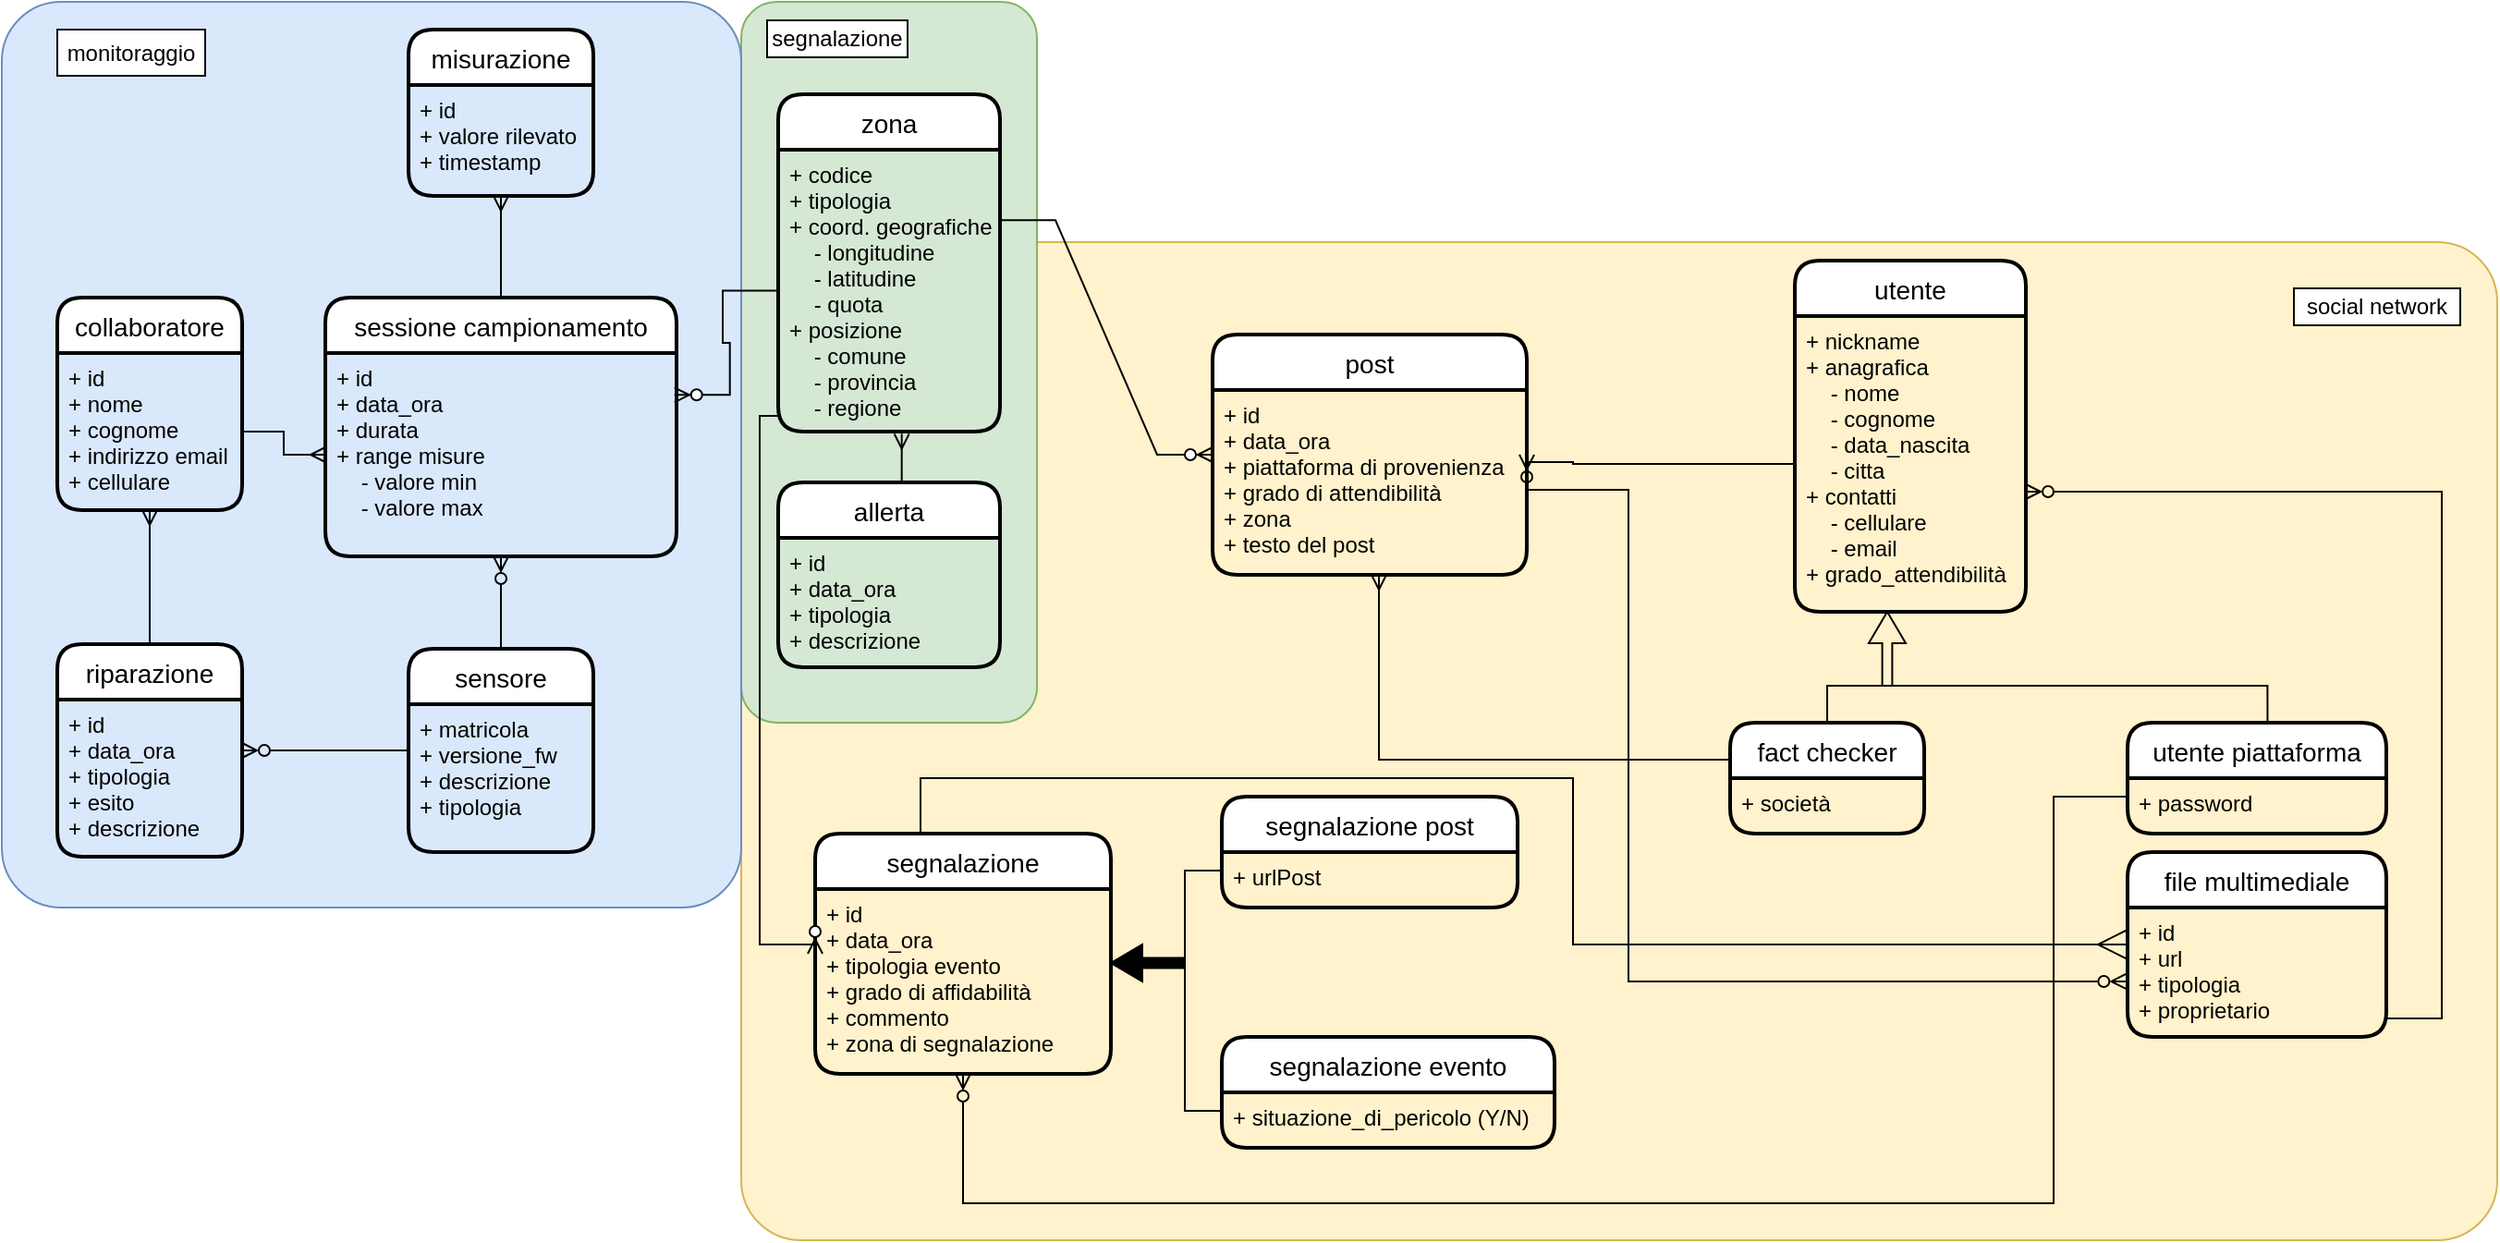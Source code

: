 <mxfile version="20.6.2" type="device" pages="7"><diagram id="eOn57r6Bf3Gn6KHsP6mQ" name="Brain Storming"><mxGraphModel dx="2463" dy="1702" grid="1" gridSize="10" guides="1" tooltips="1" connect="1" arrows="1" fold="1" page="1" pageScale="1" pageWidth="1169" pageHeight="827" background="none" math="0" shadow="0"><root><mxCell id="0"/><mxCell id="1" parent="0"/><mxCell id="64zuzmAiOMKUOLO-Pyv4-3" value="" style="rounded=1;whiteSpace=wrap;html=1;fillColor=#fff2cc;strokeColor=#d6b656;arcSize=6;" parent="1" vertex="1"><mxGeometry x="340" y="90" width="950" height="540" as="geometry"/></mxCell><mxCell id="64zuzmAiOMKUOLO-Pyv4-9" value="" style="rounded=1;whiteSpace=wrap;html=1;fillColor=#d5e8d4;strokeColor=#82b366;arcSize=12;" parent="1" vertex="1"><mxGeometry x="340" y="-40" width="160" height="390" as="geometry"/></mxCell><mxCell id="64zuzmAiOMKUOLO-Pyv4-1" value="" style="rounded=1;whiteSpace=wrap;html=1;fillColor=#dae8fc;strokeColor=#6c8ebf;arcSize=8;" parent="1" vertex="1"><mxGeometry x="-60" y="-40" width="400" height="490" as="geometry"/></mxCell><mxCell id="vhk0pIYffSWex1UGtzeR-20" value="" style="edgeStyle=entityRelationEdgeStyle;fontSize=12;html=1;endArrow=ERzeroToMany;endFill=1;rounded=0;entryX=0.994;entryY=0.376;entryDx=0;entryDy=0;entryPerimeter=0;startArrow=none;" parent="1" source="64zuzmAiOMKUOLO-Pyv4-23" target="64zuzmAiOMKUOLO-Pyv4-15" edge="1"><mxGeometry width="100" height="100" relative="1" as="geometry"><mxPoint x="360" y="220" as="sourcePoint"/><mxPoint x="300" y="190" as="targetPoint"/></mxGeometry></mxCell><mxCell id="vhk0pIYffSWex1UGtzeR-21" value="" style="edgeStyle=entityRelationEdgeStyle;fontSize=12;html=1;endArrow=ERzeroToMany;endFill=1;rounded=0;entryX=0;entryY=0.5;entryDx=0;entryDy=0;exitX=1;exitY=0.25;exitDx=0;exitDy=0;" parent="1" source="64zuzmAiOMKUOLO-Pyv4-23" target="WMVvAFQ_TG9yuaK988P9-210" edge="1"><mxGeometry width="100" height="100" relative="1" as="geometry"><mxPoint x="460.7" y="214.16" as="sourcePoint"/><mxPoint x="520" y="182.5" as="targetPoint"/></mxGeometry></mxCell><mxCell id="64zuzmAiOMKUOLO-Pyv4-2" value="monitoraggio" style="rounded=0;whiteSpace=wrap;html=1;" parent="1" vertex="1"><mxGeometry x="-30" y="-25" width="80" height="25" as="geometry"/></mxCell><mxCell id="64zuzmAiOMKUOLO-Pyv4-4" value="social network" style="rounded=0;whiteSpace=wrap;html=1;" parent="1" vertex="1"><mxGeometry x="1180" y="115" width="90" height="20" as="geometry"/></mxCell><mxCell id="64zuzmAiOMKUOLO-Pyv4-10" value="segnalazione" style="rounded=0;whiteSpace=wrap;html=1;" parent="1" vertex="1"><mxGeometry x="354" y="-30" width="76" height="20" as="geometry"/></mxCell><mxCell id="uoxJjEjqUzZxTGVJsPMm-7" style="edgeStyle=orthogonalEdgeStyle;rounded=0;orthogonalLoop=1;jettySize=auto;html=1;endArrow=ERmany;endFill=0;" parent="1" source="64zuzmAiOMKUOLO-Pyv4-15" target="uoxJjEjqUzZxTGVJsPMm-6" edge="1"><mxGeometry relative="1" as="geometry"/></mxCell><mxCell id="64zuzmAiOMKUOLO-Pyv4-15" value="sessione campionamento" style="swimlane;childLayout=stackLayout;horizontal=1;startSize=30;horizontalStack=0;rounded=1;fontSize=14;fontStyle=0;strokeWidth=2;resizeParent=0;resizeLast=1;shadow=0;dashed=0;align=center;" parent="1" vertex="1"><mxGeometry x="115" y="120" width="190" height="140" as="geometry"/></mxCell><mxCell id="64zuzmAiOMKUOLO-Pyv4-16" value="+ id&#10;+ data_ora&#10;+ durata&#10;+ range misure&#10;    - valore min&#10;    - valore max" style="align=left;strokeColor=none;fillColor=none;spacingLeft=4;fontSize=12;verticalAlign=top;resizable=0;rotatable=0;part=1;" parent="64zuzmAiOMKUOLO-Pyv4-15" vertex="1"><mxGeometry y="30" width="190" height="110" as="geometry"/></mxCell><mxCell id="64zuzmAiOMKUOLO-Pyv4-17" value="collaboratore" style="swimlane;childLayout=stackLayout;horizontal=1;startSize=30;horizontalStack=0;rounded=1;fontSize=14;fontStyle=0;strokeWidth=2;resizeParent=0;resizeLast=1;shadow=0;dashed=0;align=center;" parent="1" vertex="1"><mxGeometry x="-30" y="120" width="100" height="115" as="geometry"/></mxCell><mxCell id="64zuzmAiOMKUOLO-Pyv4-18" value="+ id&#10;+ nome&#10;+ cognome&#10;+ indirizzo email&#10;+ cellulare&#10;" style="align=left;strokeColor=none;fillColor=none;spacingLeft=4;fontSize=12;verticalAlign=top;resizable=0;rotatable=0;part=1;" parent="64zuzmAiOMKUOLO-Pyv4-17" vertex="1"><mxGeometry y="30" width="100" height="85" as="geometry"/></mxCell><mxCell id="64zuzmAiOMKUOLO-Pyv4-22" value="zona" style="swimlane;childLayout=stackLayout;horizontal=1;startSize=30;horizontalStack=0;rounded=1;fontSize=14;fontStyle=0;strokeWidth=2;resizeParent=0;resizeLast=1;shadow=0;dashed=0;align=center;" parent="1" vertex="1"><mxGeometry x="360" y="10" width="120" height="182.5" as="geometry"/></mxCell><mxCell id="64zuzmAiOMKUOLO-Pyv4-23" value="+ codice&#10;+ tipologia&#10;+ coord. geografiche&#10;    - longitudine&#10;    - latitudine&#10;    - quota&#10;+ posizione&#10;    - comune&#10;    - provincia&#10;    - regione" style="align=left;strokeColor=none;fillColor=none;spacingLeft=4;fontSize=12;verticalAlign=top;resizable=0;rotatable=0;part=1;" parent="64zuzmAiOMKUOLO-Pyv4-22" vertex="1"><mxGeometry y="30" width="120" height="152.5" as="geometry"/></mxCell><mxCell id="64zuzmAiOMKUOLO-Pyv4-38" value="segnalazione post" style="swimlane;childLayout=stackLayout;horizontal=1;startSize=30;horizontalStack=0;rounded=1;fontSize=14;fontStyle=0;strokeWidth=2;resizeParent=0;resizeLast=1;shadow=0;dashed=0;align=center;" parent="1" vertex="1"><mxGeometry x="600" y="390" width="160" height="60" as="geometry"/></mxCell><mxCell id="64zuzmAiOMKUOLO-Pyv4-39" value="+ urlPost&#10;" style="align=left;strokeColor=none;fillColor=none;spacingLeft=4;fontSize=12;verticalAlign=top;resizable=0;rotatable=0;part=1;" parent="64zuzmAiOMKUOLO-Pyv4-38" vertex="1"><mxGeometry y="30" width="160" height="30" as="geometry"/></mxCell><mxCell id="64zuzmAiOMKUOLO-Pyv4-40" value="segnalazione evento" style="swimlane;childLayout=stackLayout;horizontal=1;startSize=30;horizontalStack=0;rounded=1;fontSize=14;fontStyle=0;strokeWidth=2;resizeParent=0;resizeLast=1;shadow=0;dashed=0;align=center;" parent="1" vertex="1"><mxGeometry x="600" y="520" width="180" height="60" as="geometry"><mxRectangle x="600" y="520" width="170" height="30" as="alternateBounds"/></mxGeometry></mxCell><mxCell id="64zuzmAiOMKUOLO-Pyv4-41" value="+ situazione_di_pericolo (Y/N)" style="align=left;strokeColor=none;fillColor=none;spacingLeft=4;fontSize=12;verticalAlign=top;resizable=0;rotatable=0;part=1;" parent="64zuzmAiOMKUOLO-Pyv4-40" vertex="1"><mxGeometry y="30" width="180" height="30" as="geometry"/></mxCell><mxCell id="64zuzmAiOMKUOLO-Pyv4-61" value="segnalazione" style="swimlane;childLayout=stackLayout;horizontal=1;startSize=30;horizontalStack=0;rounded=1;fontSize=14;fontStyle=0;strokeWidth=2;resizeParent=0;resizeLast=1;shadow=0;dashed=0;align=center;" parent="1" vertex="1"><mxGeometry x="380" y="410" width="160" height="130" as="geometry"/></mxCell><mxCell id="64zuzmAiOMKUOLO-Pyv4-62" value="+ id&#10;+ data_ora&#10;+ tipologia evento&#10;+ grado di affidabilità&#10;+ commento&#10;+ zona di segnalazione" style="align=left;strokeColor=none;fillColor=none;spacingLeft=4;fontSize=12;verticalAlign=top;resizable=0;rotatable=0;part=1;" parent="64zuzmAiOMKUOLO-Pyv4-61" vertex="1"><mxGeometry y="30" width="160" height="100" as="geometry"/></mxCell><mxCell id="64zuzmAiOMKUOLO-Pyv4-65" value="" style="edgeStyle=orthogonalEdgeStyle;fontSize=12;html=1;endArrow=ERzeroToMany;endFill=1;shadow=0;exitX=0;exitY=0.75;exitDx=0;exitDy=0;entryX=0;entryY=0.5;entryDx=0;entryDy=0;rounded=0;" parent="1" source="64zuzmAiOMKUOLO-Pyv4-23" target="64zuzmAiOMKUOLO-Pyv4-61" edge="1"><mxGeometry width="100" height="100" relative="1" as="geometry"><mxPoint x="480" y="370" as="sourcePoint"/><mxPoint x="580" y="270" as="targetPoint"/><Array as="points"><mxPoint x="350" y="184"/><mxPoint x="350" y="470"/></Array></mxGeometry></mxCell><mxCell id="qYNZjWf9Ffrdawu8aSiN-15" style="edgeStyle=orthogonalEdgeStyle;rounded=0;orthogonalLoop=1;jettySize=auto;html=1;entryX=1;entryY=0.5;entryDx=0;entryDy=0;endArrow=ERzeroToMany;endFill=0;" parent="1" source="WMVvAFQ_TG9yuaK988P9-183" target="WMVvAFQ_TG9yuaK988P9-210" edge="1"><mxGeometry relative="1" as="geometry"><Array as="points"><mxPoint x="790" y="210"/><mxPoint x="790" y="209"/></Array></mxGeometry></mxCell><mxCell id="WMVvAFQ_TG9yuaK988P9-183" value="utente" style="swimlane;childLayout=stackLayout;horizontal=1;startSize=30;horizontalStack=0;rounded=1;fontSize=14;fontStyle=0;strokeWidth=2;resizeParent=0;resizeLast=1;shadow=0;dashed=0;align=center;" parent="1" vertex="1"><mxGeometry x="910" y="100" width="125" height="190" as="geometry"/></mxCell><mxCell id="WMVvAFQ_TG9yuaK988P9-184" value="+ nickname&#10;+ anagrafica&#10;    - nome&#10;    - cognome&#10;    - data_nascita&#10;    - citta&#10;+ contatti&#10;    - cellulare&#10;    - email&#10;+ grado_attendibilità" style="align=left;strokeColor=none;fillColor=none;spacingLeft=4;fontSize=12;verticalAlign=top;resizable=0;rotatable=0;part=1;" parent="WMVvAFQ_TG9yuaK988P9-183" vertex="1"><mxGeometry y="30" width="125" height="160" as="geometry"/></mxCell><mxCell id="WMVvAFQ_TG9yuaK988P9-210" value="post" style="swimlane;childLayout=stackLayout;horizontal=1;startSize=30;horizontalStack=0;rounded=1;fontSize=14;fontStyle=0;strokeWidth=2;resizeParent=0;resizeLast=1;shadow=0;dashed=0;align=center;" parent="1" vertex="1"><mxGeometry x="595" y="140" width="170" height="130" as="geometry"/></mxCell><mxCell id="WMVvAFQ_TG9yuaK988P9-211" value="+ id&#10;+ data_ora&#10;+ piattaforma di provenienza&#10;+ grado di attendibilità&#10;+ zona&#10;+ testo del post" style="align=left;strokeColor=none;fillColor=none;spacingLeft=4;fontSize=12;verticalAlign=top;resizable=0;rotatable=0;part=1;" parent="WMVvAFQ_TG9yuaK988P9-210" vertex="1"><mxGeometry y="30" width="170" height="100" as="geometry"/></mxCell><mxCell id="qYNZjWf9Ffrdawu8aSiN-6" style="edgeStyle=orthogonalEdgeStyle;rounded=0;orthogonalLoop=1;jettySize=auto;html=1;entryX=0;entryY=0.25;entryDx=0;entryDy=0;fontFamily=Comic Sans MS;exitX=0;exitY=0;exitDx=0;exitDy=0;endArrow=none;endFill=0;" parent="1" source="64zuzmAiOMKUOLO-Pyv4-39" target="64zuzmAiOMKUOLO-Pyv4-41" edge="1"><mxGeometry relative="1" as="geometry"><Array as="points"><mxPoint x="600" y="430"/><mxPoint x="580" y="430"/><mxPoint x="580" y="560"/></Array></mxGeometry></mxCell><mxCell id="qYNZjWf9Ffrdawu8aSiN-7" value="" style="html=1;shadow=0;dashed=0;align=center;verticalAlign=middle;shape=mxgraph.arrows2.arrow;dy=0.73;dx=16.95;flipH=1;notch=0;fontFamily=Comic Sans MS;fillStyle=solid;fillColor=#000000;" parent="1" vertex="1"><mxGeometry x="540" y="470" width="40" height="20" as="geometry"/></mxCell><mxCell id="qYNZjWf9Ffrdawu8aSiN-13" style="edgeStyle=orthogonalEdgeStyle;rounded=0;orthogonalLoop=1;jettySize=auto;html=1;endArrow=ERzeroToMany;endFill=0;" parent="1" source="qYNZjWf9Ffrdawu8aSiN-10" target="64zuzmAiOMKUOLO-Pyv4-62" edge="1"><mxGeometry relative="1" as="geometry"><Array as="points"><mxPoint x="1050" y="390"/><mxPoint x="1050" y="610"/><mxPoint x="460" y="610"/></Array></mxGeometry></mxCell><mxCell id="qYNZjWf9Ffrdawu8aSiN-10" value="utente piattaforma" style="swimlane;childLayout=stackLayout;horizontal=1;startSize=30;horizontalStack=0;rounded=1;fontSize=14;fontStyle=0;strokeWidth=2;resizeParent=0;resizeLast=1;shadow=0;dashed=0;align=center;" parent="1" vertex="1"><mxGeometry x="1090" y="350" width="140" height="60" as="geometry"/></mxCell><mxCell id="qYNZjWf9Ffrdawu8aSiN-11" value="+ password" style="align=left;strokeColor=none;fillColor=none;spacingLeft=4;fontSize=12;verticalAlign=top;resizable=0;rotatable=0;part=1;" parent="qYNZjWf9Ffrdawu8aSiN-10" vertex="1"><mxGeometry y="30" width="140" height="30" as="geometry"/></mxCell><mxCell id="qYNZjWf9Ffrdawu8aSiN-12" value="" style="html=1;shadow=0;dashed=0;align=center;verticalAlign=middle;shape=mxgraph.arrows2.arrow;dy=0.73;dx=16.95;flipH=1;notch=0;fontFamily=Comic Sans MS;fillStyle=solid;rotation=90;fillColor=none;" parent="1" vertex="1"><mxGeometry x="940" y="300" width="40" height="20" as="geometry"/></mxCell><mxCell id="9Nl5jKTxBXnHdrhk-YFK-7" style="edgeStyle=orthogonalEdgeStyle;rounded=0;orthogonalLoop=1;jettySize=auto;html=1;endArrow=ERzeroToMany;endFill=0;" parent="1" source="9Nl5jKTxBXnHdrhk-YFK-5" target="WMVvAFQ_TG9yuaK988P9-184" edge="1"><mxGeometry relative="1" as="geometry"><Array as="points"><mxPoint x="1260" y="510"/><mxPoint x="1260" y="225"/></Array></mxGeometry></mxCell><mxCell id="9Nl5jKTxBXnHdrhk-YFK-5" value="file multimediale" style="swimlane;childLayout=stackLayout;horizontal=1;startSize=30;horizontalStack=0;rounded=1;fontSize=14;fontStyle=0;strokeWidth=2;resizeParent=0;resizeLast=1;shadow=0;dashed=0;align=center;" parent="1" vertex="1"><mxGeometry x="1090" y="420" width="140" height="100" as="geometry"><mxRectangle x="1101" y="420" width="140" height="30" as="alternateBounds"/></mxGeometry></mxCell><mxCell id="9Nl5jKTxBXnHdrhk-YFK-6" value="+ id&#10;+ url&#10;+ tipologia&#10;+ proprietario" style="align=left;strokeColor=none;fillColor=none;spacingLeft=4;fontSize=12;verticalAlign=top;resizable=0;rotatable=0;part=1;" parent="9Nl5jKTxBXnHdrhk-YFK-5" vertex="1"><mxGeometry y="30" width="140" height="70" as="geometry"/></mxCell><mxCell id="9Nl5jKTxBXnHdrhk-YFK-8" style="edgeStyle=orthogonalEdgeStyle;rounded=0;orthogonalLoop=1;jettySize=auto;html=1;exitX=0.5;exitY=1;exitDx=0;exitDy=0;endArrow=ERzeroToMany;endFill=0;" parent="9Nl5jKTxBXnHdrhk-YFK-5" source="9Nl5jKTxBXnHdrhk-YFK-6" target="9Nl5jKTxBXnHdrhk-YFK-6" edge="1"><mxGeometry relative="1" as="geometry"/></mxCell><mxCell id="YwQHTUWJJZiEO3xr7bum-3" style="edgeStyle=orthogonalEdgeStyle;rounded=0;orthogonalLoop=1;jettySize=auto;html=1;endArrow=ERzeroToMany;endFill=0;" parent="1" edge="1"><mxGeometry relative="1" as="geometry"><mxPoint x="770.143" y="210" as="targetPoint"/><mxPoint x="770" y="210" as="sourcePoint"/></mxGeometry></mxCell><mxCell id="YwQHTUWJJZiEO3xr7bum-5" style="edgeStyle=orthogonalEdgeStyle;rounded=0;orthogonalLoop=1;jettySize=auto;html=1;entryX=-0.006;entryY=0.571;entryDx=0;entryDy=0;entryPerimeter=0;endArrow=ERzeroToMany;endFill=0;" parent="1" source="WMVvAFQ_TG9yuaK988P9-211" target="9Nl5jKTxBXnHdrhk-YFK-6" edge="1"><mxGeometry relative="1" as="geometry"><Array as="points"><mxPoint x="820" y="224"/><mxPoint x="820" y="490"/></Array></mxGeometry></mxCell><mxCell id="bOOAzd4Yq68y2vFC3HYm-6" style="edgeStyle=orthogonalEdgeStyle;rounded=0;orthogonalLoop=1;jettySize=auto;html=1;entryX=0.5;entryY=1;entryDx=0;entryDy=0;endArrow=ERzeroToMany;endFill=0;" parent="1" source="bOOAzd4Yq68y2vFC3HYm-1" target="64zuzmAiOMKUOLO-Pyv4-15" edge="1"><mxGeometry relative="1" as="geometry"/></mxCell><mxCell id="bOOAzd4Yq68y2vFC3HYm-7" style="edgeStyle=orthogonalEdgeStyle;rounded=0;orthogonalLoop=1;jettySize=auto;html=1;endArrow=ERzeroToMany;endFill=0;" parent="1" source="bOOAzd4Yq68y2vFC3HYm-1" target="bOOAzd4Yq68y2vFC3HYm-5" edge="1"><mxGeometry relative="1" as="geometry"><Array as="points"><mxPoint x="170" y="378"/><mxPoint x="170" y="378"/></Array></mxGeometry></mxCell><mxCell id="bOOAzd4Yq68y2vFC3HYm-1" value="sensore" style="swimlane;childLayout=stackLayout;horizontal=1;startSize=30;horizontalStack=0;rounded=1;fontSize=14;fontStyle=0;strokeWidth=2;resizeParent=0;resizeLast=1;shadow=0;dashed=0;align=center;" parent="1" vertex="1"><mxGeometry x="160" y="310" width="100" height="110" as="geometry"/></mxCell><mxCell id="bOOAzd4Yq68y2vFC3HYm-2" value="+ matricola&#10;+ versione_fw&#10;+ descrizione&#10;+ tipologia" style="align=left;strokeColor=none;fillColor=none;spacingLeft=4;fontSize=12;verticalAlign=top;resizable=0;rotatable=0;part=1;" parent="bOOAzd4Yq68y2vFC3HYm-1" vertex="1"><mxGeometry y="30" width="100" height="80" as="geometry"/></mxCell><mxCell id="bOOAzd4Yq68y2vFC3HYm-8" style="edgeStyle=orthogonalEdgeStyle;rounded=0;orthogonalLoop=1;jettySize=auto;html=1;endArrow=ERmany;endFill=0;" parent="1" source="bOOAzd4Yq68y2vFC3HYm-4" target="64zuzmAiOMKUOLO-Pyv4-18" edge="1"><mxGeometry relative="1" as="geometry"/></mxCell><mxCell id="bOOAzd4Yq68y2vFC3HYm-4" value="riparazione" style="swimlane;childLayout=stackLayout;horizontal=1;startSize=30;horizontalStack=0;rounded=1;fontSize=14;fontStyle=0;strokeWidth=2;resizeParent=0;resizeLast=1;shadow=0;dashed=0;align=center;" parent="1" vertex="1"><mxGeometry x="-30" y="307.5" width="100" height="115" as="geometry"/></mxCell><mxCell id="bOOAzd4Yq68y2vFC3HYm-5" value="+ id&#10;+ data_ora&#10;+ tipologia&#10;+ esito&#10;+ descrizione" style="align=left;strokeColor=none;fillColor=none;spacingLeft=4;fontSize=12;verticalAlign=top;resizable=0;rotatable=0;part=1;" parent="bOOAzd4Yq68y2vFC3HYm-4" vertex="1"><mxGeometry y="30" width="100" height="85" as="geometry"/></mxCell><mxCell id="bOOAzd4Yq68y2vFC3HYm-11" style="edgeStyle=orthogonalEdgeStyle;rounded=0;orthogonalLoop=1;jettySize=auto;html=1;entryX=0.557;entryY=1.008;entryDx=0;entryDy=0;entryPerimeter=0;endArrow=ERmany;endFill=0;" parent="1" source="bOOAzd4Yq68y2vFC3HYm-9" target="64zuzmAiOMKUOLO-Pyv4-23" edge="1"><mxGeometry relative="1" as="geometry"><Array as="points"><mxPoint x="437" y="230"/><mxPoint x="437" y="230"/></Array></mxGeometry></mxCell><mxCell id="bOOAzd4Yq68y2vFC3HYm-9" value="allerta" style="swimlane;childLayout=stackLayout;horizontal=1;startSize=30;horizontalStack=0;rounded=1;fontSize=14;fontStyle=0;strokeWidth=2;resizeParent=0;resizeLast=1;shadow=0;dashed=0;align=center;" parent="1" vertex="1"><mxGeometry x="360" y="220" width="120" height="100" as="geometry"/></mxCell><mxCell id="bOOAzd4Yq68y2vFC3HYm-10" value="+ id&#10;+ data_ora&#10;+ tipologia&#10;+ descrizione" style="align=left;strokeColor=none;fillColor=none;spacingLeft=4;fontSize=12;verticalAlign=top;resizable=0;rotatable=0;part=1;" parent="bOOAzd4Yq68y2vFC3HYm-9" vertex="1"><mxGeometry y="30" width="120" height="70" as="geometry"/></mxCell><mxCell id="uoxJjEjqUzZxTGVJsPMm-5" value="misurazione" style="swimlane;childLayout=stackLayout;horizontal=1;startSize=30;horizontalStack=0;rounded=1;fontSize=14;fontStyle=0;strokeWidth=2;resizeParent=0;resizeLast=1;shadow=0;dashed=0;align=center;" parent="1" vertex="1"><mxGeometry x="160" y="-25" width="100" height="90" as="geometry"><mxRectangle x="160" y="-25" width="120" height="30" as="alternateBounds"/></mxGeometry></mxCell><mxCell id="uoxJjEjqUzZxTGVJsPMm-6" value="+ id&#10;+ valore rilevato&#10;+ timestamp" style="align=left;strokeColor=none;fillColor=none;spacingLeft=4;fontSize=12;verticalAlign=top;resizable=0;rotatable=0;part=1;" parent="uoxJjEjqUzZxTGVJsPMm-5" vertex="1"><mxGeometry y="30" width="100" height="60" as="geometry"/></mxCell><mxCell id="3o7piEhEts2zFP5QgSxh-4" style="edgeStyle=orthogonalEdgeStyle;rounded=0;orthogonalLoop=1;jettySize=auto;html=1;endArrow=ERmany;endFill=0;" parent="1" source="64zuzmAiOMKUOLO-Pyv4-18" target="64zuzmAiOMKUOLO-Pyv4-16" edge="1"><mxGeometry relative="1" as="geometry"/></mxCell><mxCell id="l7t_I8Qw-mCRTcBv--DR-5" style="edgeStyle=orthogonalEdgeStyle;rounded=0;orthogonalLoop=1;jettySize=auto;html=1;entryX=0.541;entryY=0.003;entryDx=0;entryDy=0;entryPerimeter=0;endArrow=none;endFill=0;" parent="1" source="l7t_I8Qw-mCRTcBv--DR-1" target="qYNZjWf9Ffrdawu8aSiN-10" edge="1"><mxGeometry relative="1" as="geometry"><Array as="points"><mxPoint x="927" y="330"/><mxPoint x="1166" y="330"/></Array></mxGeometry></mxCell><mxCell id="l7t_I8Qw-mCRTcBv--DR-6" style="edgeStyle=orthogonalEdgeStyle;rounded=0;orthogonalLoop=1;jettySize=auto;html=1;endArrow=ERmany;endFill=0;" parent="1" source="l7t_I8Qw-mCRTcBv--DR-1" target="WMVvAFQ_TG9yuaK988P9-211" edge="1"><mxGeometry relative="1" as="geometry"><Array as="points"><mxPoint x="685" y="370"/></Array></mxGeometry></mxCell><mxCell id="l7t_I8Qw-mCRTcBv--DR-1" value="fact checker" style="swimlane;childLayout=stackLayout;horizontal=1;startSize=30;horizontalStack=0;rounded=1;fontSize=14;fontStyle=0;strokeWidth=2;resizeParent=0;resizeLast=1;shadow=0;dashed=0;align=center;gradientColor=none;" parent="1" vertex="1"><mxGeometry x="875" y="350" width="105" height="60" as="geometry"/></mxCell><mxCell id="l7t_I8Qw-mCRTcBv--DR-2" value="+ società" style="align=left;strokeColor=none;fillColor=none;spacingLeft=4;fontSize=12;verticalAlign=top;resizable=0;rotatable=0;part=1;shadow=1;" parent="l7t_I8Qw-mCRTcBv--DR-1" vertex="1"><mxGeometry y="30" width="105" height="30" as="geometry"/></mxCell><mxCell id="qU0ZwNWc9NAqvdP5zLTq-1" style="edgeStyle=orthogonalEdgeStyle;rounded=0;orthogonalLoop=1;jettySize=auto;html=1;strokeColor=default;strokeWidth=1;fontSize=12;startArrow=none;startFill=0;endArrow=ERmany;endFill=0;startSize=14;endSize=14;" parent="1" source="64zuzmAiOMKUOLO-Pyv4-61" target="9Nl5jKTxBXnHdrhk-YFK-5" edge="1"><mxGeometry relative="1" as="geometry"><Array as="points"><mxPoint x="437" y="380"/><mxPoint x="790" y="380"/><mxPoint x="790" y="470"/></Array></mxGeometry></mxCell></root></mxGraphModel></diagram><diagram id="NSNE8WkKlDfPzGYkUp2U" name="Macroblocchi principali"><mxGraphModel dx="1402" dy="764" grid="1" gridSize="10" guides="1" tooltips="1" connect="1" arrows="1" fold="1" page="1" pageScale="1" pageWidth="1169" pageHeight="827" math="0" shadow="0"><root><mxCell id="0"/><mxCell id="1" parent="0"/><mxCell id="TwN2uL52xCClgU347AIY-2" value="MONITORAGGIO" style="rounded=0;whiteSpace=wrap;html=1;fillColor=#dae8fc;strokeColor=#6c8ebf;" parent="1" vertex="1"><mxGeometry x="110" y="30" width="130" height="60" as="geometry"/></mxCell><mxCell id="TwN2uL52xCClgU347AIY-3" value="SOCIAL NETWORK" style="rounded=0;whiteSpace=wrap;html=1;fillColor=#fff2cc;strokeColor=#d6b656;" parent="1" vertex="1"><mxGeometry x="190" y="120" width="130" height="60" as="geometry"/></mxCell><mxCell id="7-LL9LvHU8T1HBKOgP1q-1" value="SEGNALAZIONE" style="rounded=0;whiteSpace=wrap;html=1;fillColor=#d5e8d4;strokeColor=#82b366;" parent="1" vertex="1"><mxGeometry x="30" y="120" width="130" height="60" as="geometry"/></mxCell></root></mxGraphModel></diagram><diagram id="0o3oAPRDCdLUGXNovXVB" name="Scheletro dello schema"><mxGraphModel dx="1402" dy="764" grid="1" gridSize="10" guides="1" tooltips="1" connect="1" arrows="1" fold="1" page="1" pageScale="1" pageWidth="1169" pageHeight="827" math="0" shadow="0"><root><mxCell id="0"/><mxCell id="1" parent="0"/><mxCell id="6fi3xZhr3A8hND_u3bl--5" style="edgeStyle=orthogonalEdgeStyle;rounded=0;orthogonalLoop=1;jettySize=auto;html=1;endArrow=none;endFill=0;" parent="1" source="iGoU19AW5VT8z0FIHr0E-1" target="6fi3xZhr3A8hND_u3bl--3" edge="1"><mxGeometry relative="1" as="geometry"/></mxCell><mxCell id="iGoU19AW5VT8z0FIHr0E-1" value="MONITORAGGIO" style="rounded=0;whiteSpace=wrap;html=1;shadow=0;fillColor=#dae8fc;strokeColor=#6c8ebf;" parent="1" vertex="1"><mxGeometry x="40" y="40" width="130" height="60" as="geometry"/></mxCell><mxCell id="6fi3xZhr3A8hND_u3bl--6" style="edgeStyle=orthogonalEdgeStyle;rounded=0;orthogonalLoop=1;jettySize=auto;html=1;endArrow=none;endFill=0;" parent="1" source="6fi3xZhr3A8hND_u3bl--1" target="6fi3xZhr3A8hND_u3bl--3" edge="1"><mxGeometry relative="1" as="geometry"/></mxCell><mxCell id="6fi3xZhr3A8hND_u3bl--7" style="edgeStyle=orthogonalEdgeStyle;rounded=0;orthogonalLoop=1;jettySize=auto;html=1;endArrow=none;endFill=0;" parent="1" source="6fi3xZhr3A8hND_u3bl--1" target="6fi3xZhr3A8hND_u3bl--4" edge="1"><mxGeometry relative="1" as="geometry"/></mxCell><mxCell id="6fi3xZhr3A8hND_u3bl--1" value="SEGNALAZIONE" style="rounded=0;whiteSpace=wrap;html=1;shadow=0;fillColor=#d5e8d4;strokeColor=#82b366;" parent="1" vertex="1"><mxGeometry x="465" y="40" width="130" height="60" as="geometry"/></mxCell><mxCell id="6fi3xZhr3A8hND_u3bl--2" value="SOCIAL NETWORK" style="rounded=0;whiteSpace=wrap;html=1;shadow=0;fillColor=#fff2cc;strokeColor=#d6b656;" parent="1" vertex="1"><mxGeometry x="465" y="320" width="130" height="60" as="geometry"/></mxCell><mxCell id="6fi3xZhr3A8hND_u3bl--3" value="Lancio" style="shape=rhombus;perimeter=rhombusPerimeter;whiteSpace=wrap;html=1;align=center;shadow=0;gradientColor=none;rounded=0;" parent="1" vertex="1"><mxGeometry x="260" y="40" width="120" height="60" as="geometry"/></mxCell><mxCell id="6fi3xZhr3A8hND_u3bl--8" value="" style="edgeStyle=orthogonalEdgeStyle;rounded=0;orthogonalLoop=1;jettySize=auto;html=1;endArrow=none;endFill=0;" parent="1" source="6fi3xZhr3A8hND_u3bl--4" target="6fi3xZhr3A8hND_u3bl--2" edge="1"><mxGeometry relative="1" as="geometry"/></mxCell><mxCell id="6fi3xZhr3A8hND_u3bl--4" value="Permesso" style="shape=rhombus;perimeter=rhombusPerimeter;whiteSpace=wrap;html=1;align=center;shadow=0;gradientColor=none;rounded=0;" parent="1" vertex="1"><mxGeometry x="470" y="180" width="120" height="60" as="geometry"/></mxCell></root></mxGraphModel></diagram><diagram id="SEXOIteOCbqRuiHTx_2l" name="Diag. Monitoraggio"><mxGraphModel dx="892" dy="603" grid="1" gridSize="10" guides="1" tooltips="1" connect="1" arrows="1" fold="1" page="1" pageScale="1" pageWidth="1169" pageHeight="827" math="0" shadow="0"><root><mxCell id="0"/><mxCell id="1" parent="0"/><mxCell id="6rkzraPIxSBcUKq3QD_a-1" value="COLLABORATORE" style="whiteSpace=wrap;html=1;align=center;rounded=0;fontSize=16;fillColor=#dae8fc;strokeColor=#6c8ebf;" parent="1" vertex="1"><mxGeometry x="220" y="220" width="160" height="50" as="geometry"/></mxCell><mxCell id="d6m3ZRZR0AM0-_ea5sTT-2" value="" style="endArrow=oval;html=1;rounded=0;strokeColor=#6c8ebf;strokeWidth=1;fontSize=12;startSize=14;endSize=14;startArrow=none;startFill=0;endFill=0;fillColor=#dae8fc;" parent="1" edge="1"><mxGeometry width="50" height="50" relative="1" as="geometry"><mxPoint x="340" y="220" as="sourcePoint"/><mxPoint x="340" y="180" as="targetPoint"/></mxGeometry></mxCell><mxCell id="d6m3ZRZR0AM0-_ea5sTT-3" value="email" style="edgeLabel;html=1;align=center;verticalAlign=middle;resizable=0;points=[];fontSize=16;rounded=0;" parent="d6m3ZRZR0AM0-_ea5sTT-2" vertex="1" connectable="0"><mxGeometry x="0.437" y="1" relative="1" as="geometry"><mxPoint x="-2" y="-29" as="offset"/></mxGeometry></mxCell><mxCell id="d6m3ZRZR0AM0-_ea5sTT-6" value="" style="endArrow=oval;html=1;rounded=0;strokeColor=#6c8ebf;strokeWidth=1;fontSize=12;startSize=14;endSize=14;startArrow=none;startFill=0;endFill=0;fillColor=#dae8fc;exitX=0.5;exitY=0;exitDx=0;exitDy=0;" parent="1" edge="1" source="6rkzraPIxSBcUKq3QD_a-1"><mxGeometry width="50" height="50" relative="1" as="geometry"><mxPoint x="310" y="220" as="sourcePoint"/><mxPoint x="300" y="140" as="targetPoint"/></mxGeometry></mxCell><mxCell id="d6m3ZRZR0AM0-_ea5sTT-7" value="cognome" style="edgeLabel;html=1;align=center;verticalAlign=middle;resizable=0;points=[];fontSize=16;rounded=0;" parent="d6m3ZRZR0AM0-_ea5sTT-6" vertex="1" connectable="0"><mxGeometry x="0.437" y="1" relative="1" as="geometry"><mxPoint x="1" y="-42" as="offset"/></mxGeometry></mxCell><mxCell id="d6m3ZRZR0AM0-_ea5sTT-8" value="" style="endArrow=oval;html=1;rounded=0;strokeColor=#6c8ebf;strokeWidth=1;fontSize=12;startSize=14;endSize=14;startArrow=none;startFill=0;endFill=0;fillColor=#dae8fc;exitX=0.312;exitY=0.008;exitDx=0;exitDy=0;exitPerimeter=0;" parent="1" edge="1" source="6rkzraPIxSBcUKq3QD_a-1"><mxGeometry width="50" height="50" relative="1" as="geometry"><mxPoint x="310" y="160" as="sourcePoint"/><mxPoint x="270" y="180" as="targetPoint"/></mxGeometry></mxCell><mxCell id="d6m3ZRZR0AM0-_ea5sTT-9" value="nome" style="edgeLabel;html=1;align=center;verticalAlign=middle;resizable=0;points=[];fontSize=16;rounded=0;" parent="d6m3ZRZR0AM0-_ea5sTT-8" vertex="1" connectable="0"><mxGeometry x="0.437" y="1" relative="1" as="geometry"><mxPoint x="1" y="-31" as="offset"/></mxGeometry></mxCell><mxCell id="d6m3ZRZR0AM0-_ea5sTT-10" value="" style="endArrow=oval;html=1;rounded=0;strokeColor=#6c8ebf;strokeWidth=1;fontSize=12;startSize=14;endSize=14;startArrow=none;startFill=0;endFill=1;exitX=0.095;exitY=-0.004;exitDx=0;exitDy=0;fillColor=#dae8fc;exitPerimeter=0;" parent="1" source="6rkzraPIxSBcUKq3QD_a-1" edge="1"><mxGeometry width="50" height="50" relative="1" as="geometry"><mxPoint x="250" y="260" as="sourcePoint"/><mxPoint x="235" y="140" as="targetPoint"/></mxGeometry></mxCell><mxCell id="d6m3ZRZR0AM0-_ea5sTT-11" value="id" style="edgeLabel;html=1;align=center;verticalAlign=middle;resizable=0;points=[];fontSize=16;rounded=0;" parent="d6m3ZRZR0AM0-_ea5sTT-10" vertex="1" connectable="0"><mxGeometry x="0.437" y="1" relative="1" as="geometry"><mxPoint y="-43" as="offset"/></mxGeometry></mxCell><mxCell id="yvfBQ5zZVHcyYxUEyqtw-1" value="" style="endArrow=oval;html=1;rounded=0;strokeColor=#6c8ebf;strokeWidth=1;fontSize=12;startSize=14;endSize=14;startArrow=none;startFill=0;endFill=0;exitX=0.937;exitY=0.009;exitDx=0;exitDy=0;exitPerimeter=0;fillColor=#dae8fc;" parent="1" source="6rkzraPIxSBcUKq3QD_a-1" edge="1"><mxGeometry width="50" height="50" relative="1" as="geometry"><mxPoint x="220" y="220" as="sourcePoint"/><mxPoint x="370" y="150" as="targetPoint"/></mxGeometry></mxCell><mxCell id="yvfBQ5zZVHcyYxUEyqtw-2" value="cellulare" style="edgeLabel;html=1;align=center;verticalAlign=middle;resizable=0;points=[];fontSize=16;rounded=0;" parent="yvfBQ5zZVHcyYxUEyqtw-1" vertex="1" connectable="0"><mxGeometry x="0.384" y="-2" relative="1" as="geometry"><mxPoint x="-2" y="-42" as="offset"/></mxGeometry></mxCell><mxCell id="RRKhvWsR9QEcxTzH-NZS-1" value="RIPARAZIONE" style="whiteSpace=wrap;html=1;align=center;rounded=0;fontSize=16;fillColor=#dae8fc;strokeColor=#6c8ebf;" parent="1" vertex="1"><mxGeometry x="230" y="540" width="140" height="50" as="geometry"/></mxCell><mxCell id="jxmVRdsAS9OTjXPrAYr_-1" value="" style="endArrow=none;html=1;rounded=0;strokeColor=#6c8ebf;strokeWidth=1;fontSize=12;startSize=14;endSize=14;startArrow=oval;startFill=1;fillColor=#dae8fc;" parent="1" edge="1"><mxGeometry width="50" height="50" relative="1" as="geometry"><mxPoint x="200" y="630" as="sourcePoint"/><mxPoint x="230" y="590" as="targetPoint"/></mxGeometry></mxCell><mxCell id="jxmVRdsAS9OTjXPrAYr_-2" value="id" style="edgeLabel;html=1;align=center;verticalAlign=middle;resizable=0;points=[];fontSize=16;rounded=0;" parent="jxmVRdsAS9OTjXPrAYr_-1" vertex="1" connectable="0"><mxGeometry x="-0.587" relative="1" as="geometry"><mxPoint x="-18" y="24" as="offset"/></mxGeometry></mxCell><mxCell id="clFY6oiL1dGUWpTUqDQF-1" value="" style="endArrow=none;html=1;rounded=0;strokeColor=#6c8ebf;strokeWidth=1;fontSize=12;startSize=14;endSize=14;startArrow=oval;startFill=0;fillColor=#dae8fc;entryX=0.14;entryY=1.012;entryDx=0;entryDy=0;entryPerimeter=0;" parent="1" edge="1" target="RRKhvWsR9QEcxTzH-NZS-1"><mxGeometry width="50" height="50" relative="1" as="geometry"><mxPoint x="250" y="640" as="sourcePoint"/><mxPoint x="270" y="590" as="targetPoint"/></mxGeometry></mxCell><mxCell id="clFY6oiL1dGUWpTUqDQF-2" value="data_ora" style="edgeLabel;html=1;align=center;verticalAlign=middle;resizable=0;points=[];fontSize=16;rounded=0;" parent="clFY6oiL1dGUWpTUqDQF-1" vertex="1" connectable="0"><mxGeometry x="0.625" y="-3" relative="1" as="geometry"><mxPoint x="-13" y="60" as="offset"/></mxGeometry></mxCell><mxCell id="ngPdPO1CJuaBNdrFkDK1-1" value="" style="endArrow=none;html=1;rounded=0;strokeColor=#6c8ebf;strokeWidth=1;fontSize=12;startSize=14;endSize=14;endFill=0;startArrow=oval;startFill=0;fillColor=#dae8fc;" parent="1" edge="1"><mxGeometry width="50" height="50" relative="1" as="geometry"><mxPoint x="290" y="670" as="sourcePoint"/><mxPoint x="290" y="590" as="targetPoint"/></mxGeometry></mxCell><mxCell id="d_R6UrHFDr2WsZ_IOYtw-1" value="tipologia" style="edgeLabel;html=1;align=center;verticalAlign=middle;resizable=0;points=[];fontSize=16;rounded=0;" parent="ngPdPO1CJuaBNdrFkDK1-1" vertex="1" connectable="0"><mxGeometry x="-0.437" y="1" relative="1" as="geometry"><mxPoint y="40" as="offset"/></mxGeometry></mxCell><mxCell id="i5wn-y_vjYOY_L1e1xpK-1" value="" style="endArrow=none;html=1;rounded=0;strokeColor=#6c8ebf;strokeWidth=1;fontSize=12;startSize=14;endSize=14;startArrow=oval;startFill=0;fillColor=#dae8fc;entryX=0.75;entryY=1;entryDx=0;entryDy=0;" parent="1" edge="1" target="RRKhvWsR9QEcxTzH-NZS-1"><mxGeometry width="50" height="50" relative="1" as="geometry"><mxPoint x="335" y="650" as="sourcePoint"/><mxPoint x="310" y="590" as="targetPoint"/></mxGeometry></mxCell><mxCell id="i5wn-y_vjYOY_L1e1xpK-2" value="esito" style="edgeLabel;html=1;align=center;verticalAlign=middle;resizable=0;points=[];fontSize=16;rounded=0;" parent="i5wn-y_vjYOY_L1e1xpK-1" vertex="1" connectable="0"><mxGeometry x="-0.461" y="-1" relative="1" as="geometry"><mxPoint x="-2" y="35" as="offset"/></mxGeometry></mxCell><mxCell id="i5wn-y_vjYOY_L1e1xpK-3" value="" style="endArrow=none;html=1;rounded=0;strokeColor=#6c8ebf;strokeWidth=1;fontSize=12;startSize=14;endSize=14;startArrow=oval;startFill=0;fillColor=#dae8fc;entryX=1;entryY=1;entryDx=0;entryDy=0;" parent="1" edge="1" target="RRKhvWsR9QEcxTzH-NZS-1"><mxGeometry width="50" height="50" relative="1" as="geometry"><mxPoint x="370" y="680" as="sourcePoint"/><mxPoint x="360" y="590" as="targetPoint"/></mxGeometry></mxCell><mxCell id="i5wn-y_vjYOY_L1e1xpK-4" value="descrizione" style="edgeLabel;html=1;align=center;verticalAlign=middle;resizable=0;points=[];fontSize=16;rounded=0;" parent="i5wn-y_vjYOY_L1e1xpK-3" vertex="1" connectable="0"><mxGeometry x="0.512" y="2" relative="1" as="geometry"><mxPoint x="12" y="87" as="offset"/></mxGeometry></mxCell><mxCell id="i5wn-y_vjYOY_L1e1xpK-7" style="edgeStyle=orthogonalEdgeStyle;orthogonalLoop=1;jettySize=auto;html=1;strokeColor=default;strokeWidth=1;fontSize=12;startArrow=none;startFill=0;endArrow=none;endFill=0;startSize=14;endSize=14;" parent="1" source="i5wn-y_vjYOY_L1e1xpK-5" target="6rkzraPIxSBcUKq3QD_a-1" edge="1"><mxGeometry relative="1" as="geometry"/></mxCell><mxCell id="-DHNTtf-lrPl355Ckp-H-4" value="(0, N)" style="edgeLabel;html=1;align=center;verticalAlign=middle;resizable=0;points=[];fontSize=16;" parent="i5wn-y_vjYOY_L1e1xpK-7" vertex="1" connectable="0"><mxGeometry x="0.803" y="1" relative="1" as="geometry"><mxPoint x="31" y="10" as="offset"/></mxGeometry></mxCell><mxCell id="i5wn-y_vjYOY_L1e1xpK-8" value="" style="edgeStyle=orthogonalEdgeStyle;orthogonalLoop=1;jettySize=auto;html=1;strokeColor=default;strokeWidth=1;fontSize=12;startArrow=none;startFill=0;endArrow=none;endFill=0;startSize=14;endSize=14;" parent="1" source="i5wn-y_vjYOY_L1e1xpK-5" target="RRKhvWsR9QEcxTzH-NZS-1" edge="1"><mxGeometry relative="1" as="geometry"/></mxCell><mxCell id="-DHNTtf-lrPl355Ckp-H-3" value="(1, N)" style="edgeLabel;html=1;align=center;verticalAlign=middle;resizable=0;points=[];fontSize=16;" parent="i5wn-y_vjYOY_L1e1xpK-8" vertex="1" connectable="0"><mxGeometry x="0.224" relative="1" as="geometry"><mxPoint x="30" y="23" as="offset"/></mxGeometry></mxCell><mxCell id="i5wn-y_vjYOY_L1e1xpK-5" value="Esecuzione" style="shape=rhombus;perimeter=rhombusPerimeter;whiteSpace=wrap;html=1;align=center;rounded=0;fontSize=16;" parent="1" vertex="1"><mxGeometry x="240" y="370" width="120" height="60" as="geometry"/></mxCell><mxCell id="fhwgOYA23Oti3cutfwZt-1" value="SENSORE" style="whiteSpace=wrap;html=1;align=center;fontSize=16;fillColor=#dae8fc;strokeColor=#6c8ebf;" parent="1" vertex="1"><mxGeometry x="760" y="540" width="110" height="50" as="geometry"/></mxCell><mxCell id="ulHCl7zQzquV8LVU-y00-1" value="" style="endArrow=oval;html=1;strokeColor=#6c8ebf;strokeWidth=1;fontSize=12;startSize=14;endSize=14;startArrow=none;startFill=0;endFill=1;fillColor=#dae8fc;exitX=1;exitY=0.5;exitDx=0;exitDy=0;" parent="1" edge="1" source="fhwgOYA23Oti3cutfwZt-1"><mxGeometry width="50" height="50" relative="1" as="geometry"><mxPoint x="870" y="560" as="sourcePoint"/><mxPoint x="930" y="565" as="targetPoint"/></mxGeometry></mxCell><mxCell id="ulHCl7zQzquV8LVU-y00-2" value="matricola" style="edgeLabel;html=1;align=center;verticalAlign=middle;resizable=0;points=[];fontSize=16;" parent="ulHCl7zQzquV8LVU-y00-1" vertex="1" connectable="0"><mxGeometry x="0.486" relative="1" as="geometry"><mxPoint x="60" as="offset"/></mxGeometry></mxCell><mxCell id="ulHCl7zQzquV8LVU-y00-3" value="" style="endArrow=none;html=1;strokeColor=#6c8ebf;strokeWidth=1;fontSize=12;startSize=14;endSize=14;startArrow=oval;startFill=0;fillColor=#dae8fc;entryX=1;entryY=0.75;entryDx=0;entryDy=0;" parent="1" edge="1" target="fhwgOYA23Oti3cutfwZt-1"><mxGeometry width="50" height="50" relative="1" as="geometry"><mxPoint x="930" y="600" as="sourcePoint"/><mxPoint x="870" y="580" as="targetPoint"/></mxGeometry></mxCell><mxCell id="ulHCl7zQzquV8LVU-y00-4" value="versione_firmware" style="edgeLabel;html=1;align=center;verticalAlign=middle;resizable=0;points=[];fontSize=16;" parent="ulHCl7zQzquV8LVU-y00-3" vertex="1" connectable="0"><mxGeometry x="-0.427" y="-1" relative="1" as="geometry"><mxPoint x="95" y="7" as="offset"/></mxGeometry></mxCell><mxCell id="4y5JnG7HuRFNbzxklOUk-1" value="" style="endArrow=none;html=1;strokeColor=#6c8ebf;strokeWidth=1;fontSize=12;startSize=14;endSize=14;startArrow=oval;startFill=0;fillColor=#dae8fc;" parent="1" edge="1"><mxGeometry width="50" height="50" relative="1" as="geometry"><mxPoint x="930" y="630" as="sourcePoint"/><mxPoint x="870" y="590" as="targetPoint"/></mxGeometry></mxCell><mxCell id="4y5JnG7HuRFNbzxklOUk-2" value="descrizione" style="edgeLabel;html=1;align=center;verticalAlign=middle;resizable=0;points=[];fontSize=16;" parent="4y5JnG7HuRFNbzxklOUk-1" vertex="1" connectable="0"><mxGeometry x="0.443" y="-1" relative="1" as="geometry"><mxPoint x="95" y="30" as="offset"/></mxGeometry></mxCell><mxCell id="4y5JnG7HuRFNbzxklOUk-3" value="" style="endArrow=none;html=1;strokeColor=#6c8ebf;strokeWidth=1;fontSize=12;startSize=14;endSize=14;startArrow=oval;startFill=0;fillColor=#dae8fc;entryX=1;entryY=0;entryDx=0;entryDy=0;" parent="1" target="fhwgOYA23Oti3cutfwZt-1" edge="1"><mxGeometry width="50" height="50" relative="1" as="geometry"><mxPoint x="930" y="540" as="sourcePoint"/><mxPoint x="830" y="590" as="targetPoint"/></mxGeometry></mxCell><mxCell id="4y5JnG7HuRFNbzxklOUk-4" value="tipologia" style="edgeLabel;html=1;align=center;verticalAlign=middle;resizable=0;points=[];fontSize=16;" parent="4y5JnG7HuRFNbzxklOUk-3" vertex="1" connectable="0"><mxGeometry x="0.647" y="-2" relative="1" as="geometry"><mxPoint x="93" y="2" as="offset"/></mxGeometry></mxCell><mxCell id="4y5JnG7HuRFNbzxklOUk-6" value="" style="edgeStyle=orthogonalEdgeStyle;orthogonalLoop=1;jettySize=auto;html=1;strokeColor=default;strokeWidth=1;fontSize=12;startArrow=none;startFill=0;endArrow=none;endFill=0;startSize=14;endSize=14;" parent="1" source="4y5JnG7HuRFNbzxklOUk-5" target="fhwgOYA23Oti3cutfwZt-1" edge="1"><mxGeometry relative="1" as="geometry"/></mxCell><mxCell id="-DHNTtf-lrPl355Ckp-H-6" value="(0, N)" style="edgeLabel;html=1;align=center;verticalAlign=middle;resizable=0;points=[];fontSize=16;" parent="4y5JnG7HuRFNbzxklOUk-6" vertex="1" connectable="0"><mxGeometry x="0.722" y="-1" relative="1" as="geometry"><mxPoint x="-13" y="-16" as="offset"/></mxGeometry></mxCell><mxCell id="4y5JnG7HuRFNbzxklOUk-7" style="edgeStyle=orthogonalEdgeStyle;orthogonalLoop=1;jettySize=auto;html=1;strokeColor=default;strokeWidth=1;fontSize=12;startArrow=none;startFill=0;endArrow=none;endFill=0;startSize=14;endSize=14;" parent="1" source="4y5JnG7HuRFNbzxklOUk-5" target="RRKhvWsR9QEcxTzH-NZS-1" edge="1"><mxGeometry relative="1" as="geometry"/></mxCell><mxCell id="-DHNTtf-lrPl355Ckp-H-9" value="(1, 1)" style="edgeLabel;html=1;align=center;verticalAlign=middle;resizable=0;points=[];fontSize=16;" parent="4y5JnG7HuRFNbzxklOUk-7" vertex="1" connectable="0"><mxGeometry x="0.367" y="1" relative="1" as="geometry"><mxPoint x="-22" y="-16" as="offset"/></mxGeometry></mxCell><mxCell id="4y5JnG7HuRFNbzxklOUk-5" value="Soggetto" style="shape=rhombus;perimeter=rhombusPerimeter;whiteSpace=wrap;html=1;align=center;fontSize=16;" parent="1" vertex="1"><mxGeometry x="520" y="535" width="120" height="60" as="geometry"/></mxCell><mxCell id="SCbNP78HR6TLQYuohZNy-1" value="SESSIONE CAMPIONAMENTO" style="whiteSpace=wrap;html=1;align=center;fontSize=16;fillColor=#dae8fc;strokeColor=#6c8ebf;" parent="1" vertex="1"><mxGeometry x="725" y="225" width="180" height="50" as="geometry"/></mxCell><mxCell id="SCbNP78HR6TLQYuohZNy-3" value="" style="edgeStyle=orthogonalEdgeStyle;orthogonalLoop=1;jettySize=auto;html=1;strokeColor=default;strokeWidth=1;fontSize=12;startArrow=none;startFill=0;endArrow=none;endFill=0;startSize=14;endSize=14;" parent="1" source="SCbNP78HR6TLQYuohZNy-2" target="SCbNP78HR6TLQYuohZNy-1" edge="1"><mxGeometry relative="1" as="geometry"/></mxCell><mxCell id="-DHNTtf-lrPl355Ckp-H-11" value="(1, N)" style="edgeLabel;html=1;align=center;verticalAlign=middle;resizable=0;points=[];fontSize=16;" parent="SCbNP78HR6TLQYuohZNy-3" vertex="1" connectable="0"><mxGeometry x="0.737" relative="1" as="geometry"><mxPoint x="25" y="3" as="offset"/></mxGeometry></mxCell><mxCell id="SCbNP78HR6TLQYuohZNy-4" value="" style="edgeStyle=orthogonalEdgeStyle;orthogonalLoop=1;jettySize=auto;html=1;strokeColor=default;strokeWidth=1;fontSize=12;startArrow=none;startFill=0;endArrow=none;endFill=0;startSize=14;endSize=14;" parent="1" source="SCbNP78HR6TLQYuohZNy-2" target="fhwgOYA23Oti3cutfwZt-1" edge="1"><mxGeometry relative="1" as="geometry"/></mxCell><mxCell id="-DHNTtf-lrPl355Ckp-H-12" value="(0, N)" style="edgeLabel;html=1;align=center;verticalAlign=middle;resizable=0;points=[];fontSize=16;" parent="SCbNP78HR6TLQYuohZNy-4" vertex="1" connectable="0"><mxGeometry x="0.682" y="1" relative="1" as="geometry"><mxPoint x="24" as="offset"/></mxGeometry></mxCell><mxCell id="SCbNP78HR6TLQYuohZNy-2" value="Impiego" style="shape=rhombus;perimeter=rhombusPerimeter;whiteSpace=wrap;html=1;align=center;fontSize=16;" parent="1" vertex="1"><mxGeometry x="755" y="370" width="120" height="60" as="geometry"/></mxCell><mxCell id="OvyJhXqRJ3NbnZ19kcgt-1" value="" style="endArrow=oval;html=1;strokeColor=#6c8ebf;strokeWidth=1;fontSize=12;startSize=14;endSize=14;startArrow=none;startFill=0;endFill=1;fillColor=#dae8fc;exitX=0.085;exitY=0.003;exitDx=0;exitDy=0;exitPerimeter=0;" parent="1" source="SCbNP78HR6TLQYuohZNy-1" edge="1"><mxGeometry width="50" height="50" relative="1" as="geometry"><mxPoint x="905" y="225" as="sourcePoint"/><mxPoint x="740" y="180" as="targetPoint"/></mxGeometry></mxCell><mxCell id="OvyJhXqRJ3NbnZ19kcgt-2" value="id" style="edgeLabel;html=1;align=center;verticalAlign=middle;resizable=0;points=[];fontSize=16;" parent="OvyJhXqRJ3NbnZ19kcgt-1" vertex="1" connectable="0"><mxGeometry x="0.489" y="3" relative="1" as="geometry"><mxPoint x="3" y="-31" as="offset"/></mxGeometry></mxCell><mxCell id="_v04p7lAWGfnviK3Cpyd-1" value="" style="endArrow=oval;html=1;strokeColor=#6c8ebf;strokeWidth=1;fontSize=12;startSize=14;endSize=14;endFill=0;fillColor=#dae8fc;exitX=0.304;exitY=-0.009;exitDx=0;exitDy=0;exitPerimeter=0;" parent="1" source="SCbNP78HR6TLQYuohZNy-1" edge="1"><mxGeometry width="50" height="50" relative="1" as="geometry"><mxPoint x="780" y="220" as="sourcePoint"/><mxPoint x="780" y="160" as="targetPoint"/></mxGeometry></mxCell><mxCell id="_v04p7lAWGfnviK3Cpyd-2" value="data_ora" style="edgeLabel;html=1;align=center;verticalAlign=middle;resizable=0;points=[];fontSize=16;" parent="_v04p7lAWGfnviK3Cpyd-1" vertex="1" connectable="0"><mxGeometry x="0.548" relative="1" as="geometry"><mxPoint y="-35" as="offset"/></mxGeometry></mxCell><mxCell id="DuBjoVeVun8lX54zyx-L-1" value="" style="endArrow=none;html=1;strokeColor=#6c8ebf;strokeWidth=1;fontSize=12;startSize=14;endSize=14;endFill=0;startArrow=oval;startFill=0;fillColor=#dae8fc;" parent="1" edge="1"><mxGeometry width="50" height="50" relative="1" as="geometry"><mxPoint x="814.88" y="190" as="sourcePoint"/><mxPoint x="814.88" y="225" as="targetPoint"/></mxGeometry></mxCell><mxCell id="DuBjoVeVun8lX54zyx-L-2" value="durata" style="edgeLabel;html=1;align=center;verticalAlign=middle;resizable=0;points=[];fontSize=16;" parent="DuBjoVeVun8lX54zyx-L-1" vertex="1" connectable="0"><mxGeometry x="-0.299" y="-1" relative="1" as="geometry"><mxPoint x="6" y="-31" as="offset"/></mxGeometry></mxCell><mxCell id="DuBjoVeVun8lX54zyx-L-3" value="range misure" style="rounded=1;whiteSpace=wrap;html=1;fontSize=16;fillColor=none;strokeColor=#6c8ebf;" parent="1" vertex="1"><mxGeometry x="860" y="150" width="130" height="30" as="geometry"/></mxCell><mxCell id="DuBjoVeVun8lX54zyx-L-6" value="" style="endArrow=none;html=1;strokeColor=#6c8ebf;strokeWidth=1;fontSize=12;startSize=14;endSize=14;fillColor=#dae8fc;entryX=1;entryY=0;entryDx=0;entryDy=0;" parent="1" target="SCbNP78HR6TLQYuohZNy-1" edge="1"><mxGeometry width="50" height="50" relative="1" as="geometry"><mxPoint x="905" y="180" as="sourcePoint"/><mxPoint x="905" y="270" as="targetPoint"/></mxGeometry></mxCell><mxCell id="5YVPPJwUdzokUFJtNqWZ-1" value="" style="endArrow=oval;html=1;strokeColor=#6c8ebf;strokeWidth=1;fontSize=12;startSize=14;endSize=14;endFill=0;fillColor=#dae8fc;exitX=0.23;exitY=-0.01;exitDx=0;exitDy=0;exitPerimeter=0;" parent="1" source="DuBjoVeVun8lX54zyx-L-3" edge="1"><mxGeometry width="50" height="50" relative="1" as="geometry"><mxPoint x="1090" y="110" as="sourcePoint"/><mxPoint x="890" y="120" as="targetPoint"/></mxGeometry></mxCell><mxCell id="5YVPPJwUdzokUFJtNqWZ-2" value="val_min" style="edgeLabel;html=1;align=center;verticalAlign=middle;resizable=0;points=[];fontSize=16;" parent="5YVPPJwUdzokUFJtNqWZ-1" vertex="1" connectable="0"><mxGeometry x="0.389" y="1" relative="1" as="geometry"><mxPoint x="2" y="-28" as="offset"/></mxGeometry></mxCell><mxCell id="5YVPPJwUdzokUFJtNqWZ-3" value="" style="endArrow=none;html=1;strokeColor=#6c8ebf;strokeWidth=1;fontSize=12;startSize=14;endSize=14;endFill=0;startArrow=oval;startFill=0;fillColor=#dae8fc;entryX=0.769;entryY=0.01;entryDx=0;entryDy=0;entryPerimeter=0;" parent="1" target="DuBjoVeVun8lX54zyx-L-3" edge="1"><mxGeometry width="50" height="50" relative="1" as="geometry"><mxPoint x="960" y="120" as="sourcePoint"/><mxPoint x="1090" y="110" as="targetPoint"/></mxGeometry></mxCell><mxCell id="5YVPPJwUdzokUFJtNqWZ-5" value="val_max" style="edgeLabel;html=1;align=center;verticalAlign=middle;resizable=0;points=[];fontSize=16;" parent="5YVPPJwUdzokUFJtNqWZ-3" vertex="1" connectable="0"><mxGeometry x="-0.391" relative="1" as="geometry"><mxPoint x="4" y="-29" as="offset"/></mxGeometry></mxCell><mxCell id="6kZjtumxJwL5oENu2KTf-2" value="" style="edgeStyle=orthogonalEdgeStyle;orthogonalLoop=1;jettySize=auto;html=1;strokeColor=default;strokeWidth=1;fontSize=12;startArrow=none;startFill=0;endArrow=none;endFill=0;startSize=14;endSize=14;" parent="1" source="6kZjtumxJwL5oENu2KTf-1" target="SCbNP78HR6TLQYuohZNy-1" edge="1"><mxGeometry relative="1" as="geometry"/></mxCell><mxCell id="-DHNTtf-lrPl355Ckp-H-1" value="(0, N)" style="edgeLabel;html=1;align=center;verticalAlign=middle;resizable=0;points=[];fontSize=16;" parent="6kZjtumxJwL5oENu2KTf-2" vertex="1" connectable="0"><mxGeometry x="0.847" y="1" relative="1" as="geometry"><mxPoint x="-308" y="-19" as="offset"/></mxGeometry></mxCell><mxCell id="-DHNTtf-lrPl355Ckp-H-2" value="(1, N)" style="edgeLabel;html=1;align=center;verticalAlign=middle;resizable=0;points=[];fontSize=16;" parent="6kZjtumxJwL5oENu2KTf-2" vertex="1" connectable="0"><mxGeometry x="0.678" y="-1" relative="1" as="geometry"><mxPoint x="-12" y="-21" as="offset"/></mxGeometry></mxCell><mxCell id="6kZjtumxJwL5oENu2KTf-3" style="edgeStyle=orthogonalEdgeStyle;orthogonalLoop=1;jettySize=auto;html=1;entryX=1.002;entryY=0.588;entryDx=0;entryDy=0;entryPerimeter=0;strokeColor=default;strokeWidth=1;fontSize=12;startArrow=none;startFill=0;endArrow=none;endFill=0;startSize=14;endSize=14;" parent="1" source="6kZjtumxJwL5oENu2KTf-1" target="6rkzraPIxSBcUKq3QD_a-1" edge="1"><mxGeometry relative="1" as="geometry"/></mxCell><mxCell id="6kZjtumxJwL5oENu2KTf-1" value="Avvio" style="shape=rhombus;perimeter=rhombusPerimeter;whiteSpace=wrap;html=1;align=center;fontSize=16;" parent="1" vertex="1"><mxGeometry x="520" y="220" width="120" height="60" as="geometry"/></mxCell><mxCell id="6FmwlxO_vgH-vaZqKX4D-1" value="MISURAZIONE" style="whiteSpace=wrap;html=1;align=center;fontSize=16;fillColor=#dae8fc;strokeColor=#6c8ebf;" parent="1" vertex="1"><mxGeometry x="742.5" y="920" width="145" height="50" as="geometry"/></mxCell><mxCell id="E0blizRAVo1d6rs81Dmg-1" value="" style="endArrow=none;html=1;strokeColor=#6c8ebf;strokeWidth=1;fontSize=12;startSize=14;endSize=14;endFill=0;startArrow=oval;startFill=1;fillColor=#dae8fc;entryX=0;entryY=0.5;entryDx=0;entryDy=0;" parent="1" target="6FmwlxO_vgH-vaZqKX4D-1" edge="1"><mxGeometry width="50" height="50" relative="1" as="geometry"><mxPoint x="700" y="945" as="sourcePoint"/><mxPoint x="782.5" y="860" as="targetPoint"/></mxGeometry></mxCell><mxCell id="E0blizRAVo1d6rs81Dmg-2" value="id" style="edgeLabel;html=1;align=center;verticalAlign=middle;resizable=0;points=[];fontSize=16;" parent="E0blizRAVo1d6rs81Dmg-1" vertex="1" connectable="0"><mxGeometry x="0.397" y="-3" relative="1" as="geometry"><mxPoint x="-50" y="-3" as="offset"/></mxGeometry></mxCell><mxCell id="E0blizRAVo1d6rs81Dmg-4" value="" style="endArrow=none;html=1;strokeColor=#6c8ebf;strokeWidth=1;fontSize=12;startSize=14;endSize=14;startArrow=oval;startFill=0;fillColor=#dae8fc;entryX=0.257;entryY=1.008;entryDx=0;entryDy=0;entryPerimeter=0;" parent="1" target="6FmwlxO_vgH-vaZqKX4D-1" edge="1"><mxGeometry width="50" height="50" relative="1" as="geometry"><mxPoint x="780" y="1000" as="sourcePoint"/><mxPoint x="780" y="970" as="targetPoint"/><Array as="points"><mxPoint x="780" y="990"/></Array></mxGeometry></mxCell><mxCell id="E0blizRAVo1d6rs81Dmg-5" value="valore_rilevato" style="edgeLabel;html=1;align=center;verticalAlign=middle;resizable=0;points=[];fontSize=16;" parent="E0blizRAVo1d6rs81Dmg-4" vertex="1" connectable="0"><mxGeometry x="0.551" relative="1" as="geometry"><mxPoint x="-10" y="43" as="offset"/></mxGeometry></mxCell><mxCell id="E0blizRAVo1d6rs81Dmg-6" value="" style="endArrow=none;html=1;strokeColor=#6c8ebf;strokeWidth=1;fontSize=12;startSize=14;endSize=14;startArrow=oval;startFill=0;fillColor=#dae8fc;entryX=0.742;entryY=1.006;entryDx=0;entryDy=0;entryPerimeter=0;" parent="1" target="6FmwlxO_vgH-vaZqKX4D-1" edge="1"><mxGeometry width="50" height="50" relative="1" as="geometry"><mxPoint x="850" y="1010" as="sourcePoint"/><mxPoint x="846.25" y="920" as="targetPoint"/></mxGeometry></mxCell><mxCell id="E0blizRAVo1d6rs81Dmg-7" value="timestamp" style="edgeLabel;html=1;align=center;verticalAlign=middle;resizable=0;points=[];fontSize=16;" parent="E0blizRAVo1d6rs81Dmg-6" vertex="1" connectable="0"><mxGeometry x="-0.443" y="-1" relative="1" as="geometry"><mxPoint x="24" y="31" as="offset"/></mxGeometry></mxCell><mxCell id="4Rv8QjSStD4J3ZxJxt9O-2" value="" style="endArrow=none;html=1;strokeColor=#6c8ebf;strokeWidth=1;fontSize=12;startSize=14;endSize=14;startArrow=oval;startFill=0;fillColor=#dae8fc;" parent="1" edge="1"><mxGeometry width="50" height="50" relative="1" as="geometry"><mxPoint x="780" y="650" as="sourcePoint"/><mxPoint x="780" y="590" as="targetPoint"/></mxGeometry></mxCell><mxCell id="4Rv8QjSStD4J3ZxJxt9O-3" value="anno_produzione" style="edgeLabel;html=1;align=center;verticalAlign=middle;resizable=0;points=[];fontSize=16;" parent="4Rv8QjSStD4J3ZxJxt9O-2" vertex="1" connectable="0"><mxGeometry x="0.647" y="-2" relative="1" as="geometry"><mxPoint x="-39" y="68" as="offset"/></mxGeometry></mxCell><mxCell id="BgdkK4DKF_-pfXqqYA4A-2" style="edgeStyle=orthogonalEdgeStyle;rounded=0;orthogonalLoop=1;jettySize=auto;html=1;endArrow=none;endFill=0;" parent="1" source="BgdkK4DKF_-pfXqqYA4A-1" target="fhwgOYA23Oti3cutfwZt-1" edge="1"><mxGeometry relative="1" as="geometry"/></mxCell><mxCell id="BgdkK4DKF_-pfXqqYA4A-4" value="(1, N)" style="edgeLabel;html=1;align=center;verticalAlign=middle;resizable=0;points=[];fontSize=16;" parent="BgdkK4DKF_-pfXqqYA4A-2" vertex="1" connectable="0"><mxGeometry x="0.864" y="-2" relative="1" as="geometry"><mxPoint x="23" as="offset"/></mxGeometry></mxCell><mxCell id="BgdkK4DKF_-pfXqqYA4A-3" style="edgeStyle=orthogonalEdgeStyle;rounded=0;orthogonalLoop=1;jettySize=auto;html=1;endArrow=none;endFill=0;" parent="1" source="BgdkK4DKF_-pfXqqYA4A-1" target="6FmwlxO_vgH-vaZqKX4D-1" edge="1"><mxGeometry relative="1" as="geometry"/></mxCell><mxCell id="BgdkK4DKF_-pfXqqYA4A-5" value="(1, 1)" style="edgeLabel;html=1;align=center;verticalAlign=middle;resizable=0;points=[];fontSize=16;" parent="BgdkK4DKF_-pfXqqYA4A-3" vertex="1" connectable="0"><mxGeometry x="0.731" y="1" relative="1" as="geometry"><mxPoint x="24" as="offset"/></mxGeometry></mxCell><mxCell id="BgdkK4DKF_-pfXqqYA4A-1" value="Effettuazione" style="shape=rhombus;perimeter=rhombusPerimeter;whiteSpace=wrap;html=1;align=center;fontSize=16;" parent="1" vertex="1"><mxGeometry x="755" y="730" width="120" height="60" as="geometry"/></mxCell><mxCell id="r77TF3IjDmUBnctuI15j-2" style="edgeStyle=orthogonalEdgeStyle;rounded=0;orthogonalLoop=1;jettySize=auto;html=1;entryX=1;entryY=0.5;entryDx=0;entryDy=0;endArrow=none;endFill=0;" parent="1" source="r77TF3IjDmUBnctuI15j-1" target="6FmwlxO_vgH-vaZqKX4D-1" edge="1"><mxGeometry relative="1" as="geometry"><Array as="points"><mxPoint x="1200" y="945"/></Array></mxGeometry></mxCell><mxCell id="nC1DC6h_4g_xKBvy-ANK-1" value="(1, 1)" style="edgeLabel;html=1;align=center;verticalAlign=middle;resizable=0;points=[];fontSize=16;" parent="r77TF3IjDmUBnctuI15j-2" vertex="1" connectable="0"><mxGeometry x="0.894" relative="1" as="geometry"><mxPoint x="-13" y="-15" as="offset"/></mxGeometry></mxCell><mxCell id="r77TF3IjDmUBnctuI15j-3" style="edgeStyle=orthogonalEdgeStyle;rounded=0;orthogonalLoop=1;jettySize=auto;html=1;entryX=1;entryY=0.5;entryDx=0;entryDy=0;endArrow=none;endFill=0;" parent="1" source="r77TF3IjDmUBnctuI15j-1" target="SCbNP78HR6TLQYuohZNy-1" edge="1"><mxGeometry relative="1" as="geometry"><Array as="points"><mxPoint x="1200" y="250"/></Array></mxGeometry></mxCell><mxCell id="9krgHAyJ6ovHzu1p4YM7-1" value="(0, N)" style="edgeLabel;html=1;align=center;verticalAlign=middle;resizable=0;points=[];fontSize=16;" parent="r77TF3IjDmUBnctuI15j-3" vertex="1" connectable="0"><mxGeometry x="0.898" y="-2" relative="1" as="geometry"><mxPoint y="-18" as="offset"/></mxGeometry></mxCell><mxCell id="r77TF3IjDmUBnctuI15j-1" value="Raccolta" style="shape=rhombus;perimeter=rhombusPerimeter;whiteSpace=wrap;html=1;align=center;fontSize=16;" parent="1" vertex="1"><mxGeometry x="1140" y="535" width="120" height="60" as="geometry"/></mxCell></root></mxGraphModel></diagram><diagram id="v1eGWvKMsnXuy9HtNhlD" name="Diag. Segnalazione"><mxGraphModel dx="2157" dy="1458" grid="1" gridSize="10" guides="1" tooltips="1" connect="1" arrows="1" fold="1" page="1" pageScale="1" pageWidth="1169" pageHeight="827" math="0" shadow="0"><root><mxCell id="0"/><mxCell id="1" parent="0"/><mxCell id="X5rNWTkYteO9ckd7GKzD-1" value="ALLERTA" style="whiteSpace=wrap;html=1;align=center;fontSize=16;fillColor=#d5e8d4;strokeColor=#82b366;" parent="1" vertex="1"><mxGeometry x="160" y="160" width="110" height="40" as="geometry"/></mxCell><mxCell id="TVrifdMrk2njrIvrkL-8-1" value="" style="endArrow=oval;html=1;strokeColor=#82b366;strokeWidth=1;fontSize=12;startSize=14;endSize=14;endFill=1;fillColor=#d5e8d4;" parent="1" edge="1"><mxGeometry width="50" height="50" relative="1" as="geometry"><mxPoint x="240" y="160" as="sourcePoint"/><mxPoint x="240" y="110" as="targetPoint"/></mxGeometry></mxCell><mxCell id="TVrifdMrk2njrIvrkL-8-2" value="id" style="edgeLabel;html=1;align=center;verticalAlign=middle;resizable=0;points=[];fontSize=16;" parent="TVrifdMrk2njrIvrkL-8-1" vertex="1" connectable="0"><mxGeometry x="0.536" y="1" relative="1" as="geometry"><mxPoint y="-32" as="offset"/></mxGeometry></mxCell><mxCell id="A0f1iHXHkXOgSqyy-8Dy-1" value="" style="endArrow=oval;html=1;strokeColor=#82b366;strokeWidth=1;fontSize=12;startSize=14;endSize=14;endFill=0;fillColor=#d5e8d4;exitX=0.183;exitY=-0.005;exitDx=0;exitDy=0;exitPerimeter=0;" parent="1" edge="1" source="X5rNWTkYteO9ckd7GKzD-1"><mxGeometry width="50" height="50" relative="1" as="geometry"><mxPoint x="170" y="160" as="sourcePoint"/><mxPoint x="180" y="120" as="targetPoint"/></mxGeometry></mxCell><mxCell id="A0f1iHXHkXOgSqyy-8Dy-2" value="data_ora" style="edgeLabel;html=1;align=center;verticalAlign=middle;resizable=0;points=[];fontSize=16;" parent="A0f1iHXHkXOgSqyy-8Dy-1" vertex="1" connectable="0"><mxGeometry x="0.492" y="-3" relative="1" as="geometry"><mxPoint x="-7" y="-30" as="offset"/></mxGeometry></mxCell><mxCell id="A0f1iHXHkXOgSqyy-8Dy-3" value="" style="endArrow=none;html=1;strokeColor=#82b366;strokeWidth=1;fontSize=12;startSize=14;endSize=14;startArrow=oval;startFill=0;fillColor=#d5e8d4;entryX=0.271;entryY=1.007;entryDx=0;entryDy=0;entryPerimeter=0;" parent="1" edge="1" target="X5rNWTkYteO9ckd7GKzD-1"><mxGeometry width="50" height="50" relative="1" as="geometry"><mxPoint x="190" y="240" as="sourcePoint"/><mxPoint x="160" y="170" as="targetPoint"/></mxGeometry></mxCell><mxCell id="A0f1iHXHkXOgSqyy-8Dy-4" value="tipologia" style="edgeLabel;html=1;align=center;verticalAlign=middle;resizable=0;points=[];fontSize=16;" parent="A0f1iHXHkXOgSqyy-8Dy-3" vertex="1" connectable="0"><mxGeometry x="0.327" y="3" relative="1" as="geometry"><mxPoint x="-17" y="44" as="offset"/></mxGeometry></mxCell><mxCell id="A0f1iHXHkXOgSqyy-8Dy-5" value="" style="endArrow=none;html=1;strokeColor=#82b366;strokeWidth=1;fontSize=12;startSize=14;endSize=14;startArrow=oval;startFill=0;fillColor=#d5e8d4;entryX=0.75;entryY=1;entryDx=0;entryDy=0;" parent="1" edge="1" target="X5rNWTkYteO9ckd7GKzD-1"><mxGeometry width="50" height="50" relative="1" as="geometry"><mxPoint x="243" y="260" as="sourcePoint"/><mxPoint x="160" y="180" as="targetPoint"/></mxGeometry></mxCell><mxCell id="A0f1iHXHkXOgSqyy-8Dy-6" value="descrizione" style="edgeLabel;html=1;align=center;verticalAlign=middle;resizable=0;points=[];fontSize=16;" parent="A0f1iHXHkXOgSqyy-8Dy-5" vertex="1" connectable="0"><mxGeometry x="0.48" y="3" relative="1" as="geometry"><mxPoint x="16" y="63" as="offset"/></mxGeometry></mxCell><mxCell id="KkYFYzoElmYblyVUBGls-1" value="ZONA" style="whiteSpace=wrap;html=1;align=center;fontSize=16;fillColor=#d5e8d4;strokeColor=#82b366;" parent="1" vertex="1"><mxGeometry x="660" y="160" width="100" height="40" as="geometry"/></mxCell><mxCell id="KkYFYzoElmYblyVUBGls-3" style="edgeStyle=orthogonalEdgeStyle;orthogonalLoop=1;jettySize=auto;html=1;entryX=1;entryY=0.5;entryDx=0;entryDy=0;strokeColor=default;strokeWidth=1;fontSize=12;startArrow=none;startFill=0;endArrow=none;endFill=0;startSize=14;endSize=14;" parent="1" source="KkYFYzoElmYblyVUBGls-2" target="X5rNWTkYteO9ckd7GKzD-1" edge="1"><mxGeometry relative="1" as="geometry"/></mxCell><mxCell id="Wnk7io20gY-amGMgYxYy-1" value="(1, N)" style="edgeLabel;html=1;align=center;verticalAlign=middle;resizable=0;points=[];fontSize=16;" parent="KkYFYzoElmYblyVUBGls-3" vertex="1" connectable="0"><mxGeometry x="0.686" y="3" relative="1" as="geometry"><mxPoint x="8" y="-23" as="offset"/></mxGeometry></mxCell><mxCell id="KkYFYzoElmYblyVUBGls-4" style="edgeStyle=orthogonalEdgeStyle;orthogonalLoop=1;jettySize=auto;html=1;strokeColor=default;strokeWidth=1;fontSize=12;startArrow=none;startFill=0;endArrow=none;endFill=0;startSize=14;endSize=14;" parent="1" source="KkYFYzoElmYblyVUBGls-2" target="KkYFYzoElmYblyVUBGls-1" edge="1"><mxGeometry relative="1" as="geometry"/></mxCell><mxCell id="Wnk7io20gY-amGMgYxYy-2" value="(0, N)" style="edgeLabel;html=1;align=center;verticalAlign=middle;resizable=0;points=[];fontSize=16;" parent="KkYFYzoElmYblyVUBGls-4" vertex="1" connectable="0"><mxGeometry x="0.708" y="-2" relative="1" as="geometry"><mxPoint x="-11" y="-22" as="offset"/></mxGeometry></mxCell><mxCell id="KkYFYzoElmYblyVUBGls-2" value="Diramazione" style="shape=rhombus;perimeter=rhombusPerimeter;whiteSpace=wrap;html=1;align=center;fontSize=16;fillColor=none;" parent="1" vertex="1"><mxGeometry x="410" y="150" width="120" height="60" as="geometry"/></mxCell><mxCell id="zCAYyHFKINF_xRA3Yja7-1" value="" style="endArrow=oval;html=1;strokeColor=#82b366;strokeWidth=1;fontSize=12;startSize=14;endSize=14;endFill=1;fillColor=#d5e8d4;exitX=0.25;exitY=0;exitDx=0;exitDy=0;" parent="1" edge="1"><mxGeometry width="50" height="50" relative="1" as="geometry"><mxPoint x="689.92" y="160" as="sourcePoint"/><mxPoint x="689.92" y="130" as="targetPoint"/></mxGeometry></mxCell><mxCell id="zCAYyHFKINF_xRA3Yja7-2" value="codice" style="edgeLabel;html=1;align=center;verticalAlign=middle;resizable=0;points=[];fontSize=16;" parent="zCAYyHFKINF_xRA3Yja7-1" vertex="1" connectable="0"><mxGeometry x="0.404" y="2" relative="1" as="geometry"><mxPoint x="2" y="-29" as="offset"/></mxGeometry></mxCell><mxCell id="zCAYyHFKINF_xRA3Yja7-3" value="" style="endArrow=oval;html=1;strokeColor=#82b366;strokeWidth=1;fontSize=12;startSize=14;endSize=14;endFill=0;fillColor=#d5e8d4;exitX=1;exitY=0;exitDx=0;exitDy=0;" parent="1" edge="1" source="KkYFYzoElmYblyVUBGls-1"><mxGeometry width="50" height="50" relative="1" as="geometry"><mxPoint x="760" y="170" as="sourcePoint"/><mxPoint x="820" y="160" as="targetPoint"/></mxGeometry></mxCell><mxCell id="zCAYyHFKINF_xRA3Yja7-4" value="tipologia" style="edgeLabel;html=1;align=center;verticalAlign=middle;resizable=0;points=[];fontSize=16;" parent="zCAYyHFKINF_xRA3Yja7-3" vertex="1" connectable="0"><mxGeometry x="0.444" y="-2" relative="1" as="geometry"><mxPoint x="58" y="-3" as="offset"/></mxGeometry></mxCell><mxCell id="QPPnG1qEHd9V8zAfrs87-2" value="coordinate_geografiche" style="rounded=1;whiteSpace=wrap;html=1;fontSize=16;fillColor=none;strokeColor=#82b366;" parent="1" vertex="1"><mxGeometry x="830" y="190" width="200" height="30" as="geometry"/></mxCell><mxCell id="QPPnG1qEHd9V8zAfrs87-3" value="" style="endArrow=none;html=1;strokeColor=#82b366;strokeWidth=1;fontSize=12;startSize=14;endSize=14;exitX=0;exitY=0.5;exitDx=0;exitDy=0;fillColor=#d5e8d4;entryX=1;entryY=0.5;entryDx=0;entryDy=0;" parent="1" source="QPPnG1qEHd9V8zAfrs87-2" edge="1" target="KkYFYzoElmYblyVUBGls-1"><mxGeometry width="50" height="50" relative="1" as="geometry"><mxPoint x="710" y="240" as="sourcePoint"/><mxPoint x="760" y="190" as="targetPoint"/></mxGeometry></mxCell><mxCell id="DKr3QFKM4ACjtFKyA-0T-1" value="" style="endArrow=none;html=1;strokeColor=#82b366;strokeWidth=1;fontSize=12;startSize=14;endSize=14;endFill=0;startArrow=oval;startFill=0;fillColor=#d5e8d4;entryX=0.25;entryY=1;entryDx=0;entryDy=0;" parent="1" edge="1" target="QPPnG1qEHd9V8zAfrs87-2"><mxGeometry width="50" height="50" relative="1" as="geometry"><mxPoint x="880" y="290" as="sourcePoint"/><mxPoint x="860" y="240" as="targetPoint"/></mxGeometry></mxCell><mxCell id="DKr3QFKM4ACjtFKyA-0T-2" value="latitudine" style="edgeLabel;html=1;align=center;verticalAlign=middle;resizable=0;points=[];fontSize=16;" parent="DKr3QFKM4ACjtFKyA-0T-1" vertex="1" connectable="0"><mxGeometry x="0.527" y="2" relative="1" as="geometry"><mxPoint y="73" as="offset"/></mxGeometry></mxCell><mxCell id="DKr3QFKM4ACjtFKyA-0T-3" value="" style="endArrow=none;html=1;strokeColor=#82b366;strokeWidth=1;fontSize=12;startSize=14;endSize=14;startArrow=oval;startFill=0;entryX=0.55;entryY=1.012;entryDx=0;entryDy=0;fillColor=#d5e8d4;entryPerimeter=0;" parent="1" target="QPPnG1qEHd9V8zAfrs87-2" edge="1"><mxGeometry width="50" height="50" relative="1" as="geometry"><mxPoint x="940" y="300" as="sourcePoint"/><mxPoint x="925" y="240" as="targetPoint"/></mxGeometry></mxCell><mxCell id="DKr3QFKM4ACjtFKyA-0T-4" value="longitudine" style="edgeLabel;html=1;align=center;verticalAlign=middle;resizable=0;points=[];fontSize=16;" parent="DKr3QFKM4ACjtFKyA-0T-3" vertex="1" connectable="0"><mxGeometry x="0.664" y="3" relative="1" as="geometry"><mxPoint x="31" y="86" as="offset"/></mxGeometry></mxCell><mxCell id="DKr3QFKM4ACjtFKyA-0T-5" value="" style="endArrow=none;html=1;strokeColor=#82b366;strokeWidth=1;fontSize=12;startSize=14;endSize=14;startArrow=oval;startFill=0;fillColor=#d5e8d4;entryX=0.849;entryY=1.002;entryDx=0;entryDy=0;entryPerimeter=0;" parent="1" edge="1" target="QPPnG1qEHd9V8zAfrs87-2"><mxGeometry width="50" height="50" relative="1" as="geometry"><mxPoint x="1000" y="270" as="sourcePoint"/><mxPoint x="1010" y="240" as="targetPoint"/></mxGeometry></mxCell><mxCell id="DKr3QFKM4ACjtFKyA-0T-6" value="quota" style="edgeLabel;html=1;align=center;verticalAlign=middle;resizable=0;points=[];fontSize=16;" parent="DKr3QFKM4ACjtFKyA-0T-5" vertex="1" connectable="0"><mxGeometry x="-0.455" y="-2" relative="1" as="geometry"><mxPoint y="33" as="offset"/></mxGeometry></mxCell><mxCell id="CBAVOi4K3qB3dRXAAWel-1" value="posizione" style="rounded=1;whiteSpace=wrap;html=1;fontSize=16;fillColor=none;strokeColor=#82b366;" parent="1" vertex="1"><mxGeometry x="640" y="260" width="100" height="30" as="geometry"/></mxCell><mxCell id="CBAVOi4K3qB3dRXAAWel-2" value="" style="endArrow=none;html=1;strokeColor=#82b366;strokeWidth=1;fontSize=12;startSize=14;endSize=14;entryX=0.25;entryY=1;entryDx=0;entryDy=0;fillColor=#d5e8d4;" parent="1" target="KkYFYzoElmYblyVUBGls-1" edge="1"><mxGeometry width="50" height="50" relative="1" as="geometry"><mxPoint x="685" y="260" as="sourcePoint"/><mxPoint x="735" y="210" as="targetPoint"/></mxGeometry></mxCell><mxCell id="QDRnPwsvt5pG65EAgrXK-1" value="" style="endArrow=none;html=1;strokeColor=#82b366;strokeWidth=1;fontSize=12;startSize=14;endSize=14;startArrow=oval;startFill=0;fillColor=#d5e8d4;entryX=0;entryY=0.5;entryDx=0;entryDy=0;" parent="1" edge="1" target="CBAVOi4K3qB3dRXAAWel-1"><mxGeometry width="50" height="50" relative="1" as="geometry"><mxPoint x="610" y="275" as="sourcePoint"/><mxPoint x="640" y="290" as="targetPoint"/></mxGeometry></mxCell><mxCell id="QDRnPwsvt5pG65EAgrXK-2" value="comune" style="edgeLabel;html=1;align=center;verticalAlign=middle;resizable=0;points=[];fontSize=16;" parent="QDRnPwsvt5pG65EAgrXK-1" vertex="1" connectable="0"><mxGeometry x="0.384" y="1" relative="1" as="geometry"><mxPoint x="-64" y="1" as="offset"/></mxGeometry></mxCell><mxCell id="QDRnPwsvt5pG65EAgrXK-3" value="" style="endArrow=none;html=1;strokeColor=#82b366;strokeWidth=1;fontSize=12;startSize=14;endSize=14;startArrow=oval;startFill=0;fillColor=#d5e8d4;" parent="1" edge="1"><mxGeometry width="50" height="50" relative="1" as="geometry"><mxPoint x="660" y="330" as="sourcePoint"/><mxPoint x="660" y="290" as="targetPoint"/></mxGeometry></mxCell><mxCell id="QDRnPwsvt5pG65EAgrXK-4" value="provincia" style="edgeLabel;html=1;align=center;verticalAlign=middle;resizable=0;points=[];fontSize=16;" parent="QDRnPwsvt5pG65EAgrXK-3" vertex="1" connectable="0"><mxGeometry x="0.532" y="-5" relative="1" as="geometry"><mxPoint x="-15" y="49" as="offset"/></mxGeometry></mxCell><mxCell id="QDRnPwsvt5pG65EAgrXK-5" value="" style="endArrow=none;html=1;strokeColor=#82b366;strokeWidth=1;fontSize=12;startSize=14;endSize=14;startArrow=oval;startFill=0;fillColor=#d5e8d4;entryX=0.801;entryY=1.01;entryDx=0;entryDy=0;entryPerimeter=0;" parent="1" edge="1" target="CBAVOi4K3qB3dRXAAWel-1"><mxGeometry width="50" height="50" relative="1" as="geometry"><mxPoint x="720" y="340" as="sourcePoint"/><mxPoint x="730" y="290" as="targetPoint"/></mxGeometry></mxCell><mxCell id="QDRnPwsvt5pG65EAgrXK-6" value="regione" style="edgeLabel;html=1;align=center;verticalAlign=middle;resizable=0;points=[];fontSize=16;" parent="QDRnPwsvt5pG65EAgrXK-5" vertex="1" connectable="0"><mxGeometry x="0.542" y="-1" relative="1" as="geometry"><mxPoint x="9" y="58" as="offset"/></mxGeometry></mxCell></root></mxGraphModel></diagram><diagram id="QJfXj69Glk6Lx1XPBgQr" name="Diag. Social network"><mxGraphModel dx="1953" dy="1357" grid="1" gridSize="10" guides="1" tooltips="1" connect="1" arrows="1" fold="1" page="1" pageScale="1" pageWidth="1169" pageHeight="827" math="0" shadow="0"><root><mxCell id="0"/><mxCell id="1" parent="0"/><mxCell id="txTo-VIIVJGlZy830YGv-1" value="UTENTE" style="whiteSpace=wrap;html=1;align=center;fontSize=16;fillColor=none;" parent="1" vertex="1"><mxGeometry x="180" y="160" width="100" height="40" as="geometry"/></mxCell><mxCell id="UAZRNRFYZkgLPNMn5Fql-6" style="edgeStyle=orthogonalEdgeStyle;orthogonalLoop=1;jettySize=auto;html=1;entryX=0.5;entryY=0;entryDx=0;entryDy=0;strokeColor=#d6b656;strokeWidth=1;fontSize=12;startArrow=none;startFill=0;endArrow=none;endFill=0;startSize=14;endSize=14;rounded=0;fillColor=#fff2cc;" parent="1" source="KZT9lGXhhnUVX2arnmVr-1" target="UAZRNRFYZkgLPNMn5Fql-1" edge="1"><mxGeometry relative="1" as="geometry"><Array as="points"><mxPoint x="85" y="260"/><mxPoint x="375" y="260"/></Array></mxGeometry></mxCell><mxCell id="KZT9lGXhhnUVX2arnmVr-1" value="FACT CHECKER" style="whiteSpace=wrap;html=1;align=center;fontSize=16;fillColor=#fff2cc;strokeColor=#d6b656;" parent="1" vertex="1"><mxGeometry x="10" y="310" width="150" height="40" as="geometry"/></mxCell><mxCell id="CqSh_MJG6N1_XXNGT33Q-1" value="" style="endArrow=none;html=1;strokeColor=#d6b656;strokeWidth=1;fontSize=12;startSize=14;endSize=14;endFill=0;startArrow=oval;startFill=0;fillColor=#fff2cc;" parent="1" edge="1"><mxGeometry width="50" height="50" relative="1" as="geometry"><mxPoint x="80" y="400" as="sourcePoint"/><mxPoint x="80" y="350" as="targetPoint"/></mxGeometry></mxCell><mxCell id="CqSh_MJG6N1_XXNGT33Q-2" value="societa" style="edgeLabel;html=1;align=center;verticalAlign=middle;resizable=0;points=[];fontSize=16;" parent="CqSh_MJG6N1_XXNGT33Q-1" vertex="1" connectable="0"><mxGeometry x="0.56" relative="1" as="geometry"><mxPoint y="59" as="offset"/></mxGeometry></mxCell><mxCell id="pUB7MOnTqq3VK_5qIuBI-1" style="edgeStyle=orthogonalEdgeStyle;rounded=0;orthogonalLoop=1;jettySize=auto;html=1;exitX=0.75;exitY=1;exitDx=0;exitDy=0;entryX=0.5;entryY=0;entryDx=0;entryDy=0;fillColor=#fff2cc;strokeColor=#d6b656;endArrow=none;endFill=0;" parent="1" source="UAZRNRFYZkgLPNMn5Fql-1" target="IYO2C4paSOsw_d0zKX_Z-14" edge="1"><mxGeometry relative="1" as="geometry"/></mxCell><mxCell id="UAZRNRFYZkgLPNMn5Fql-1" value="UTENTE PIATTAFORMA" style="whiteSpace=wrap;html=1;align=center;fontSize=16;fillColor=#fff2cc;strokeColor=#d6b656;" parent="1" vertex="1"><mxGeometry x="270.16" y="310" width="210" height="40" as="geometry"/></mxCell><mxCell id="UAZRNRFYZkgLPNMn5Fql-2" value="" style="endArrow=none;html=1;strokeColor=#d6b656;strokeWidth=1;fontSize=12;startSize=14;endSize=14;startArrow=oval;startFill=0;fillColor=#fff2cc;entryX=1;entryY=1;entryDx=0;entryDy=0;" parent="1" target="UAZRNRFYZkgLPNMn5Fql-1" edge="1"><mxGeometry width="50" height="50" relative="1" as="geometry"><mxPoint x="480" y="380" as="sourcePoint"/><mxPoint x="380" y="350" as="targetPoint"/></mxGeometry></mxCell><mxCell id="UAZRNRFYZkgLPNMn5Fql-3" value="password" style="edgeLabel;html=1;align=center;verticalAlign=middle;resizable=0;points=[];fontSize=16;" parent="UAZRNRFYZkgLPNMn5Fql-2" vertex="1" connectable="0"><mxGeometry x="0.464" relative="1" as="geometry"><mxPoint x="10" y="41" as="offset"/></mxGeometry></mxCell><mxCell id="IYO2C4paSOsw_d0zKX_Z-1" value="UTENTE" style="whiteSpace=wrap;html=1;align=center;fontSize=16;fillColor=#fff2cc;strokeColor=#d6b656;" parent="1" vertex="1"><mxGeometry x="180" y="160" width="100" height="40" as="geometry"/></mxCell><mxCell id="IYO2C4paSOsw_d0zKX_Z-2" value="" style="endArrow=oval;html=1;strokeColor=#d6b656;strokeWidth=1;fontSize=12;startSize=14;endSize=14;endFill=0;fillColor=#fff2cc;exitX=1;exitY=0.25;exitDx=0;exitDy=0;" parent="1" source="IYO2C4paSOsw_d0zKX_Z-1" edge="1"><mxGeometry width="50" height="50" relative="1" as="geometry"><mxPoint x="340" y="170" as="sourcePoint"/><mxPoint x="330" y="170" as="targetPoint"/></mxGeometry></mxCell><mxCell id="IYO2C4paSOsw_d0zKX_Z-3" value="nickname" style="edgeLabel;html=1;align=center;verticalAlign=middle;resizable=0;points=[];fontSize=16;" parent="IYO2C4paSOsw_d0zKX_Z-2" vertex="1" connectable="0"><mxGeometry x="0.504" relative="1" as="geometry"><mxPoint x="60" as="offset"/></mxGeometry></mxCell><mxCell id="IYO2C4paSOsw_d0zKX_Z-4" value="" style="endArrow=oval;html=1;strokeColor=#d6b656;strokeWidth=1;fontSize=12;startSize=14;endSize=14;endFill=0;fillColor=#fff2cc;exitX=0.202;exitY=0.007;exitDx=0;exitDy=0;exitPerimeter=0;" parent="1" source="IYO2C4paSOsw_d0zKX_Z-13" edge="1"><mxGeometry width="50" height="50" relative="1" as="geometry"><mxPoint x="370.0" y="63.39" as="sourcePoint"/><mxPoint x="250" y="60" as="targetPoint"/></mxGeometry></mxCell><mxCell id="IYO2C4paSOsw_d0zKX_Z-5" value="nome" style="edgeLabel;html=1;align=center;verticalAlign=middle;resizable=0;points=[];fontSize=16;" parent="IYO2C4paSOsw_d0zKX_Z-4" vertex="1" connectable="0"><mxGeometry x="0.445" y="1" relative="1" as="geometry"><mxPoint y="-29" as="offset"/></mxGeometry></mxCell><mxCell id="IYO2C4paSOsw_d0zKX_Z-6" value="" style="endArrow=none;html=1;strokeColor=#d6b656;strokeWidth=1;fontSize=12;startSize=14;endSize=14;exitX=1;exitY=0;exitDx=0;exitDy=0;entryX=0.5;entryY=1;entryDx=0;entryDy=0;fillColor=#fff2cc;" parent="1" source="IYO2C4paSOsw_d0zKX_Z-1" target="IYO2C4paSOsw_d0zKX_Z-13" edge="1"><mxGeometry width="50" height="50" relative="1" as="geometry"><mxPoint x="277.55" y="160" as="sourcePoint"/><mxPoint x="322.55" y="120" as="targetPoint"/></mxGeometry></mxCell><mxCell id="IYO2C4paSOsw_d0zKX_Z-7" value="" style="endArrow=oval;html=1;strokeColor=#d6b656;strokeWidth=1;fontSize=12;startSize=14;endSize=14;endFill=0;fillColor=#fff2cc;exitX=0.7;exitY=-0.002;exitDx=0;exitDy=0;exitPerimeter=0;" parent="1" source="IYO2C4paSOsw_d0zKX_Z-13" edge="1"><mxGeometry width="50" height="50" relative="1" as="geometry"><mxPoint x="380.16" y="63.39" as="sourcePoint"/><mxPoint x="300" y="70" as="targetPoint"/></mxGeometry></mxCell><mxCell id="IYO2C4paSOsw_d0zKX_Z-8" value="cognome" style="edgeLabel;html=1;align=center;verticalAlign=middle;resizable=0;points=[];fontSize=16;" parent="IYO2C4paSOsw_d0zKX_Z-7" vertex="1" connectable="0"><mxGeometry x="0.487" y="1" relative="1" as="geometry"><mxPoint x="12" y="-26" as="offset"/></mxGeometry></mxCell><mxCell id="IYO2C4paSOsw_d0zKX_Z-9" value="" style="endArrow=oval;html=1;strokeColor=#d6b656;strokeWidth=1;fontSize=12;startSize=14;endSize=14;endFill=0;fillColor=#fff2cc;exitX=0.095;exitY=1.01;exitDx=0;exitDy=0;exitPerimeter=0;" parent="1" source="UAZRNRFYZkgLPNMn5Fql-1" edge="1"><mxGeometry width="50" height="50" relative="1" as="geometry"><mxPoint x="392.71" y="70.0" as="sourcePoint"/><mxPoint x="290" y="400" as="targetPoint"/></mxGeometry></mxCell><mxCell id="IYO2C4paSOsw_d0zKX_Z-10" value="data_nascita" style="edgeLabel;html=1;align=center;verticalAlign=middle;resizable=0;points=[];fontSize=16;" parent="IYO2C4paSOsw_d0zKX_Z-9" vertex="1" connectable="0"><mxGeometry x="0.472" relative="1" as="geometry"><mxPoint x="-30" y="33" as="offset"/></mxGeometry></mxCell><mxCell id="IYO2C4paSOsw_d0zKX_Z-11" value="" style="endArrow=oval;html=1;strokeColor=#d6b656;strokeWidth=1;fontSize=12;startSize=14;endSize=14;endFill=0;exitX=0.427;exitY=0.998;exitDx=0;exitDy=0;fillColor=#fff2cc;exitPerimeter=0;" parent="1" source="UAZRNRFYZkgLPNMn5Fql-1" edge="1"><mxGeometry width="50" height="50" relative="1" as="geometry"><mxPoint x="392.71" y="63.39" as="sourcePoint"/><mxPoint x="360" y="390" as="targetPoint"/></mxGeometry></mxCell><mxCell id="IYO2C4paSOsw_d0zKX_Z-12" value="citta" style="edgeLabel;html=1;align=center;verticalAlign=middle;resizable=0;points=[];fontSize=16;" parent="IYO2C4paSOsw_d0zKX_Z-11" vertex="1" connectable="0"><mxGeometry x="0.52" y="-1" relative="1" as="geometry"><mxPoint x="1" y="29" as="offset"/></mxGeometry></mxCell><mxCell id="IYO2C4paSOsw_d0zKX_Z-13" value="anagrafica" style="rounded=1;whiteSpace=wrap;html=1;fontSize=16;fillColor=none;strokeColor=#d6b656;" parent="1" vertex="1"><mxGeometry x="230.0" y="93.39" width="100" height="30" as="geometry"/></mxCell><mxCell id="IYO2C4paSOsw_d0zKX_Z-14" value="contatti" style="rounded=1;whiteSpace=wrap;html=1;fontSize=16;fillColor=none;strokeColor=#d6b656;" parent="1" vertex="1"><mxGeometry x="388" y="430" width="80" height="30" as="geometry"/></mxCell><mxCell id="IYO2C4paSOsw_d0zKX_Z-15" value="" style="endArrow=oval;html=1;strokeColor=#d6b656;strokeWidth=1;fontSize=12;startSize=14;endSize=14;endFill=0;fillColor=#fff2cc;exitX=0.148;exitY=0.994;exitDx=0;exitDy=0;exitPerimeter=0;" parent="1" source="IYO2C4paSOsw_d0zKX_Z-14" edge="1"><mxGeometry width="50" height="50" relative="1" as="geometry"><mxPoint x="-28.8" y="539.13" as="sourcePoint"/><mxPoint x="400" y="500" as="targetPoint"/></mxGeometry></mxCell><mxCell id="IYO2C4paSOsw_d0zKX_Z-16" value="cellulare" style="edgeLabel;html=1;align=center;verticalAlign=middle;resizable=0;points=[];fontSize=16;" parent="IYO2C4paSOsw_d0zKX_Z-15" vertex="1" connectable="0"><mxGeometry x="0.513" relative="1" as="geometry"><mxPoint x="-13" y="29" as="offset"/></mxGeometry></mxCell><mxCell id="IYO2C4paSOsw_d0zKX_Z-17" value="" style="endArrow=oval;html=1;strokeColor=#d6b656;strokeWidth=1;fontSize=12;startSize=14;endSize=14;endFill=0;fillColor=#fff2cc;exitX=0.896;exitY=1.003;exitDx=0;exitDy=0;exitPerimeter=0;" parent="1" source="IYO2C4paSOsw_d0zKX_Z-14" edge="1"><mxGeometry width="50" height="50" relative="1" as="geometry"><mxPoint x="-48.8" y="539.13" as="sourcePoint"/><mxPoint x="460" y="500" as="targetPoint"/></mxGeometry></mxCell><mxCell id="IYO2C4paSOsw_d0zKX_Z-18" value="email" style="edgeLabel;html=1;align=center;verticalAlign=middle;resizable=0;points=[];fontSize=16;" parent="IYO2C4paSOsw_d0zKX_Z-17" vertex="1" connectable="0"><mxGeometry x="0.362" y="1" relative="1" as="geometry"><mxPoint x="-1" y="32" as="offset"/></mxGeometry></mxCell><mxCell id="IYO2C4paSOsw_d0zKX_Z-20" value="" style="endArrow=oval;html=1;strokeColor=#d6b656;strokeWidth=1;fontSize=12;startSize=14;endSize=14;endFill=0;fillColor=#fff2cc;" parent="1" edge="1"><mxGeometry width="50" height="50" relative="1" as="geometry"><mxPoint x="280" y="196" as="sourcePoint"/><mxPoint x="330" y="196" as="targetPoint"/></mxGeometry></mxCell><mxCell id="IYO2C4paSOsw_d0zKX_Z-21" value="grado_attendibilita" style="edgeLabel;html=1;align=center;verticalAlign=middle;resizable=0;points=[];fontSize=16;" parent="IYO2C4paSOsw_d0zKX_Z-20" vertex="1" connectable="0"><mxGeometry x="0.47" y="1" relative="1" as="geometry"><mxPoint x="93" y="1" as="offset"/></mxGeometry></mxCell><mxCell id="IYO2C4paSOsw_d0zKX_Z-22" value="" style="html=1;shadow=0;dashed=0;align=center;verticalAlign=middle;shape=mxgraph.arrows2.arrow;dy=0.67;dx=25;direction=north;notch=0;fontSize=16;fillColor=none;strokeColor=#d6b656;" parent="1" vertex="1"><mxGeometry x="207.5" y="200" width="45" height="60" as="geometry"/></mxCell><mxCell id="3yTRex8WqiGVvbh9xfhv-1" value="POST" style="whiteSpace=wrap;html=1;align=center;fontSize=16;fillColor=#fff2cc;strokeColor=#d6b656;" parent="1" vertex="1"><mxGeometry x="-410" y="160" width="100" height="40" as="geometry"/></mxCell><mxCell id="3yTRex8WqiGVvbh9xfhv-4" style="edgeStyle=orthogonalEdgeStyle;rounded=0;orthogonalLoop=1;jettySize=auto;html=1;strokeColor=default;strokeWidth=1;fontSize=12;startArrow=none;startFill=0;endArrow=none;endFill=0;startSize=14;endSize=14;" parent="1" source="3yTRex8WqiGVvbh9xfhv-2" target="IYO2C4paSOsw_d0zKX_Z-1" edge="1"><mxGeometry relative="1" as="geometry"/></mxCell><mxCell id="LdPJ6bHgRyLddykN-OWf-5" value="(1, N)" style="edgeLabel;html=1;align=center;verticalAlign=middle;resizable=0;points=[];fontSize=16;" parent="3yTRex8WqiGVvbh9xfhv-4" vertex="1" connectable="0"><mxGeometry x="0.778" y="-1" relative="1" as="geometry"><mxPoint x="-10" y="-21" as="offset"/></mxGeometry></mxCell><mxCell id="3yTRex8WqiGVvbh9xfhv-5" style="edgeStyle=orthogonalEdgeStyle;rounded=0;orthogonalLoop=1;jettySize=auto;html=1;strokeColor=default;strokeWidth=1;fontSize=12;startArrow=none;startFill=0;endArrow=none;endFill=0;startSize=14;endSize=14;" parent="1" source="3yTRex8WqiGVvbh9xfhv-2" target="3yTRex8WqiGVvbh9xfhv-1" edge="1"><mxGeometry relative="1" as="geometry"/></mxCell><mxCell id="LdPJ6bHgRyLddykN-OWf-2" value="(1, 1)" style="edgeLabel;html=1;align=center;verticalAlign=middle;resizable=0;points=[];fontSize=16;" parent="3yTRex8WqiGVvbh9xfhv-5" vertex="1" connectable="0"><mxGeometry x="0.825" y="-1" relative="1" as="geometry"><mxPoint x="14" y="-19" as="offset"/></mxGeometry></mxCell><mxCell id="3yTRex8WqiGVvbh9xfhv-2" value="Caricamento" style="shape=rhombus;perimeter=rhombusPerimeter;whiteSpace=wrap;html=1;align=center;fontSize=16;fillColor=none;" parent="1" vertex="1"><mxGeometry x="-120" y="150" width="120" height="60" as="geometry"/></mxCell><mxCell id="UzqBSstcmd4INg9UvJbG-1" value="" style="endArrow=oval;html=1;rounded=0;strokeColor=#d6b656;strokeWidth=1;fontSize=12;startSize=14;endSize=14;endFill=1;fillColor=#fff2cc;exitX=0;exitY=0.75;exitDx=0;exitDy=0;" parent="1" source="3yTRex8WqiGVvbh9xfhv-1" edge="1"><mxGeometry width="50" height="50" relative="1" as="geometry"><mxPoint x="-480" y="290" as="sourcePoint"/><mxPoint x="-470" y="220" as="targetPoint"/></mxGeometry></mxCell><mxCell id="UzqBSstcmd4INg9UvJbG-2" value="id" style="edgeLabel;html=1;align=center;verticalAlign=middle;resizable=0;points=[];fontSize=16;" parent="UzqBSstcmd4INg9UvJbG-1" vertex="1" connectable="0"><mxGeometry x="0.516" relative="1" as="geometry"><mxPoint x="-35" y="10" as="offset"/></mxGeometry></mxCell><mxCell id="JQ573D27gllHYhhVndpW-1" value="" style="endArrow=oval;html=1;rounded=0;strokeColor=#d6b656;strokeWidth=1;fontSize=12;startSize=14;endSize=14;endFill=0;fillColor=#fff2cc;exitX=0;exitY=0.5;exitDx=0;exitDy=0;" parent="1" source="3yTRex8WqiGVvbh9xfhv-1" edge="1"><mxGeometry width="50" height="50" relative="1" as="geometry"><mxPoint x="-550" y="290" as="sourcePoint"/><mxPoint x="-480" y="180" as="targetPoint"/></mxGeometry></mxCell><mxCell id="JQ573D27gllHYhhVndpW-2" value="data_ora" style="edgeLabel;html=1;align=center;verticalAlign=middle;resizable=0;points=[];fontSize=16;" parent="JQ573D27gllHYhhVndpW-1" vertex="1" connectable="0"><mxGeometry x="0.424" y="2" relative="1" as="geometry"><mxPoint x="-66" y="-2" as="offset"/></mxGeometry></mxCell><mxCell id="F49pKiHOq8gkiITXGysQ-1" value="" style="endArrow=oval;html=1;rounded=0;strokeColor=#d6b656;strokeWidth=1;fontSize=12;startSize=14;endSize=14;endFill=0;fillColor=#fff2cc;exitX=0;exitY=0.25;exitDx=0;exitDy=0;" parent="1" source="3yTRex8WqiGVvbh9xfhv-1" edge="1"><mxGeometry width="50" height="50" relative="1" as="geometry"><mxPoint x="-610" y="290" as="sourcePoint"/><mxPoint x="-480" y="140" as="targetPoint"/></mxGeometry></mxCell><mxCell id="F49pKiHOq8gkiITXGysQ-2" value="piattaforma_provenienza" style="edgeLabel;html=1;align=center;verticalAlign=middle;resizable=0;points=[];fontSize=16;" parent="F49pKiHOq8gkiITXGysQ-1" vertex="1" connectable="0"><mxGeometry x="0.402" y="1" relative="1" as="geometry"><mxPoint x="-122" y="-10" as="offset"/></mxGeometry></mxCell><mxCell id="rJbEamiMT7q5QjMxUeWP-4" value="" style="endArrow=oval;html=1;rounded=0;strokeColor=#d6b656;strokeWidth=1;fontSize=12;startSize=14;endSize=14;endFill=0;fillColor=#fff2cc;exitX=0.107;exitY=-0.007;exitDx=0;exitDy=0;exitPerimeter=0;" parent="1" source="3yTRex8WqiGVvbh9xfhv-1" edge="1"><mxGeometry width="50" height="50" relative="1" as="geometry"><mxPoint x="-410" y="163.39" as="sourcePoint"/><mxPoint x="-400" y="90" as="targetPoint"/></mxGeometry></mxCell><mxCell id="rJbEamiMT7q5QjMxUeWP-5" value="grado_attendibilita" style="edgeLabel;html=1;align=center;verticalAlign=middle;resizable=0;points=[];fontSize=16;" parent="rJbEamiMT7q5QjMxUeWP-4" vertex="1" connectable="0"><mxGeometry x="0.826" y="2" relative="1" as="geometry"><mxPoint x="-38" y="-28" as="offset"/></mxGeometry></mxCell><mxCell id="f5VgfkC7Fc5Mc8p3hGvO-5" value="" style="endArrow=oval;html=1;rounded=0;strokeColor=#d6b656;strokeWidth=1;fontSize=12;startSize=14;endSize=14;endFill=0;fillColor=#fff2cc;exitX=0;exitY=0;exitDx=0;exitDy=0;" parent="1" source="3yTRex8WqiGVvbh9xfhv-1" edge="1"><mxGeometry width="50" height="50" relative="1" as="geometry"><mxPoint x="-410" y="160" as="sourcePoint"/><mxPoint x="-470" y="110" as="targetPoint"/><Array as="points"><mxPoint x="-470" y="110"/></Array></mxGeometry></mxCell><mxCell id="f5VgfkC7Fc5Mc8p3hGvO-6" value="testo" style="edgeLabel;html=1;align=center;verticalAlign=middle;resizable=0;points=[];fontSize=16;" parent="f5VgfkC7Fc5Mc8p3hGvO-5" vertex="1" connectable="0"><mxGeometry x="0.461" relative="1" as="geometry"><mxPoint x="-46" y="-15" as="offset"/></mxGeometry></mxCell><mxCell id="Cu1Ljz_lUGUvp3R_Fvvc-2" style="edgeStyle=orthogonalEdgeStyle;rounded=0;orthogonalLoop=1;jettySize=auto;html=1;strokeColor=default;strokeWidth=1;fontSize=12;startArrow=none;startFill=0;endArrow=none;endFill=0;startSize=14;endSize=14;" parent="1" source="Cu1Ljz_lUGUvp3R_Fvvc-1" target="3yTRex8WqiGVvbh9xfhv-1" edge="1"><mxGeometry relative="1" as="geometry"/></mxCell><mxCell id="LdPJ6bHgRyLddykN-OWf-4" value="(1, N)" style="edgeLabel;html=1;align=center;verticalAlign=middle;resizable=0;points=[];fontSize=16;" parent="Cu1Ljz_lUGUvp3R_Fvvc-2" vertex="1" connectable="0"><mxGeometry x="0.89" y="1" relative="1" as="geometry"><mxPoint x="31" y="3" as="offset"/></mxGeometry></mxCell><mxCell id="Cu1Ljz_lUGUvp3R_Fvvc-3" style="edgeStyle=orthogonalEdgeStyle;rounded=0;orthogonalLoop=1;jettySize=auto;html=1;strokeColor=default;strokeWidth=1;fontSize=12;startArrow=none;startFill=0;endArrow=none;endFill=0;startSize=14;endSize=14;" parent="1" source="Cu1Ljz_lUGUvp3R_Fvvc-1" target="KZT9lGXhhnUVX2arnmVr-1" edge="1"><mxGeometry relative="1" as="geometry"/></mxCell><mxCell id="LdPJ6bHgRyLddykN-OWf-3" value="(0, N)" style="edgeLabel;html=1;align=center;verticalAlign=middle;resizable=0;points=[];fontSize=16;" parent="Cu1Ljz_lUGUvp3R_Fvvc-3" vertex="1" connectable="0"><mxGeometry x="0.754" relative="1" as="geometry"><mxPoint x="-7" y="-13" as="offset"/></mxGeometry></mxCell><mxCell id="Cu1Ljz_lUGUvp3R_Fvvc-1" value="Verifica" style="shape=rhombus;perimeter=rhombusPerimeter;whiteSpace=wrap;html=1;align=center;fontSize=16;fillColor=none;" parent="1" vertex="1"><mxGeometry x="-250" y="300" width="120" height="60" as="geometry"/></mxCell><mxCell id="obkeiIjUG96wTdDFj6e5-22" style="edgeStyle=orthogonalEdgeStyle;rounded=0;orthogonalLoop=1;jettySize=auto;html=1;entryX=1;entryY=0.5;entryDx=0;entryDy=0;strokeColor=default;strokeWidth=1;fontSize=12;startArrow=none;startFill=0;endArrow=none;endFill=0;startSize=14;endSize=14;" parent="1" source="obkeiIjUG96wTdDFj6e5-21" target="UAZRNRFYZkgLPNMn5Fql-1" edge="1"><mxGeometry relative="1" as="geometry"><Array as="points"><mxPoint x="644" y="330"/></Array></mxGeometry></mxCell><mxCell id="LdPJ6bHgRyLddykN-OWf-6" value="(0, N)" style="edgeLabel;html=1;align=center;verticalAlign=middle;resizable=0;points=[];fontSize=16;" parent="obkeiIjUG96wTdDFj6e5-22" vertex="1" connectable="0"><mxGeometry x="0.907" y="1" relative="1" as="geometry"><mxPoint x="12" y="-21" as="offset"/></mxGeometry></mxCell><mxCell id="obkeiIjUG96wTdDFj6e5-21" value="Invio" style="shape=rhombus;perimeter=rhombusPerimeter;whiteSpace=wrap;html=1;align=center;fontSize=16;fillColor=none;" parent="1" vertex="1"><mxGeometry x="584" y="33.39" width="120" height="60" as="geometry"/></mxCell><mxCell id="er5ostdPvQ8lsSJB1FmA-1" style="edgeStyle=orthogonalEdgeStyle;rounded=0;orthogonalLoop=1;jettySize=auto;html=1;strokeColor=default;strokeWidth=1;fontSize=12;startArrow=none;startFill=0;endArrow=none;endFill=0;startSize=14;endSize=14;" parent="1" source="obkeiIjUG96wTdDFj6e5-23" target="obkeiIjUG96wTdDFj6e5-21" edge="1"><mxGeometry relative="1" as="geometry"/></mxCell><mxCell id="LdPJ6bHgRyLddykN-OWf-7" value="(1, 1)" style="edgeLabel;html=1;align=center;verticalAlign=middle;resizable=0;points=[];fontSize=16;" parent="er5ostdPvQ8lsSJB1FmA-1" vertex="1" connectable="0"><mxGeometry x="-0.772" y="1" relative="1" as="geometry"><mxPoint x="-25" y="-8" as="offset"/></mxGeometry></mxCell><mxCell id="obkeiIjUG96wTdDFj6e5-23" value="SEGNALAZIONE" style="whiteSpace=wrap;html=1;align=center;fontSize=16;fillColor=#fff2cc;strokeColor=#d6b656;" parent="1" vertex="1"><mxGeometry x="561" y="-180" width="166" height="40" as="geometry"/></mxCell><mxCell id="VE0hFWuHk6hlYfhV9Tbj-1" value="" style="endArrow=oval;html=1;rounded=0;strokeColor=#d6b656;strokeWidth=1;fontSize=12;startSize=14;endSize=14;endFill=1;fillColor=#fff2cc;" parent="1" edge="1"><mxGeometry width="50" height="50" relative="1" as="geometry"><mxPoint x="727" y="-160.59" as="sourcePoint"/><mxPoint x="780" y="-160" as="targetPoint"/></mxGeometry></mxCell><mxCell id="VE0hFWuHk6hlYfhV9Tbj-2" value="id" style="edgeLabel;html=1;align=center;verticalAlign=middle;resizable=0;points=[];fontSize=16;" parent="VE0hFWuHk6hlYfhV9Tbj-1" vertex="1" connectable="0"><mxGeometry x="0.494" y="2" relative="1" as="geometry"><mxPoint x="33" y="2" as="offset"/></mxGeometry></mxCell><mxCell id="45B_LnYfyFGrc7qv1Vj5-1" value="" style="endArrow=none;html=1;rounded=0;strokeColor=#d6b656;strokeWidth=1;fontSize=12;startSize=14;endSize=14;endFill=0;startArrow=oval;startFill=0;fillColor=#fff2cc;" parent="1" edge="1"><mxGeometry width="50" height="50" relative="1" as="geometry"><mxPoint x="780" y="-130" as="sourcePoint"/><mxPoint x="727" y="-150" as="targetPoint"/></mxGeometry></mxCell><mxCell id="45B_LnYfyFGrc7qv1Vj5-2" value="data_ora" style="edgeLabel;html=1;align=center;verticalAlign=middle;resizable=0;points=[];fontSize=16;" parent="45B_LnYfyFGrc7qv1Vj5-1" vertex="1" connectable="0"><mxGeometry x="-0.348" y="-1" relative="1" as="geometry"><mxPoint x="62" y="7" as="offset"/></mxGeometry></mxCell><mxCell id="vF3Aru6nymzP4-rfutbP-1" value="" style="endArrow=oval;html=1;rounded=0;strokeColor=#d6b656;strokeWidth=1;fontSize=12;startSize=14;endSize=14;endFill=0;fillColor=#fff2cc;exitX=1;exitY=0;exitDx=0;exitDy=0;" parent="1" edge="1" source="obkeiIjUG96wTdDFj6e5-23"><mxGeometry width="50" height="50" relative="1" as="geometry"><mxPoint x="727" y="-170" as="sourcePoint"/><mxPoint x="780" y="-190" as="targetPoint"/></mxGeometry></mxCell><mxCell id="vF3Aru6nymzP4-rfutbP-2" value="tipologia" style="edgeLabel;html=1;align=center;verticalAlign=middle;resizable=0;points=[];fontSize=16;" parent="vF3Aru6nymzP4-rfutbP-1" vertex="1" connectable="0"><mxGeometry x="0.439" y="-1" relative="1" as="geometry"><mxPoint x="57" y="-6" as="offset"/></mxGeometry></mxCell><mxCell id="gWtIaw-fKqIWWv45_Ik9-2" value="" style="endArrow=none;html=1;rounded=0;strokeColor=#d6b656;strokeWidth=1;fontSize=12;startSize=14;endSize=14;endFill=0;startArrow=oval;startFill=0;fillColor=#fff2cc;" parent="1" edge="1"><mxGeometry width="50" height="50" relative="1" as="geometry"><mxPoint x="780" y="-100" as="sourcePoint"/><mxPoint x="727" y="-140" as="targetPoint"/></mxGeometry></mxCell><mxCell id="gWtIaw-fKqIWWv45_Ik9-3" value="grado_affidabilita" style="edgeLabel;html=1;align=center;verticalAlign=middle;resizable=0;points=[];fontSize=16;" parent="gWtIaw-fKqIWWv45_Ik9-2" vertex="1" connectable="0"><mxGeometry x="0.628" relative="1" as="geometry"><mxPoint x="118" y="32" as="offset"/></mxGeometry></mxCell><mxCell id="F5-CjliwET5-L4ElDC4M-1" value="" style="endArrow=oval;html=1;rounded=0;strokeColor=#d6b656;strokeWidth=1;fontSize=12;startSize=14;endSize=14;startArrow=none;startFill=0;endFill=0;fillColor=#fff2cc;exitX=0.958;exitY=-0.006;exitDx=0;exitDy=0;exitPerimeter=0;" parent="1" source="obkeiIjUG96wTdDFj6e5-23" edge="1"><mxGeometry width="50" height="50" relative="1" as="geometry"><mxPoint x="710" y="-180" as="sourcePoint"/><mxPoint x="720" y="-200" as="targetPoint"/></mxGeometry></mxCell><mxCell id="F5-CjliwET5-L4ElDC4M-2" value="commento" style="edgeLabel;html=1;align=center;verticalAlign=middle;resizable=0;points=[];fontSize=16;" parent="F5-CjliwET5-L4ElDC4M-1" vertex="1" connectable="0"><mxGeometry x="0.7" relative="1" as="geometry"><mxPoint x="4" y="-22" as="offset"/></mxGeometry></mxCell><mxCell id="F5-CjliwET5-L4ElDC4M-3" value="" style="endArrow=none;html=1;rounded=0;strokeColor=#d6b656;strokeWidth=1;fontSize=12;startSize=14;endSize=14;endFill=0;startArrow=oval;startFill=0;fillColor=#fff2cc;" parent="1" edge="1"><mxGeometry width="50" height="50" relative="1" as="geometry"><mxPoint x="720" y="-100" as="sourcePoint"/><mxPoint x="720" y="-140" as="targetPoint"/></mxGeometry></mxCell><mxCell id="F5-CjliwET5-L4ElDC4M-4" value="zona" style="edgeLabel;html=1;align=center;verticalAlign=middle;resizable=0;points=[];fontSize=16;" parent="F5-CjliwET5-L4ElDC4M-3" vertex="1" connectable="0"><mxGeometry x="-0.472" y="3" relative="1" as="geometry"><mxPoint x="3" y="31" as="offset"/></mxGeometry></mxCell><mxCell id="UzrS5HjRZHS2mpZNyU81-1" value="SEGNALAZIONE POST" style="whiteSpace=wrap;html=1;align=center;fontSize=16;fillColor=#fff2cc;strokeColor=#d6b656;" parent="1" vertex="1"><mxGeometry x="391.5" y="-350" width="190" height="40" as="geometry"/></mxCell><mxCell id="UVttewYIXeWuI_AsP-F2-1" value="" style="endArrow=oval;html=1;rounded=0;strokeColor=#d6b656;strokeWidth=1;fontSize=12;startSize=14;endSize=14;endFill=0;fillColor=#fff2cc;exitX=0.623;exitY=-0.005;exitDx=0;exitDy=0;exitPerimeter=0;" parent="1" edge="1"><mxGeometry width="50" height="50" relative="1" as="geometry"><mxPoint x="480.16" y="-350.0" as="sourcePoint"/><mxPoint x="480.29" y="-389.8" as="targetPoint"/></mxGeometry></mxCell><mxCell id="UVttewYIXeWuI_AsP-F2-2" value="url_post" style="edgeLabel;html=1;align=center;verticalAlign=middle;resizable=0;points=[];fontSize=16;" parent="UVttewYIXeWuI_AsP-F2-1" vertex="1" connectable="0"><mxGeometry x="0.435" y="3" relative="1" as="geometry"><mxPoint x="3" y="-31" as="offset"/></mxGeometry></mxCell><mxCell id="8JgZRe2BdbtBu2F7-OKg-5" style="edgeStyle=orthogonalEdgeStyle;rounded=0;orthogonalLoop=1;jettySize=auto;html=1;entryX=0.573;entryY=0.998;entryDx=0;entryDy=0;entryPerimeter=0;strokeColor=#d6b656;strokeWidth=1;fontSize=12;startArrow=none;startFill=0;endArrow=none;endFill=0;startSize=14;endSize=14;fillColor=#fff2cc;" parent="1" source="8JgZRe2BdbtBu2F7-OKg-1" target="UzrS5HjRZHS2mpZNyU81-1" edge="1"><mxGeometry relative="1" as="geometry"><Array as="points"><mxPoint x="787" y="-250"/><mxPoint x="500" y="-250"/></Array></mxGeometry></mxCell><mxCell id="8JgZRe2BdbtBu2F7-OKg-1" value="SEGNALAZIONE EVENTO" style="whiteSpace=wrap;html=1;align=center;fontSize=16;fillColor=#fff2cc;strokeColor=#d6b656;" parent="1" vertex="1"><mxGeometry x="676.5" y="-350" width="220" height="40" as="geometry"/></mxCell><mxCell id="8JgZRe2BdbtBu2F7-OKg-2" value="" style="endArrow=oval;html=1;rounded=0;strokeColor=#d6b656;strokeWidth=1;fontSize=12;startSize=14;endSize=14;endFill=0;fillColor=#fff2cc;exitX=0.515;exitY=-0.006;exitDx=0;exitDy=0;exitPerimeter=0;" parent="1" edge="1" source="8JgZRe2BdbtBu2F7-OKg-1"><mxGeometry width="50" height="50" relative="1" as="geometry"><mxPoint x="786.5" y="-350" as="sourcePoint"/><mxPoint x="790" y="-390" as="targetPoint"/></mxGeometry></mxCell><mxCell id="8JgZRe2BdbtBu2F7-OKg-3" value="situazione_di_pericolo" style="edgeLabel;html=1;align=center;verticalAlign=middle;resizable=0;points=[];fontSize=16;" parent="8JgZRe2BdbtBu2F7-OKg-2" vertex="1" connectable="0"><mxGeometry x="0.472" relative="1" as="geometry"><mxPoint x="6" y="-31" as="offset"/></mxGeometry></mxCell><mxCell id="8JgZRe2BdbtBu2F7-OKg-4" value="" style="html=1;shadow=0;dashed=0;align=center;verticalAlign=middle;shape=mxgraph.arrows2.arrow;dy=0.6;dx=40;direction=south;notch=0;fontSize=16;fillColor=#fff2cc;strokeColor=#d6b656;" parent="1" vertex="1"><mxGeometry x="619.5" y="-250" width="49" height="70" as="geometry"/></mxCell><mxCell id="8JgZRe2BdbtBu2F7-OKg-6" value="FILE MULTIMEDIALE" style="whiteSpace=wrap;html=1;align=center;fontSize=16;fillColor=#fff2cc;strokeColor=#d6b656;" parent="1" vertex="1"><mxGeometry x="42.5" y="-180" width="210" height="40" as="geometry"/></mxCell><mxCell id="8JgZRe2BdbtBu2F7-OKg-8" style="edgeStyle=orthogonalEdgeStyle;rounded=0;orthogonalLoop=1;jettySize=auto;html=1;strokeColor=default;strokeWidth=1;fontSize=12;startArrow=none;startFill=0;endArrow=none;endFill=0;startSize=14;endSize=14;" parent="1" source="8JgZRe2BdbtBu2F7-OKg-7" target="8JgZRe2BdbtBu2F7-OKg-6" edge="1"><mxGeometry relative="1" as="geometry"/></mxCell><mxCell id="LdPJ6bHgRyLddykN-OWf-9" value="(0, 1)" style="edgeLabel;html=1;align=center;verticalAlign=middle;resizable=0;points=[];fontSize=16;" parent="8JgZRe2BdbtBu2F7-OKg-8" vertex="1" connectable="0"><mxGeometry x="-0.772" y="1" relative="1" as="geometry"><mxPoint x="-59" y="-21" as="offset"/></mxGeometry></mxCell><mxCell id="8JgZRe2BdbtBu2F7-OKg-9" style="edgeStyle=orthogonalEdgeStyle;rounded=0;orthogonalLoop=1;jettySize=auto;html=1;strokeColor=default;strokeWidth=1;fontSize=12;startArrow=none;startFill=0;endArrow=none;endFill=0;startSize=14;endSize=14;" parent="1" source="8JgZRe2BdbtBu2F7-OKg-7" target="obkeiIjUG96wTdDFj6e5-23" edge="1"><mxGeometry relative="1" as="geometry"/></mxCell><mxCell id="LdPJ6bHgRyLddykN-OWf-8" value="(1, N)" style="edgeLabel;html=1;align=center;verticalAlign=middle;resizable=0;points=[];fontSize=16;" parent="8JgZRe2BdbtBu2F7-OKg-9" vertex="1" connectable="0"><mxGeometry x="0.686" relative="1" as="geometry"><mxPoint x="-16" y="-20" as="offset"/></mxGeometry></mxCell><mxCell id="8JgZRe2BdbtBu2F7-OKg-7" value="Inclusione" style="shape=rhombus;perimeter=rhombusPerimeter;whiteSpace=wrap;html=1;align=center;fontSize=16;fillColor=none;" parent="1" vertex="1"><mxGeometry x="350" y="-190" width="120" height="60" as="geometry"/></mxCell><mxCell id="rDBc4j1oz0bVpd8RRLXA-1" value="" style="endArrow=oval;html=1;rounded=0;strokeColor=#d6b656;strokeWidth=1;fontSize=12;startSize=14;endSize=14;endFill=1;fillColor=#fff2cc;" parent="1" edge="1"><mxGeometry width="50" height="50" relative="1" as="geometry"><mxPoint x="60" y="-180" as="sourcePoint"/><mxPoint x="60" y="-230" as="targetPoint"/></mxGeometry></mxCell><mxCell id="rDBc4j1oz0bVpd8RRLXA-2" value="id" style="edgeLabel;html=1;align=center;verticalAlign=middle;resizable=0;points=[];fontSize=16;" parent="rDBc4j1oz0bVpd8RRLXA-1" vertex="1" connectable="0"><mxGeometry x="0.481" y="2" relative="1" as="geometry"><mxPoint x="2" y="-33" as="offset"/></mxGeometry></mxCell><mxCell id="rDBc4j1oz0bVpd8RRLXA-3" value="" style="endArrow=oval;html=1;rounded=0;strokeColor=#d6b656;strokeWidth=1;fontSize=12;startSize=14;endSize=14;endFill=0;fillColor=#fff2cc;" parent="1" edge="1"><mxGeometry width="50" height="50" relative="1" as="geometry"><mxPoint x="110" y="-180" as="sourcePoint"/><mxPoint x="110" y="-230" as="targetPoint"/></mxGeometry></mxCell><mxCell id="rDBc4j1oz0bVpd8RRLXA-4" value="url" style="edgeLabel;html=1;align=center;verticalAlign=middle;resizable=0;points=[];fontSize=16;" parent="rDBc4j1oz0bVpd8RRLXA-3" vertex="1" connectable="0"><mxGeometry x="0.532" y="1" relative="1" as="geometry"><mxPoint y="-32" as="offset"/></mxGeometry></mxCell><mxCell id="rDBc4j1oz0bVpd8RRLXA-5" value="" style="endArrow=oval;html=1;rounded=0;strokeColor=#d6b656;strokeWidth=1;fontSize=12;startSize=14;endSize=14;endFill=0;fillColor=#fff2cc;" parent="1" edge="1"><mxGeometry width="50" height="50" relative="1" as="geometry"><mxPoint x="170" y="-180" as="sourcePoint"/><mxPoint x="170" y="-220" as="targetPoint"/></mxGeometry></mxCell><mxCell id="rDBc4j1oz0bVpd8RRLXA-6" value="tipologia" style="edgeLabel;html=1;align=center;verticalAlign=middle;resizable=0;points=[];fontSize=16;" parent="rDBc4j1oz0bVpd8RRLXA-5" vertex="1" connectable="0"><mxGeometry x="0.752" y="-2" relative="1" as="geometry"><mxPoint x="1" y="-26" as="offset"/></mxGeometry></mxCell><mxCell id="rDBc4j1oz0bVpd8RRLXA-12" style="edgeStyle=orthogonalEdgeStyle;rounded=0;orthogonalLoop=1;jettySize=auto;html=1;strokeColor=default;strokeWidth=1;fontSize=12;startArrow=none;startFill=0;endArrow=none;endFill=0;startSize=14;endSize=14;" parent="1" source="rDBc4j1oz0bVpd8RRLXA-9" target="3yTRex8WqiGVvbh9xfhv-1" edge="1"><mxGeometry relative="1" as="geometry"/></mxCell><mxCell id="LdPJ6bHgRyLddykN-OWf-12" value="(0, N)" style="edgeLabel;html=1;align=center;verticalAlign=middle;resizable=0;points=[];fontSize=16;" parent="rDBc4j1oz0bVpd8RRLXA-12" vertex="1" connectable="0"><mxGeometry x="0.893" y="-1" relative="1" as="geometry"><mxPoint x="31" y="-5" as="offset"/></mxGeometry></mxCell><mxCell id="rDBc4j1oz0bVpd8RRLXA-13" style="edgeStyle=orthogonalEdgeStyle;rounded=0;orthogonalLoop=1;jettySize=auto;html=1;strokeColor=default;strokeWidth=1;fontSize=12;startArrow=none;startFill=0;endArrow=none;endFill=0;startSize=14;endSize=14;" parent="1" source="rDBc4j1oz0bVpd8RRLXA-9" target="8JgZRe2BdbtBu2F7-OKg-6" edge="1"><mxGeometry relative="1" as="geometry"/></mxCell><mxCell id="LdPJ6bHgRyLddykN-OWf-13" value="(0, 1)" style="edgeLabel;html=1;align=center;verticalAlign=middle;resizable=0;points=[];fontSize=16;" parent="rDBc4j1oz0bVpd8RRLXA-13" vertex="1" connectable="0"><mxGeometry x="0.908" y="1" relative="1" as="geometry"><mxPoint x="-17" y="-19" as="offset"/></mxGeometry></mxCell><mxCell id="rDBc4j1oz0bVpd8RRLXA-9" value="Contenimento" style="shape=rhombus;perimeter=rhombusPerimeter;whiteSpace=wrap;html=1;align=center;fontSize=16;fillColor=none;" parent="1" vertex="1"><mxGeometry x="-420" y="-190" width="120" height="60" as="geometry"/></mxCell><mxCell id="vCzFpf-ioMf2KoUmVIcF-1" value="" style="endArrow=none;html=1;rounded=0;entryX=0;entryY=1;entryDx=0;entryDy=0;startArrow=oval;startFill=0;" parent="1" target="Cu1Ljz_lUGUvp3R_Fvvc-1" edge="1"><mxGeometry width="50" height="50" relative="1" as="geometry"><mxPoint x="-230" y="380" as="sourcePoint"/><mxPoint x="-210" y="360" as="targetPoint"/></mxGeometry></mxCell><mxCell id="vCzFpf-ioMf2KoUmVIcF-2" value="data_ora" style="edgeLabel;html=1;align=center;verticalAlign=middle;resizable=0;points=[];fontSize=16;" parent="vCzFpf-ioMf2KoUmVIcF-1" vertex="1" connectable="0"><mxGeometry x="-0.934" y="-4" relative="1" as="geometry"><mxPoint x="-7" y="14" as="offset"/></mxGeometry></mxCell><mxCell id="hj87-FCapTvtKyfrpEX2-1" value="" style="endArrow=oval;html=1;rounded=0;strokeColor=#d6b656;strokeWidth=1;fontSize=12;startSize=14;endSize=14;endFill=0;fillColor=#fff2cc;exitX=0;exitY=1;exitDx=0;exitDy=0;" parent="1" source="3yTRex8WqiGVvbh9xfhv-1" edge="1"><mxGeometry width="50" height="50" relative="1" as="geometry"><mxPoint x="-380" y="220" as="sourcePoint"/><mxPoint x="-440" y="250" as="targetPoint"/></mxGeometry></mxCell><mxCell id="hj87-FCapTvtKyfrpEX2-2" value="url" style="edgeLabel;html=1;align=center;verticalAlign=middle;resizable=0;points=[];fontSize=16;" parent="hj87-FCapTvtKyfrpEX2-1" vertex="1" connectable="0"><mxGeometry x="0.424" y="2" relative="1" as="geometry"><mxPoint x="-29" y="21" as="offset"/></mxGeometry></mxCell><mxCell id="tzk4X1BqEXpgMJzmT6mw-1" value="" style="endArrow=oval;html=1;strokeColor=#d6b656;strokeWidth=1;fontSize=12;startSize=14;endSize=14;endFill=0;fillColor=#fff2cc;exitX=0.3;exitY=-0.002;exitDx=0;exitDy=0;exitPerimeter=0;" parent="1" source="IYO2C4paSOsw_d0zKX_Z-1" edge="1"><mxGeometry width="50" height="50" relative="1" as="geometry"><mxPoint x="60" y="68.39" as="sourcePoint"/><mxPoint x="210" y="130" as="targetPoint"/></mxGeometry></mxCell><mxCell id="tzk4X1BqEXpgMJzmT6mw-2" value="url" style="edgeLabel;html=1;align=center;verticalAlign=middle;resizable=0;points=[];fontSize=16;" parent="tzk4X1BqEXpgMJzmT6mw-1" vertex="1" connectable="0"><mxGeometry x="0.47" y="1" relative="1" as="geometry"><mxPoint x="1" y="-27" as="offset"/></mxGeometry></mxCell><mxCell id="eryH4Ebh0oM1mpxTb2Wp-1" value="" style="endArrow=oval;html=1;rounded=0;strokeColor=#d6b656;strokeWidth=1;fontSize=12;startSize=14;endSize=14;endFill=0;fillColor=#fff2cc;" parent="1" edge="1"><mxGeometry width="50" height="50" relative="1" as="geometry"><mxPoint x="229.83" y="-180" as="sourcePoint"/><mxPoint x="230" y="-260" as="targetPoint"/></mxGeometry></mxCell><mxCell id="eryH4Ebh0oM1mpxTb2Wp-2" value="grado_attendibilita" style="edgeLabel;html=1;align=center;verticalAlign=middle;resizable=0;points=[];fontSize=16;" parent="eryH4Ebh0oM1mpxTb2Wp-1" vertex="1" connectable="0"><mxGeometry x="0.542" relative="1" as="geometry"><mxPoint y="-38" as="offset"/></mxGeometry></mxCell><mxCell id="yalkVEX6pA6Hnu8vReOs-2" value="" style="endArrow=oval;html=1;strokeColor=#d6b656;strokeWidth=1;fontSize=12;startSize=14;endSize=14;endFill=1;fillColor=#fff2cc;exitX=0.3;exitY=-0.002;exitDx=0;exitDy=0;exitPerimeter=0;" edge="1" parent="1"><mxGeometry width="50" height="50" relative="1" as="geometry"><mxPoint x="180" y="160.0" as="sourcePoint"/><mxPoint x="180" y="130.08" as="targetPoint"/></mxGeometry></mxCell><mxCell id="yalkVEX6pA6Hnu8vReOs-3" value="id" style="edgeLabel;html=1;align=center;verticalAlign=middle;resizable=0;points=[];fontSize=16;" vertex="1" connectable="0" parent="yalkVEX6pA6Hnu8vReOs-2"><mxGeometry x="0.47" y="1" relative="1" as="geometry"><mxPoint x="1" y="-27" as="offset"/></mxGeometry></mxCell></root></mxGraphModel></diagram><diagram id="AtzN7BUWPaXP292EN6c2" name="Diagramma completo"><mxGraphModel dx="3697" dy="3327" grid="1" gridSize="10" guides="1" tooltips="1" connect="1" arrows="1" fold="1" page="1" pageScale="1" pageWidth="1169" pageHeight="827" math="0" shadow="0"><root><mxCell id="0"/><mxCell id="1" parent="0"/><mxCell id="f6-WkImF2CxQgcm95iWg-1" value="COLLABORATORE" style="whiteSpace=wrap;html=1;align=center;rounded=0;fontSize=16;fillColor=#dae8fc;strokeColor=#6c8ebf;" parent="1" vertex="1"><mxGeometry x="1161" y="-559.33" width="160" height="50" as="geometry"/></mxCell><mxCell id="f6-WkImF2CxQgcm95iWg-2" value="" style="endArrow=oval;html=1;rounded=0;strokeColor=#6c8ebf;strokeWidth=1;fontSize=12;startSize=14;endSize=14;startArrow=none;startFill=0;endFill=0;fillColor=#dae8fc;exitX=0.619;exitY=-0.009;exitDx=0;exitDy=0;exitPerimeter=0;" parent="1" edge="1" source="f6-WkImF2CxQgcm95iWg-1"><mxGeometry width="50" height="50" relative="1" as="geometry"><mxPoint x="1261.67" y="-559.33" as="sourcePoint"/><mxPoint x="1260" y="-590" as="targetPoint"/></mxGeometry></mxCell><mxCell id="f6-WkImF2CxQgcm95iWg-3" value="email" style="edgeLabel;html=1;align=center;verticalAlign=middle;resizable=0;points=[];fontSize=16;rounded=0;" parent="f6-WkImF2CxQgcm95iWg-2" vertex="1" connectable="0"><mxGeometry x="0.437" y="1" relative="1" as="geometry"><mxPoint x="1" y="-27" as="offset"/></mxGeometry></mxCell><mxCell id="f6-WkImF2CxQgcm95iWg-4" value="" style="endArrow=oval;html=1;rounded=0;strokeColor=#6c8ebf;strokeWidth=1;fontSize=12;startSize=14;endSize=14;startArrow=none;startFill=0;endFill=0;fillColor=#dae8fc;exitX=0.37;exitY=0.004;exitDx=0;exitDy=0;exitPerimeter=0;" parent="1" edge="1" source="f6-WkImF2CxQgcm95iWg-1"><mxGeometry width="50" height="50" relative="1" as="geometry"><mxPoint x="1220" y="-560" as="sourcePoint"/><mxPoint x="1220" y="-620" as="targetPoint"/></mxGeometry></mxCell><mxCell id="f6-WkImF2CxQgcm95iWg-5" value="cognome" style="edgeLabel;html=1;align=center;verticalAlign=middle;resizable=0;points=[];fontSize=16;rounded=0;" parent="f6-WkImF2CxQgcm95iWg-4" vertex="1" connectable="0"><mxGeometry x="0.437" y="1" relative="1" as="geometry"><mxPoint x="1" y="-37" as="offset"/></mxGeometry></mxCell><mxCell id="f6-WkImF2CxQgcm95iWg-6" value="" style="endArrow=oval;html=1;rounded=0;strokeColor=#6c8ebf;strokeWidth=1;fontSize=12;startSize=14;endSize=14;startArrow=none;startFill=0;endFill=0;fillColor=#dae8fc;exitX=0.114;exitY=-0.002;exitDx=0;exitDy=0;exitPerimeter=0;" parent="1" edge="1" source="f6-WkImF2CxQgcm95iWg-1"><mxGeometry width="50" height="50" relative="1" as="geometry"><mxPoint x="1161" y="-549.33" as="sourcePoint"/><mxPoint x="1179" y="-600" as="targetPoint"/></mxGeometry></mxCell><mxCell id="f6-WkImF2CxQgcm95iWg-7" value="nome" style="edgeLabel;html=1;align=center;verticalAlign=middle;resizable=0;points=[];fontSize=16;rounded=0;" parent="f6-WkImF2CxQgcm95iWg-6" vertex="1" connectable="0"><mxGeometry x="0.437" y="1" relative="1" as="geometry"><mxPoint x="1" y="-30" as="offset"/></mxGeometry></mxCell><mxCell id="f6-WkImF2CxQgcm95iWg-8" value="" style="endArrow=oval;html=1;rounded=0;strokeColor=#6c8ebf;strokeWidth=1;fontSize=12;startSize=14;endSize=14;startArrow=none;startFill=0;endFill=1;exitX=0;exitY=0.5;exitDx=0;exitDy=0;fillColor=#dae8fc;" parent="1" source="f6-WkImF2CxQgcm95iWg-1" edge="1"><mxGeometry width="50" height="50" relative="1" as="geometry"><mxPoint x="1191" y="-519.33" as="sourcePoint"/><mxPoint x="1130" y="-534" as="targetPoint"/></mxGeometry></mxCell><mxCell id="f6-WkImF2CxQgcm95iWg-9" value="id" style="edgeLabel;html=1;align=center;verticalAlign=middle;resizable=0;points=[];fontSize=16;rounded=0;" parent="f6-WkImF2CxQgcm95iWg-8" vertex="1" connectable="0"><mxGeometry x="0.437" y="1" relative="1" as="geometry"><mxPoint x="-26" y="-1" as="offset"/></mxGeometry></mxCell><mxCell id="f6-WkImF2CxQgcm95iWg-10" value="" style="endArrow=oval;html=1;rounded=0;strokeColor=#6c8ebf;strokeWidth=1;fontSize=12;startSize=14;endSize=14;startArrow=none;startFill=0;endFill=0;fillColor=#dae8fc;exitX=0.87;exitY=0;exitDx=0;exitDy=0;exitPerimeter=0;" parent="1" source="f6-WkImF2CxQgcm95iWg-1" edge="1"><mxGeometry width="50" height="50" relative="1" as="geometry"><mxPoint x="1300" y="-560" as="sourcePoint"/><mxPoint x="1300" y="-610" as="targetPoint"/></mxGeometry></mxCell><mxCell id="f6-WkImF2CxQgcm95iWg-11" value="cellulare" style="edgeLabel;html=1;align=center;verticalAlign=middle;resizable=0;points=[];fontSize=16;rounded=0;" parent="f6-WkImF2CxQgcm95iWg-10" vertex="1" connectable="0"><mxGeometry x="0.384" y="-2" relative="1" as="geometry"><mxPoint x="-1" y="-35" as="offset"/></mxGeometry></mxCell><mxCell id="f6-WkImF2CxQgcm95iWg-12" value="RIPARAZIONE" style="whiteSpace=wrap;html=1;align=center;rounded=0;fontSize=16;fillColor=#dae8fc;strokeColor=#6c8ebf;" parent="1" vertex="1"><mxGeometry x="1171" y="-239.33" width="140" height="50" as="geometry"/></mxCell><mxCell id="f6-WkImF2CxQgcm95iWg-13" value="" style="endArrow=none;html=1;rounded=0;strokeColor=#6c8ebf;strokeWidth=1;fontSize=12;startSize=14;endSize=14;startArrow=oval;startFill=1;fillColor=#dae8fc;entryX=0;entryY=0.5;entryDx=0;entryDy=0;" parent="1" edge="1" target="f6-WkImF2CxQgcm95iWg-12"><mxGeometry width="50" height="50" relative="1" as="geometry"><mxPoint x="1140" y="-214" as="sourcePoint"/><mxPoint x="1171" y="-209.33" as="targetPoint"/></mxGeometry></mxCell><mxCell id="f6-WkImF2CxQgcm95iWg-14" value="id" style="edgeLabel;html=1;align=center;verticalAlign=middle;resizable=0;points=[];fontSize=16;rounded=0;" parent="f6-WkImF2CxQgcm95iWg-13" vertex="1" connectable="0"><mxGeometry x="-0.587" relative="1" as="geometry"><mxPoint x="-23" as="offset"/></mxGeometry></mxCell><mxCell id="f6-WkImF2CxQgcm95iWg-15" value="" style="endArrow=none;html=1;rounded=0;strokeColor=#6c8ebf;strokeWidth=1;fontSize=12;startSize=14;endSize=14;startArrow=oval;startFill=0;fillColor=#dae8fc;entryX=0.066;entryY=1.002;entryDx=0;entryDy=0;entryPerimeter=0;" parent="1" edge="1" target="f6-WkImF2CxQgcm95iWg-12"><mxGeometry width="50" height="50" relative="1" as="geometry"><mxPoint x="1180" y="-140" as="sourcePoint"/><mxPoint x="1181" y="-189.33" as="targetPoint"/></mxGeometry></mxCell><mxCell id="f6-WkImF2CxQgcm95iWg-16" value="data_ora" style="edgeLabel;html=1;align=center;verticalAlign=middle;resizable=0;points=[];fontSize=16;rounded=0;" parent="f6-WkImF2CxQgcm95iWg-15" vertex="1" connectable="0"><mxGeometry x="0.625" y="-3" relative="1" as="geometry"><mxPoint x="-9" y="59" as="offset"/></mxGeometry></mxCell><mxCell id="f6-WkImF2CxQgcm95iWg-17" value="" style="endArrow=none;html=1;rounded=0;strokeColor=#6c8ebf;strokeWidth=1;fontSize=12;startSize=14;endSize=14;endFill=0;startArrow=oval;startFill=0;fillColor=#dae8fc;" parent="1" edge="1"><mxGeometry width="50" height="50" relative="1" as="geometry"><mxPoint x="1230" y="-109.33" as="sourcePoint"/><mxPoint x="1230" y="-189.33" as="targetPoint"/></mxGeometry></mxCell><mxCell id="f6-WkImF2CxQgcm95iWg-18" value="tipologia" style="edgeLabel;html=1;align=center;verticalAlign=middle;resizable=0;points=[];fontSize=16;rounded=0;" parent="f6-WkImF2CxQgcm95iWg-17" vertex="1" connectable="0"><mxGeometry x="-0.437" y="1" relative="1" as="geometry"><mxPoint y="40" as="offset"/></mxGeometry></mxCell><mxCell id="f6-WkImF2CxQgcm95iWg-19" value="" style="endArrow=none;html=1;rounded=0;strokeColor=#6c8ebf;strokeWidth=1;fontSize=12;startSize=14;endSize=14;startArrow=oval;startFill=0;fillColor=#dae8fc;entryX=0.641;entryY=1.004;entryDx=0;entryDy=0;entryPerimeter=0;" parent="1" edge="1" target="f6-WkImF2CxQgcm95iWg-12"><mxGeometry width="50" height="50" relative="1" as="geometry"><mxPoint x="1261" y="-160" as="sourcePoint"/><mxPoint x="1251" y="-189.33" as="targetPoint"/></mxGeometry></mxCell><mxCell id="f6-WkImF2CxQgcm95iWg-20" value="esito" style="edgeLabel;html=1;align=center;verticalAlign=middle;resizable=0;points=[];fontSize=16;rounded=0;" parent="f6-WkImF2CxQgcm95iWg-19" vertex="1" connectable="0"><mxGeometry x="-0.461" y="-1" relative="1" as="geometry"><mxPoint y="25" as="offset"/></mxGeometry></mxCell><mxCell id="f6-WkImF2CxQgcm95iWg-21" value="" style="endArrow=none;html=1;rounded=0;strokeColor=#6c8ebf;strokeWidth=1;fontSize=12;startSize=14;endSize=14;startArrow=oval;startFill=0;fillColor=#dae8fc;entryX=0.917;entryY=0.996;entryDx=0;entryDy=0;entryPerimeter=0;" parent="1" edge="1" target="f6-WkImF2CxQgcm95iWg-12"><mxGeometry width="50" height="50" relative="1" as="geometry"><mxPoint x="1300" y="-140" as="sourcePoint"/><mxPoint x="1301" y="-189.33" as="targetPoint"/></mxGeometry></mxCell><mxCell id="f6-WkImF2CxQgcm95iWg-22" value="descrizione" style="edgeLabel;html=1;align=center;verticalAlign=middle;resizable=0;points=[];fontSize=16;rounded=0;" parent="f6-WkImF2CxQgcm95iWg-21" vertex="1" connectable="0"><mxGeometry x="0.512" y="2" relative="1" as="geometry"><mxPoint x="29" y="55" as="offset"/></mxGeometry></mxCell><mxCell id="f6-WkImF2CxQgcm95iWg-23" style="edgeStyle=orthogonalEdgeStyle;orthogonalLoop=1;jettySize=auto;html=1;strokeColor=default;strokeWidth=1;fontSize=12;startArrow=none;startFill=0;endArrow=none;endFill=0;startSize=14;endSize=14;" parent="1" source="f6-WkImF2CxQgcm95iWg-27" target="f6-WkImF2CxQgcm95iWg-1" edge="1"><mxGeometry relative="1" as="geometry"/></mxCell><mxCell id="f6-WkImF2CxQgcm95iWg-24" value="(0, N)" style="edgeLabel;html=1;align=center;verticalAlign=middle;resizable=0;points=[];fontSize=16;" parent="f6-WkImF2CxQgcm95iWg-23" vertex="1" connectable="0"><mxGeometry x="0.803" y="1" relative="1" as="geometry"><mxPoint x="31" y="10" as="offset"/></mxGeometry></mxCell><mxCell id="f6-WkImF2CxQgcm95iWg-25" value="" style="edgeStyle=orthogonalEdgeStyle;orthogonalLoop=1;jettySize=auto;html=1;strokeColor=default;strokeWidth=1;fontSize=12;startArrow=none;startFill=0;endArrow=none;endFill=0;startSize=14;endSize=14;" parent="1" source="f6-WkImF2CxQgcm95iWg-27" target="f6-WkImF2CxQgcm95iWg-12" edge="1"><mxGeometry relative="1" as="geometry"/></mxCell><mxCell id="f6-WkImF2CxQgcm95iWg-26" value="(1, N)" style="edgeLabel;html=1;align=center;verticalAlign=middle;resizable=0;points=[];fontSize=16;" parent="f6-WkImF2CxQgcm95iWg-25" vertex="1" connectable="0"><mxGeometry x="0.224" relative="1" as="geometry"><mxPoint x="30" y="23" as="offset"/></mxGeometry></mxCell><mxCell id="f6-WkImF2CxQgcm95iWg-27" value="Esecuzione" style="shape=rhombus;perimeter=rhombusPerimeter;whiteSpace=wrap;html=1;align=center;rounded=0;fontSize=16;" parent="1" vertex="1"><mxGeometry x="1181" y="-409.33" width="120" height="60" as="geometry"/></mxCell><mxCell id="f6-WkImF2CxQgcm95iWg-28" value="SENSORE" style="whiteSpace=wrap;html=1;align=center;fontSize=16;fillColor=#dae8fc;strokeColor=#6c8ebf;" parent="1" vertex="1"><mxGeometry x="1701" y="-239.33" width="110" height="50" as="geometry"/></mxCell><mxCell id="f6-WkImF2CxQgcm95iWg-29" value="" style="endArrow=oval;html=1;strokeColor=#6c8ebf;strokeWidth=1;fontSize=12;startSize=14;endSize=14;startArrow=none;startFill=0;endFill=1;fillColor=#dae8fc;exitX=1;exitY=0.5;exitDx=0;exitDy=0;" parent="1" edge="1" source="f6-WkImF2CxQgcm95iWg-28"><mxGeometry width="50" height="50" relative="1" as="geometry"><mxPoint x="1811" y="-219.33" as="sourcePoint"/><mxPoint x="1870" y="-214" as="targetPoint"/></mxGeometry></mxCell><mxCell id="f6-WkImF2CxQgcm95iWg-30" value="matricola" style="edgeLabel;html=1;align=center;verticalAlign=middle;resizable=0;points=[];fontSize=16;" parent="f6-WkImF2CxQgcm95iWg-29" vertex="1" connectable="0"><mxGeometry x="0.486" relative="1" as="geometry"><mxPoint x="59" as="offset"/></mxGeometry></mxCell><mxCell id="f6-WkImF2CxQgcm95iWg-31" value="" style="endArrow=none;html=1;strokeColor=#6c8ebf;strokeWidth=1;fontSize=12;startSize=14;endSize=14;startArrow=oval;startFill=0;fillColor=#dae8fc;" parent="1" edge="1"><mxGeometry width="50" height="50" relative="1" as="geometry"><mxPoint x="1870" y="-184.33" as="sourcePoint"/><mxPoint x="1811" y="-203.66" as="targetPoint"/></mxGeometry></mxCell><mxCell id="f6-WkImF2CxQgcm95iWg-32" value="versione_firmware" style="edgeLabel;html=1;align=center;verticalAlign=middle;resizable=0;points=[];fontSize=16;" parent="f6-WkImF2CxQgcm95iWg-31" vertex="1" connectable="0"><mxGeometry x="-0.427" y="-1" relative="1" as="geometry"><mxPoint x="92" y="7" as="offset"/></mxGeometry></mxCell><mxCell id="f6-WkImF2CxQgcm95iWg-33" value="" style="endArrow=none;html=1;strokeColor=#6c8ebf;strokeWidth=1;fontSize=12;startSize=14;endSize=14;startArrow=oval;startFill=0;fillColor=#dae8fc;" parent="1" edge="1"><mxGeometry width="50" height="50" relative="1" as="geometry"><mxPoint x="1851" y="-129.33" as="sourcePoint"/><mxPoint x="1811" y="-189.33" as="targetPoint"/></mxGeometry></mxCell><mxCell id="f6-WkImF2CxQgcm95iWg-34" value="descrizione" style="edgeLabel;html=1;align=center;verticalAlign=middle;resizable=0;points=[];fontSize=16;" parent="f6-WkImF2CxQgcm95iWg-33" vertex="1" connectable="0"><mxGeometry x="0.443" y="-1" relative="1" as="geometry"><mxPoint x="58" y="63" as="offset"/></mxGeometry></mxCell><mxCell id="f6-WkImF2CxQgcm95iWg-35" value="" style="endArrow=none;html=1;strokeColor=#6c8ebf;strokeWidth=1;fontSize=12;startSize=14;endSize=14;startArrow=oval;startFill=0;fillColor=#dae8fc;entryX=1;entryY=0;entryDx=0;entryDy=0;" parent="1" target="f6-WkImF2CxQgcm95iWg-28" edge="1"><mxGeometry width="50" height="50" relative="1" as="geometry"><mxPoint x="1870" y="-240" as="sourcePoint"/><mxPoint x="1811" y="-240" as="targetPoint"/></mxGeometry></mxCell><mxCell id="f6-WkImF2CxQgcm95iWg-36" value="tipologia" style="edgeLabel;html=1;align=center;verticalAlign=middle;resizable=0;points=[];fontSize=16;" parent="f6-WkImF2CxQgcm95iWg-35" vertex="1" connectable="0"><mxGeometry x="0.647" y="-2" relative="1" as="geometry"><mxPoint x="90" y="2" as="offset"/></mxGeometry></mxCell><mxCell id="f6-WkImF2CxQgcm95iWg-37" value="" style="edgeStyle=orthogonalEdgeStyle;orthogonalLoop=1;jettySize=auto;html=1;strokeColor=default;strokeWidth=1;fontSize=12;startArrow=none;startFill=0;endArrow=none;endFill=0;startSize=14;endSize=14;" parent="1" source="f6-WkImF2CxQgcm95iWg-41" target="f6-WkImF2CxQgcm95iWg-28" edge="1"><mxGeometry relative="1" as="geometry"/></mxCell><mxCell id="f6-WkImF2CxQgcm95iWg-38" value="(0, N)" style="edgeLabel;html=1;align=center;verticalAlign=middle;resizable=0;points=[];fontSize=16;" parent="f6-WkImF2CxQgcm95iWg-37" vertex="1" connectable="0"><mxGeometry x="0.722" y="-1" relative="1" as="geometry"><mxPoint x="-13" y="-16" as="offset"/></mxGeometry></mxCell><mxCell id="f6-WkImF2CxQgcm95iWg-39" style="edgeStyle=orthogonalEdgeStyle;orthogonalLoop=1;jettySize=auto;html=1;strokeColor=default;strokeWidth=1;fontSize=12;startArrow=none;startFill=0;endArrow=none;endFill=0;startSize=14;endSize=14;" parent="1" source="f6-WkImF2CxQgcm95iWg-41" target="f6-WkImF2CxQgcm95iWg-12" edge="1"><mxGeometry relative="1" as="geometry"/></mxCell><mxCell id="f6-WkImF2CxQgcm95iWg-40" value="(1, 1)" style="edgeLabel;html=1;align=center;verticalAlign=middle;resizable=0;points=[];fontSize=16;" parent="f6-WkImF2CxQgcm95iWg-39" vertex="1" connectable="0"><mxGeometry x="0.367" y="1" relative="1" as="geometry"><mxPoint x="-21" y="-19" as="offset"/></mxGeometry></mxCell><mxCell id="f6-WkImF2CxQgcm95iWg-41" value="Soggetto" style="shape=rhombus;perimeter=rhombusPerimeter;whiteSpace=wrap;html=1;align=center;fontSize=16;" parent="1" vertex="1"><mxGeometry x="1461" y="-244.33" width="120" height="60" as="geometry"/></mxCell><mxCell id="f6-WkImF2CxQgcm95iWg-42" value="SESSIONE CAMPIONAMENTO" style="whiteSpace=wrap;html=1;align=center;fontSize=16;fillColor=#dae8fc;strokeColor=#6c8ebf;" parent="1" vertex="1"><mxGeometry x="1666" y="-554.33" width="180" height="50" as="geometry"/></mxCell><mxCell id="f6-WkImF2CxQgcm95iWg-43" value="" style="edgeStyle=orthogonalEdgeStyle;orthogonalLoop=1;jettySize=auto;html=1;strokeColor=default;strokeWidth=1;fontSize=12;startArrow=none;startFill=0;endArrow=none;endFill=0;startSize=14;endSize=14;" parent="1" source="f6-WkImF2CxQgcm95iWg-47" target="f6-WkImF2CxQgcm95iWg-42" edge="1"><mxGeometry relative="1" as="geometry"/></mxCell><mxCell id="f6-WkImF2CxQgcm95iWg-44" value="(1, N)" style="edgeLabel;html=1;align=center;verticalAlign=middle;resizable=0;points=[];fontSize=16;" parent="f6-WkImF2CxQgcm95iWg-43" vertex="1" connectable="0"><mxGeometry x="0.737" relative="1" as="geometry"><mxPoint x="25" y="3" as="offset"/></mxGeometry></mxCell><mxCell id="f6-WkImF2CxQgcm95iWg-45" value="" style="edgeStyle=orthogonalEdgeStyle;orthogonalLoop=1;jettySize=auto;html=1;strokeColor=default;strokeWidth=1;fontSize=12;startArrow=none;startFill=0;endArrow=none;endFill=0;startSize=14;endSize=14;" parent="1" source="f6-WkImF2CxQgcm95iWg-47" target="f6-WkImF2CxQgcm95iWg-28" edge="1"><mxGeometry relative="1" as="geometry"/></mxCell><mxCell id="f6-WkImF2CxQgcm95iWg-46" value="(0, N)" style="edgeLabel;html=1;align=center;verticalAlign=middle;resizable=0;points=[];fontSize=16;" parent="f6-WkImF2CxQgcm95iWg-45" vertex="1" connectable="0"><mxGeometry x="0.682" y="1" relative="1" as="geometry"><mxPoint x="24" as="offset"/></mxGeometry></mxCell><mxCell id="f6-WkImF2CxQgcm95iWg-47" value="Impiego" style="shape=rhombus;perimeter=rhombusPerimeter;whiteSpace=wrap;html=1;align=center;fontSize=16;" parent="1" vertex="1"><mxGeometry x="1696" y="-409.33" width="120" height="60" as="geometry"/></mxCell><mxCell id="f6-WkImF2CxQgcm95iWg-48" value="" style="endArrow=oval;html=1;strokeColor=#6c8ebf;strokeWidth=1;fontSize=12;startSize=14;endSize=14;startArrow=none;startFill=0;endFill=1;fillColor=#dae8fc;" parent="1" edge="1"><mxGeometry width="50" height="50" relative="1" as="geometry"><mxPoint x="1680" y="-554.33" as="sourcePoint"/><mxPoint x="1680" y="-620" as="targetPoint"/></mxGeometry></mxCell><mxCell id="f6-WkImF2CxQgcm95iWg-49" value="id" style="edgeLabel;html=1;align=center;verticalAlign=middle;resizable=0;points=[];fontSize=16;" parent="f6-WkImF2CxQgcm95iWg-48" vertex="1" connectable="0"><mxGeometry x="0.489" y="3" relative="1" as="geometry"><mxPoint x="3" y="-37" as="offset"/></mxGeometry></mxCell><mxCell id="f6-WkImF2CxQgcm95iWg-50" value="" style="endArrow=oval;html=1;strokeColor=#6c8ebf;strokeWidth=1;fontSize=12;startSize=14;endSize=14;endFill=0;fillColor=#dae8fc;exitX=0.301;exitY=-0.006;exitDx=0;exitDy=0;exitPerimeter=0;" parent="1" source="f6-WkImF2CxQgcm95iWg-42" edge="1"><mxGeometry width="50" height="50" relative="1" as="geometry"><mxPoint x="1846" y="-554.33" as="sourcePoint"/><mxPoint x="1720" y="-580" as="targetPoint"/></mxGeometry></mxCell><mxCell id="f6-WkImF2CxQgcm95iWg-51" value="data_ora" style="edgeLabel;html=1;align=center;verticalAlign=middle;resizable=0;points=[];fontSize=16;" parent="f6-WkImF2CxQgcm95iWg-50" vertex="1" connectable="0"><mxGeometry x="0.548" relative="1" as="geometry"><mxPoint y="-26" as="offset"/></mxGeometry></mxCell><mxCell id="f6-WkImF2CxQgcm95iWg-54" value="" style="endArrow=none;html=1;strokeColor=#6c8ebf;strokeWidth=1;fontSize=12;startSize=14;endSize=14;endFill=0;startArrow=oval;startFill=0;fillColor=#dae8fc;entryX=0.965;entryY=-0.01;entryDx=0;entryDy=0;entryPerimeter=0;" parent="1" edge="1" target="f6-WkImF2CxQgcm95iWg-42"><mxGeometry width="50" height="50" relative="1" as="geometry"><mxPoint x="1840" y="-590" as="sourcePoint"/><mxPoint x="1812" y="-554.33" as="targetPoint"/></mxGeometry></mxCell><mxCell id="f6-WkImF2CxQgcm95iWg-55" value="durata" style="edgeLabel;html=1;align=center;verticalAlign=middle;resizable=0;points=[];fontSize=16;" parent="f6-WkImF2CxQgcm95iWg-54" vertex="1" connectable="0"><mxGeometry x="-0.299" y="-1" relative="1" as="geometry"><mxPoint x="2" y="-31" as="offset"/></mxGeometry></mxCell><mxCell id="f6-WkImF2CxQgcm95iWg-56" value="range_misure" style="rounded=1;whiteSpace=wrap;html=1;fontSize=16;fillColor=none;strokeColor=#6c8ebf;" parent="1" vertex="1"><mxGeometry x="1846" y="-480" width="130" height="30" as="geometry"/></mxCell><mxCell id="f6-WkImF2CxQgcm95iWg-57" value="" style="endArrow=none;html=1;strokeColor=#6c8ebf;strokeWidth=1;fontSize=12;startSize=14;endSize=14;exitX=0.5;exitY=0;exitDx=0;exitDy=0;fillColor=#dae8fc;entryX=1;entryY=0.75;entryDx=0;entryDy=0;" parent="1" source="f6-WkImF2CxQgcm95iWg-56" edge="1" target="f6-WkImF2CxQgcm95iWg-42"><mxGeometry width="50" height="50" relative="1" as="geometry"><mxPoint x="1796" y="-459.33" as="sourcePoint"/><mxPoint x="1846" y="-509.33" as="targetPoint"/></mxGeometry></mxCell><mxCell id="f6-WkImF2CxQgcm95iWg-58" value="" style="endArrow=oval;html=1;strokeColor=#6c8ebf;strokeWidth=1;fontSize=12;startSize=14;endSize=14;endFill=0;fillColor=#dae8fc;" parent="1" edge="1"><mxGeometry width="50" height="50" relative="1" as="geometry"><mxPoint x="1940" y="-450" as="sourcePoint"/><mxPoint x="1940" y="-420" as="targetPoint"/></mxGeometry></mxCell><mxCell id="f6-WkImF2CxQgcm95iWg-59" value="val_min" style="edgeLabel;html=1;align=center;verticalAlign=middle;resizable=0;points=[];fontSize=16;" parent="f6-WkImF2CxQgcm95iWg-58" vertex="1" connectable="0"><mxGeometry x="0.389" y="1" relative="1" as="geometry"><mxPoint x="9" y="29" as="offset"/></mxGeometry></mxCell><mxCell id="f6-WkImF2CxQgcm95iWg-60" value="" style="endArrow=none;html=1;strokeColor=#6c8ebf;strokeWidth=1;fontSize=12;startSize=14;endSize=14;endFill=0;startArrow=oval;startFill=0;fillColor=#dae8fc;entryX=0.26;entryY=1.009;entryDx=0;entryDy=0;entryPerimeter=0;" parent="1" edge="1" target="f6-WkImF2CxQgcm95iWg-56"><mxGeometry width="50" height="50" relative="1" as="geometry"><mxPoint x="1880" y="-420" as="sourcePoint"/><mxPoint x="1828.5" y="-428" as="targetPoint"/></mxGeometry></mxCell><mxCell id="f6-WkImF2CxQgcm95iWg-61" value="val_max" style="edgeLabel;html=1;align=center;verticalAlign=middle;resizable=0;points=[];fontSize=16;" parent="f6-WkImF2CxQgcm95iWg-60" vertex="1" connectable="0"><mxGeometry x="-0.391" relative="1" as="geometry"><mxPoint x="1" y="29" as="offset"/></mxGeometry></mxCell><mxCell id="f6-WkImF2CxQgcm95iWg-62" value="" style="edgeStyle=orthogonalEdgeStyle;orthogonalLoop=1;jettySize=auto;html=1;strokeColor=default;strokeWidth=1;fontSize=12;startArrow=none;startFill=0;endArrow=none;endFill=0;startSize=14;endSize=14;" parent="1" source="f6-WkImF2CxQgcm95iWg-66" target="f6-WkImF2CxQgcm95iWg-42" edge="1"><mxGeometry relative="1" as="geometry"/></mxCell><mxCell id="f6-WkImF2CxQgcm95iWg-63" value="(0, N)" style="edgeLabel;html=1;align=center;verticalAlign=middle;resizable=0;points=[];fontSize=16;" parent="f6-WkImF2CxQgcm95iWg-62" vertex="1" connectable="0"><mxGeometry x="0.847" y="1" relative="1" as="geometry"><mxPoint x="-308" y="-19" as="offset"/></mxGeometry></mxCell><mxCell id="f6-WkImF2CxQgcm95iWg-64" value="(1, N)" style="edgeLabel;html=1;align=center;verticalAlign=middle;resizable=0;points=[];fontSize=16;" parent="f6-WkImF2CxQgcm95iWg-62" vertex="1" connectable="0"><mxGeometry x="0.678" y="-1" relative="1" as="geometry"><mxPoint x="-12" y="-21" as="offset"/></mxGeometry></mxCell><mxCell id="f6-WkImF2CxQgcm95iWg-65" style="edgeStyle=orthogonalEdgeStyle;orthogonalLoop=1;jettySize=auto;html=1;entryX=1.002;entryY=0.588;entryDx=0;entryDy=0;entryPerimeter=0;strokeColor=default;strokeWidth=1;fontSize=12;startArrow=none;startFill=0;endArrow=none;endFill=0;startSize=14;endSize=14;" parent="1" source="f6-WkImF2CxQgcm95iWg-66" target="f6-WkImF2CxQgcm95iWg-1" edge="1"><mxGeometry relative="1" as="geometry"/></mxCell><mxCell id="f6-WkImF2CxQgcm95iWg-66" value="Avvio" style="shape=rhombus;perimeter=rhombusPerimeter;whiteSpace=wrap;html=1;align=center;fontSize=16;" parent="1" vertex="1"><mxGeometry x="1461" y="-559.33" width="120" height="60" as="geometry"/></mxCell><mxCell id="f6-WkImF2CxQgcm95iWg-67" value="MISURAZIONE" style="whiteSpace=wrap;html=1;align=center;fontSize=16;fillColor=#dae8fc;strokeColor=#6c8ebf;" parent="1" vertex="1"><mxGeometry x="1683.5" y="84" width="145" height="50" as="geometry"/></mxCell><mxCell id="f6-WkImF2CxQgcm95iWg-68" value="" style="endArrow=none;html=1;strokeColor=#6c8ebf;strokeWidth=1;fontSize=12;startSize=14;endSize=14;endFill=0;startArrow=oval;startFill=1;fillColor=#dae8fc;entryX=0;entryY=0.5;entryDx=0;entryDy=0;" parent="1" edge="1" target="f6-WkImF2CxQgcm95iWg-67"><mxGeometry width="50" height="50" relative="1" as="geometry"><mxPoint x="1630" y="109" as="sourcePoint"/><mxPoint x="1686.94" y="84" as="targetPoint"/></mxGeometry></mxCell><mxCell id="f6-WkImF2CxQgcm95iWg-69" value="id" style="edgeLabel;html=1;align=center;verticalAlign=middle;resizable=0;points=[];fontSize=16;" parent="f6-WkImF2CxQgcm95iWg-68" vertex="1" connectable="0"><mxGeometry x="0.397" y="-3" relative="1" as="geometry"><mxPoint x="-57" y="-3" as="offset"/></mxGeometry></mxCell><mxCell id="f6-WkImF2CxQgcm95iWg-70" value="" style="endArrow=none;html=1;strokeColor=#6c8ebf;strokeWidth=1;fontSize=12;startSize=14;endSize=14;startArrow=oval;startFill=0;entryX=0.25;entryY=1;entryDx=0;entryDy=0;fillColor=#dae8fc;" parent="1" target="f6-WkImF2CxQgcm95iWg-67" edge="1"><mxGeometry width="50" height="50" relative="1" as="geometry"><mxPoint x="1720" y="170" as="sourcePoint"/><mxPoint x="1686.94" y="84" as="targetPoint"/></mxGeometry></mxCell><mxCell id="f6-WkImF2CxQgcm95iWg-71" value="valore_rilevato" style="edgeLabel;html=1;align=center;verticalAlign=middle;resizable=0;points=[];fontSize=16;" parent="f6-WkImF2CxQgcm95iWg-70" vertex="1" connectable="0"><mxGeometry x="0.551" relative="1" as="geometry"><mxPoint x="-36" y="48" as="offset"/></mxGeometry></mxCell><mxCell id="f6-WkImF2CxQgcm95iWg-72" value="" style="endArrow=none;html=1;strokeColor=#6c8ebf;strokeWidth=1;fontSize=12;startSize=14;endSize=14;startArrow=oval;startFill=0;fillColor=#dae8fc;entryX=0.734;entryY=1.004;entryDx=0;entryDy=0;entryPerimeter=0;" parent="1" edge="1" target="f6-WkImF2CxQgcm95iWg-67"><mxGeometry width="50" height="50" relative="1" as="geometry"><mxPoint x="1790" y="170" as="sourcePoint"/><mxPoint x="1686.94" y="134" as="targetPoint"/></mxGeometry></mxCell><mxCell id="f6-WkImF2CxQgcm95iWg-73" value="timestamp" style="edgeLabel;html=1;align=center;verticalAlign=middle;resizable=0;points=[];fontSize=16;" parent="f6-WkImF2CxQgcm95iWg-72" vertex="1" connectable="0"><mxGeometry x="-0.443" y="-1" relative="1" as="geometry"><mxPoint x="1" y="28" as="offset"/></mxGeometry></mxCell><mxCell id="f6-WkImF2CxQgcm95iWg-79" value="" style="endArrow=none;html=1;strokeColor=#6c8ebf;strokeWidth=1;fontSize=12;startSize=14;endSize=14;startArrow=oval;startFill=0;fillColor=#dae8fc;entryX=0.083;entryY=1.008;entryDx=0;entryDy=0;entryPerimeter=0;" parent="1" edge="1" target="f6-WkImF2CxQgcm95iWg-28"><mxGeometry width="50" height="50" relative="1" as="geometry"><mxPoint x="1710" y="-140" as="sourcePoint"/><mxPoint x="1710" y="-180" as="targetPoint"/></mxGeometry></mxCell><mxCell id="f6-WkImF2CxQgcm95iWg-80" value="anno_produzione" style="edgeLabel;html=1;align=center;verticalAlign=middle;resizable=0;points=[];fontSize=16;" parent="f6-WkImF2CxQgcm95iWg-79" vertex="1" connectable="0"><mxGeometry x="0.647" y="-2" relative="1" as="geometry"><mxPoint x="-28" y="60" as="offset"/></mxGeometry></mxCell><mxCell id="AkQuLFEce7oq4x_RdZrC-1" value="ALLERTA" style="whiteSpace=wrap;html=1;align=center;fontSize=16;fillColor=#d5e8d4;strokeColor=#82b366;" parent="1" vertex="1"><mxGeometry x="889.79" y="-115.27" width="110" height="40" as="geometry"/></mxCell><mxCell id="AkQuLFEce7oq4x_RdZrC-2" value="" style="endArrow=oval;html=1;strokeColor=#82b366;strokeWidth=1;fontSize=12;startSize=14;endSize=14;endFill=1;fillColor=#d5e8d4;exitX=0.25;exitY=1;exitDx=0;exitDy=0;" parent="1" edge="1" source="AkQuLFEce7oq4x_RdZrC-1"><mxGeometry width="50" height="50" relative="1" as="geometry"><mxPoint x="897.4" y="-75.27" as="sourcePoint"/><mxPoint x="917" y="-40" as="targetPoint"/></mxGeometry></mxCell><mxCell id="AkQuLFEce7oq4x_RdZrC-3" value="id" style="edgeLabel;html=1;align=center;verticalAlign=middle;resizable=0;points=[];fontSize=16;" parent="AkQuLFEce7oq4x_RdZrC-2" vertex="1" connectable="0"><mxGeometry x="0.536" y="1" relative="1" as="geometry"><mxPoint x="-2" y="27" as="offset"/></mxGeometry></mxCell><mxCell id="AkQuLFEce7oq4x_RdZrC-4" value="" style="endArrow=oval;html=1;strokeColor=#82b366;strokeWidth=1;fontSize=12;startSize=14;endSize=14;endFill=0;fillColor=#d5e8d4;exitX=0.912;exitY=-0.003;exitDx=0;exitDy=0;exitPerimeter=0;" parent="1" source="AkQuLFEce7oq4x_RdZrC-1" edge="1"><mxGeometry width="50" height="50" relative="1" as="geometry"><mxPoint x="990" y="-120" as="sourcePoint"/><mxPoint x="990" y="-160" as="targetPoint"/></mxGeometry></mxCell><mxCell id="AkQuLFEce7oq4x_RdZrC-5" value="data_ora" style="edgeLabel;html=1;align=center;verticalAlign=middle;resizable=0;points=[];fontSize=16;" parent="AkQuLFEce7oq4x_RdZrC-4" vertex="1" connectable="0"><mxGeometry x="0.492" y="-3" relative="1" as="geometry"><mxPoint x="-1" y="-31" as="offset"/></mxGeometry></mxCell><mxCell id="AkQuLFEce7oq4x_RdZrC-6" value="" style="endArrow=none;html=1;strokeColor=#82b366;strokeWidth=1;fontSize=12;startSize=14;endSize=14;startArrow=oval;startFill=0;fillColor=#d5e8d4;" parent="1" edge="1"><mxGeometry width="50" height="50" relative="1" as="geometry"><mxPoint x="900.0" y="-161.79" as="sourcePoint"/><mxPoint x="899.89" y="-114.5" as="targetPoint"/></mxGeometry></mxCell><mxCell id="AkQuLFEce7oq4x_RdZrC-7" value="tipologia" style="edgeLabel;html=1;align=center;verticalAlign=middle;resizable=0;points=[];fontSize=16;" parent="AkQuLFEce7oq4x_RdZrC-6" vertex="1" connectable="0"><mxGeometry x="0.327" y="3" relative="1" as="geometry"><mxPoint x="-3" y="-53" as="offset"/></mxGeometry></mxCell><mxCell id="AkQuLFEce7oq4x_RdZrC-8" value="" style="endArrow=none;html=1;strokeColor=#82b366;strokeWidth=1;fontSize=12;startSize=14;endSize=14;startArrow=oval;startFill=0;fillColor=#d5e8d4;entryX=0.75;entryY=1;entryDx=0;entryDy=0;" parent="1" target="AkQuLFEce7oq4x_RdZrC-1" edge="1"><mxGeometry width="50" height="50" relative="1" as="geometry"><mxPoint x="972" y="-30" as="sourcePoint"/><mxPoint x="957.29" y="-39.56" as="targetPoint"/><Array as="points"/></mxGeometry></mxCell><mxCell id="AkQuLFEce7oq4x_RdZrC-9" value="descrizione" style="edgeLabel;html=1;align=center;verticalAlign=middle;resizable=0;points=[];fontSize=16;" parent="AkQuLFEce7oq4x_RdZrC-8" vertex="1" connectable="0"><mxGeometry x="0.48" y="3" relative="1" as="geometry"><mxPoint x="11" y="52" as="offset"/></mxGeometry></mxCell><mxCell id="AkQuLFEce7oq4x_RdZrC-10" value="ZONA" style="whiteSpace=wrap;html=1;align=center;fontSize=16;fillColor=#d5e8d4;strokeColor=#82b366;" parent="1" vertex="1"><mxGeometry x="517.53" y="-114.5" width="100" height="40" as="geometry"/></mxCell><mxCell id="AkQuLFEce7oq4x_RdZrC-16" value="" style="endArrow=oval;html=1;strokeColor=#82b366;strokeWidth=1;fontSize=12;startSize=14;endSize=14;endFill=1;fillColor=#d5e8d4;exitX=0;exitY=1;exitDx=0;exitDy=0;" parent="1" edge="1"><mxGeometry width="50" height="50" relative="1" as="geometry"><mxPoint x="517.53" y="-75.27" as="sourcePoint"/><mxPoint x="490" y="-50.77" as="targetPoint"/></mxGeometry></mxCell><mxCell id="AkQuLFEce7oq4x_RdZrC-17" value="codice" style="edgeLabel;html=1;align=center;verticalAlign=middle;resizable=0;points=[];fontSize=16;" parent="AkQuLFEce7oq4x_RdZrC-16" vertex="1" connectable="0"><mxGeometry x="0.404" y="2" relative="1" as="geometry"><mxPoint x="-45" y="5" as="offset"/></mxGeometry></mxCell><mxCell id="AkQuLFEce7oq4x_RdZrC-18" value="" style="endArrow=oval;html=1;strokeColor=#82b366;strokeWidth=1;fontSize=12;startSize=14;endSize=14;endFill=0;fillColor=#d5e8d4;exitX=0.327;exitY=1;exitDx=0;exitDy=0;exitPerimeter=0;" parent="1" edge="1" source="AkQuLFEce7oq4x_RdZrC-10"><mxGeometry width="50" height="50" relative="1" as="geometry"><mxPoint x="528.66" y="-74.5" as="sourcePoint"/><mxPoint x="550" y="-50" as="targetPoint"/></mxGeometry></mxCell><mxCell id="AkQuLFEce7oq4x_RdZrC-19" value="tipologia" style="edgeLabel;html=1;align=center;verticalAlign=middle;resizable=0;points=[];fontSize=16;" parent="AkQuLFEce7oq4x_RdZrC-18" vertex="1" connectable="0"><mxGeometry x="0.444" y="-2" relative="1" as="geometry"><mxPoint x="-18" y="26" as="offset"/></mxGeometry></mxCell><mxCell id="AkQuLFEce7oq4x_RdZrC-20" value="coordinate_geografiche" style="rounded=1;whiteSpace=wrap;html=1;fontSize=16;fillColor=none;strokeColor=#82b366;" parent="1" vertex="1"><mxGeometry x="645" y="-190.0" width="200" height="30" as="geometry"/></mxCell><mxCell id="AkQuLFEce7oq4x_RdZrC-21" value="" style="endArrow=none;html=1;strokeColor=#82b366;strokeWidth=1;fontSize=12;startSize=14;endSize=14;exitX=0.008;exitY=0.968;exitDx=0;exitDy=0;fillColor=#d5e8d4;entryX=1;entryY=0;entryDx=0;entryDy=0;exitPerimeter=0;" parent="1" source="AkQuLFEce7oq4x_RdZrC-20" target="AkQuLFEce7oq4x_RdZrC-10" edge="1"><mxGeometry width="50" height="50" relative="1" as="geometry"><mxPoint x="578.64" y="-258.34" as="sourcePoint"/><mxPoint x="585.0" y="-114.5" as="targetPoint"/></mxGeometry></mxCell><mxCell id="AkQuLFEce7oq4x_RdZrC-22" value="" style="endArrow=none;html=1;strokeColor=#82b366;strokeWidth=1;fontSize=12;startSize=14;endSize=14;endFill=0;startArrow=oval;startFill=0;fillColor=#d5e8d4;entryX=0.05;entryY=-0.005;entryDx=0;entryDy=0;entryPerimeter=0;" parent="1" target="AkQuLFEce7oq4x_RdZrC-20" edge="1"><mxGeometry width="50" height="50" relative="1" as="geometry"><mxPoint x="655" y="-230" as="sourcePoint"/><mxPoint x="658.64" y="-137.82" as="targetPoint"/></mxGeometry></mxCell><mxCell id="AkQuLFEce7oq4x_RdZrC-23" value="latitudine" style="edgeLabel;html=1;align=center;verticalAlign=middle;resizable=0;points=[];fontSize=16;" parent="AkQuLFEce7oq4x_RdZrC-22" vertex="1" connectable="0"><mxGeometry x="0.527" y="2" relative="1" as="geometry"><mxPoint x="-7" y="-52" as="offset"/></mxGeometry></mxCell><mxCell id="AkQuLFEce7oq4x_RdZrC-24" value="" style="endArrow=none;html=1;strokeColor=#82b366;strokeWidth=1;fontSize=12;startSize=14;endSize=14;startArrow=oval;startFill=0;fillColor=#d5e8d4;entryX=0.424;entryY=-0.009;entryDx=0;entryDy=0;entryPerimeter=0;" parent="1" target="AkQuLFEce7oq4x_RdZrC-20" edge="1"><mxGeometry width="50" height="50" relative="1" as="geometry"><mxPoint x="730" y="-240" as="sourcePoint"/><mxPoint x="724.73" y="-170.3" as="targetPoint"/></mxGeometry></mxCell><mxCell id="AkQuLFEce7oq4x_RdZrC-25" value="longitudine" style="edgeLabel;html=1;align=center;verticalAlign=middle;resizable=0;points=[];fontSize=16;" parent="AkQuLFEce7oq4x_RdZrC-24" vertex="1" connectable="0"><mxGeometry x="0.664" y="3" relative="1" as="geometry"><mxPoint x="7" y="-62" as="offset"/></mxGeometry></mxCell><mxCell id="AkQuLFEce7oq4x_RdZrC-26" value="" style="endArrow=none;html=1;strokeColor=#82b366;strokeWidth=1;fontSize=12;startSize=14;endSize=14;startArrow=oval;startFill=0;fillColor=#d5e8d4;entryX=0.787;entryY=-0.031;entryDx=0;entryDy=0;entryPerimeter=0;" parent="1" edge="1"><mxGeometry width="50" height="50" relative="1" as="geometry"><mxPoint x="802.5" y="-219.07" as="sourcePoint"/><mxPoint x="802.4" y="-190.0" as="targetPoint"/></mxGeometry></mxCell><mxCell id="AkQuLFEce7oq4x_RdZrC-27" value="quota" style="edgeLabel;html=1;align=center;verticalAlign=middle;resizable=0;points=[];fontSize=16;" parent="AkQuLFEce7oq4x_RdZrC-26" vertex="1" connectable="0"><mxGeometry x="-0.455" y="-2" relative="1" as="geometry"><mxPoint x="4" y="-27" as="offset"/></mxGeometry></mxCell><mxCell id="AkQuLFEce7oq4x_RdZrC-28" value="posizione" style="rounded=1;whiteSpace=wrap;html=1;fontSize=16;fillColor=none;strokeColor=#82b366;" parent="1" vertex="1"><mxGeometry x="392.33" y="-179.5" width="100" height="30" as="geometry"/></mxCell><mxCell id="AkQuLFEce7oq4x_RdZrC-29" value="" style="endArrow=none;html=1;strokeColor=#82b366;strokeWidth=1;fontSize=12;startSize=14;endSize=14;entryX=0.5;entryY=0;entryDx=0;entryDy=0;fillColor=#d5e8d4;exitX=0.5;exitY=1;exitDx=0;exitDy=0;" parent="1" source="AkQuLFEce7oq4x_RdZrC-28" edge="1"><mxGeometry width="50" height="50" relative="1" as="geometry"><mxPoint x="493.08" y="-9.5" as="sourcePoint"/><mxPoint x="518.08" y="-114.5" as="targetPoint"/></mxGeometry></mxCell><mxCell id="AkQuLFEce7oq4x_RdZrC-30" value="" style="endArrow=none;html=1;strokeColor=#82b366;strokeWidth=1;fontSize=12;startSize=14;endSize=14;startArrow=oval;startFill=0;fillColor=#d5e8d4;" parent="1" edge="1"><mxGeometry width="50" height="50" relative="1" as="geometry"><mxPoint x="372.33" y="-164.58" as="sourcePoint"/><mxPoint x="392.33" y="-164.58" as="targetPoint"/></mxGeometry></mxCell><mxCell id="AkQuLFEce7oq4x_RdZrC-31" value="comune" style="edgeLabel;html=1;align=center;verticalAlign=middle;resizable=0;points=[];fontSize=16;" parent="AkQuLFEce7oq4x_RdZrC-30" vertex="1" connectable="0"><mxGeometry x="0.384" y="1" relative="1" as="geometry"><mxPoint x="-54" as="offset"/></mxGeometry></mxCell><mxCell id="AkQuLFEce7oq4x_RdZrC-32" value="" style="endArrow=none;html=1;strokeColor=#82b366;strokeWidth=1;fontSize=12;startSize=14;endSize=14;startArrow=oval;startFill=0;fillColor=#d5e8d4;entryX=0.178;entryY=-0.009;entryDx=0;entryDy=0;entryPerimeter=0;" parent="1" edge="1" target="AkQuLFEce7oq4x_RdZrC-28"><mxGeometry width="50" height="50" relative="1" as="geometry"><mxPoint x="410" y="-210" as="sourcePoint"/><mxPoint x="431.44" y="-179.5" as="targetPoint"/></mxGeometry></mxCell><mxCell id="AkQuLFEce7oq4x_RdZrC-33" value="provincia" style="edgeLabel;html=1;align=center;verticalAlign=middle;resizable=0;points=[];fontSize=16;" parent="AkQuLFEce7oq4x_RdZrC-32" vertex="1" connectable="0"><mxGeometry x="0.532" y="-5" relative="1" as="geometry"><mxPoint x="7" y="-43" as="offset"/></mxGeometry></mxCell><mxCell id="AkQuLFEce7oq4x_RdZrC-34" value="" style="endArrow=none;html=1;strokeColor=#82b366;strokeWidth=1;fontSize=12;startSize=14;endSize=14;startArrow=oval;startFill=0;fillColor=#d5e8d4;" parent="1" edge="1"><mxGeometry width="50" height="50" relative="1" as="geometry"><mxPoint x="470" y="-240" as="sourcePoint"/><mxPoint x="470.05" y="-179.5" as="targetPoint"/></mxGeometry></mxCell><mxCell id="AkQuLFEce7oq4x_RdZrC-35" value="regione" style="edgeLabel;html=1;align=center;verticalAlign=middle;resizable=0;points=[];fontSize=16;" parent="AkQuLFEce7oq4x_RdZrC-34" vertex="1" connectable="0"><mxGeometry x="0.542" y="-1" relative="1" as="geometry"><mxPoint x="4" y="-67" as="offset"/></mxGeometry></mxCell><mxCell id="Px0Pb8OfG5x7y02330Ky-1" value="UTENTE" style="whiteSpace=wrap;html=1;align=center;fontSize=16;fillColor=none;" parent="1" vertex="1"><mxGeometry x="919.89" y="749.14" width="100" height="40" as="geometry"/></mxCell><mxCell id="Px0Pb8OfG5x7y02330Ky-2" style="edgeStyle=orthogonalEdgeStyle;orthogonalLoop=1;jettySize=auto;html=1;entryX=0.5;entryY=0;entryDx=0;entryDy=0;strokeColor=#d6b656;strokeWidth=1;fontSize=12;startArrow=none;startFill=0;endArrow=none;endFill=0;startSize=14;endSize=14;rounded=0;fillColor=#fff2cc;" parent="1" source="Px0Pb8OfG5x7y02330Ky-3" target="Px0Pb8OfG5x7y02330Ky-6" edge="1"><mxGeometry relative="1" as="geometry"><Array as="points"><mxPoint x="824.89" y="849.14"/><mxPoint x="1114.89" y="849.14"/></Array></mxGeometry></mxCell><mxCell id="Px0Pb8OfG5x7y02330Ky-3" value="FACT CHECKER" style="whiteSpace=wrap;html=1;align=center;fontSize=16;fillColor=#fff2cc;strokeColor=#d6b656;" parent="1" vertex="1"><mxGeometry x="749.89" y="899.14" width="150" height="40" as="geometry"/></mxCell><mxCell id="Px0Pb8OfG5x7y02330Ky-4" value="" style="endArrow=none;html=1;strokeColor=#d6b656;strokeWidth=1;fontSize=12;startSize=14;endSize=14;endFill=0;startArrow=oval;startFill=0;fillColor=#fff2cc;" parent="1" edge="1"><mxGeometry width="50" height="50" relative="1" as="geometry"><mxPoint x="819.89" y="989.14" as="sourcePoint"/><mxPoint x="819.89" y="939.14" as="targetPoint"/></mxGeometry></mxCell><mxCell id="Px0Pb8OfG5x7y02330Ky-5" value="societa" style="edgeLabel;html=1;align=center;verticalAlign=middle;resizable=0;points=[];fontSize=16;" parent="Px0Pb8OfG5x7y02330Ky-4" vertex="1" connectable="0"><mxGeometry x="0.56" relative="1" as="geometry"><mxPoint y="59" as="offset"/></mxGeometry></mxCell><mxCell id="Px0Pb8OfG5x7y02330Ky-6" value="UTENTE PIATTAFORMA" style="whiteSpace=wrap;html=1;align=center;fontSize=16;fillColor=#fff2cc;strokeColor=#d6b656;" parent="1" vertex="1"><mxGeometry x="1010.05" y="899.14" width="210" height="40" as="geometry"/></mxCell><mxCell id="Px0Pb8OfG5x7y02330Ky-7" value="" style="endArrow=none;html=1;strokeColor=#d6b656;strokeWidth=1;fontSize=12;startSize=14;endSize=14;startArrow=oval;startFill=0;fillColor=#fff2cc;" parent="1" edge="1"><mxGeometry width="50" height="50" relative="1" as="geometry"><mxPoint x="1149.76" y="980" as="sourcePoint"/><mxPoint x="1149.65" y="939.14" as="targetPoint"/></mxGeometry></mxCell><mxCell id="Px0Pb8OfG5x7y02330Ky-8" value="password" style="edgeLabel;html=1;align=center;verticalAlign=middle;resizable=0;points=[];fontSize=16;" parent="Px0Pb8OfG5x7y02330Ky-7" vertex="1" connectable="0"><mxGeometry x="0.464" relative="1" as="geometry"><mxPoint x="-20" y="49" as="offset"/></mxGeometry></mxCell><mxCell id="Px0Pb8OfG5x7y02330Ky-9" value="UTENTE" style="whiteSpace=wrap;html=1;align=center;fontSize=16;fillColor=#fff2cc;strokeColor=#d6b656;" parent="1" vertex="1"><mxGeometry x="919.89" y="749.14" width="100" height="40" as="geometry"/></mxCell><mxCell id="Px0Pb8OfG5x7y02330Ky-10" value="" style="endArrow=oval;html=1;strokeColor=#d6b656;strokeWidth=1;fontSize=12;startSize=14;endSize=14;endFill=0;fillColor=#fff2cc;" parent="1" edge="1"><mxGeometry width="50" height="50" relative="1" as="geometry"><mxPoint x="1020" y="755" as="sourcePoint"/><mxPoint x="1070" y="755" as="targetPoint"/></mxGeometry></mxCell><mxCell id="Px0Pb8OfG5x7y02330Ky-11" value="nickname" style="edgeLabel;html=1;align=center;verticalAlign=middle;resizable=0;points=[];fontSize=16;" parent="Px0Pb8OfG5x7y02330Ky-10" vertex="1" connectable="0"><mxGeometry x="0.504" relative="1" as="geometry"><mxPoint x="57" y="-1" as="offset"/></mxGeometry></mxCell><mxCell id="Px0Pb8OfG5x7y02330Ky-12" value="" style="endArrow=oval;html=1;strokeColor=#d6b656;strokeWidth=1;fontSize=12;startSize=14;endSize=14;endFill=0;fillColor=#fff2cc;" parent="1" edge="1"><mxGeometry width="50" height="50" relative="1" as="geometry"><mxPoint x="999.79" y="682.53" as="sourcePoint"/><mxPoint x="999.79" y="642.53" as="targetPoint"/></mxGeometry></mxCell><mxCell id="Px0Pb8OfG5x7y02330Ky-13" value="nome" style="edgeLabel;html=1;align=center;verticalAlign=middle;resizable=0;points=[];fontSize=16;" parent="Px0Pb8OfG5x7y02330Ky-12" vertex="1" connectable="0"><mxGeometry x="0.445" y="1" relative="1" as="geometry"><mxPoint x="2" y="-31" as="offset"/></mxGeometry></mxCell><mxCell id="Px0Pb8OfG5x7y02330Ky-14" value="" style="endArrow=none;html=1;strokeColor=#d6b656;strokeWidth=1;fontSize=12;startSize=14;endSize=14;exitX=0.854;exitY=0.005;exitDx=0;exitDy=0;entryX=0.25;entryY=1;entryDx=0;entryDy=0;fillColor=#fff2cc;exitPerimeter=0;" parent="1" source="Px0Pb8OfG5x7y02330Ky-9" target="Px0Pb8OfG5x7y02330Ky-21" edge="1"><mxGeometry width="50" height="50" relative="1" as="geometry"><mxPoint x="1017.44" y="749.14" as="sourcePoint"/><mxPoint x="1062.44" y="709.14" as="targetPoint"/></mxGeometry></mxCell><mxCell id="Px0Pb8OfG5x7y02330Ky-15" value="" style="endArrow=oval;html=1;strokeColor=#d6b656;strokeWidth=1;fontSize=12;startSize=14;endSize=14;endFill=0;fillColor=#fff2cc;exitX=0.75;exitY=0;exitDx=0;exitDy=0;" parent="1" source="Px0Pb8OfG5x7y02330Ky-21" edge="1"><mxGeometry width="50" height="50" relative="1" as="geometry"><mxPoint x="1120.05" y="652.53" as="sourcePoint"/><mxPoint x="1055" y="650" as="targetPoint"/></mxGeometry></mxCell><mxCell id="Px0Pb8OfG5x7y02330Ky-16" value="cognome" style="edgeLabel;html=1;align=center;verticalAlign=middle;resizable=0;points=[];fontSize=16;" parent="Px0Pb8OfG5x7y02330Ky-15" vertex="1" connectable="0"><mxGeometry x="0.487" y="1" relative="1" as="geometry"><mxPoint x="25" y="-27" as="offset"/></mxGeometry></mxCell><mxCell id="Px0Pb8OfG5x7y02330Ky-17" value="" style="endArrow=oval;html=1;strokeColor=#d6b656;strokeWidth=1;fontSize=12;startSize=14;endSize=14;endFill=0;fillColor=#fff2cc;exitX=0;exitY=1;exitDx=0;exitDy=0;" parent="1" edge="1"><mxGeometry width="50" height="50" relative="1" as="geometry"><mxPoint x="1033.05" y="939.14" as="sourcePoint"/><mxPoint x="1033" y="970" as="targetPoint"/></mxGeometry></mxCell><mxCell id="Px0Pb8OfG5x7y02330Ky-18" value="data_nascita" style="edgeLabel;html=1;align=center;verticalAlign=middle;resizable=0;points=[];fontSize=16;" parent="Px0Pb8OfG5x7y02330Ky-17" vertex="1" connectable="0"><mxGeometry x="0.472" relative="1" as="geometry"><mxPoint x="-30" y="28" as="offset"/></mxGeometry></mxCell><mxCell id="Px0Pb8OfG5x7y02330Ky-19" value="" style="endArrow=oval;html=1;strokeColor=#d6b656;strokeWidth=1;fontSize=12;startSize=14;endSize=14;endFill=0;fillColor=#fff2cc;" parent="1" edge="1"><mxGeometry width="50" height="50" relative="1" as="geometry"><mxPoint x="1070" y="939.14" as="sourcePoint"/><mxPoint x="1070" y="999.14" as="targetPoint"/></mxGeometry></mxCell><mxCell id="Px0Pb8OfG5x7y02330Ky-20" value="citta" style="edgeLabel;html=1;align=center;verticalAlign=middle;resizable=0;points=[];fontSize=16;" parent="Px0Pb8OfG5x7y02330Ky-19" vertex="1" connectable="0"><mxGeometry x="0.52" y="-1" relative="1" as="geometry"><mxPoint x="1" y="34" as="offset"/></mxGeometry></mxCell><mxCell id="Px0Pb8OfG5x7y02330Ky-21" value="anagrafica" style="rounded=1;whiteSpace=wrap;html=1;fontSize=16;fillColor=none;strokeColor=#d6b656;" parent="1" vertex="1"><mxGeometry x="980.0" y="682.53" width="100" height="30" as="geometry"/></mxCell><mxCell id="Px0Pb8OfG5x7y02330Ky-22" value="contatti" style="rounded=1;whiteSpace=wrap;html=1;fontSize=16;fillColor=none;strokeColor=#d6b656;" parent="1" vertex="1"><mxGeometry x="1171.67" y="990.0" width="80" height="30" as="geometry"/></mxCell><mxCell id="Px0Pb8OfG5x7y02330Ky-23" value="" style="endArrow=oval;html=1;strokeColor=#d6b656;strokeWidth=1;fontSize=12;startSize=14;endSize=14;endFill=0;fillColor=#fff2cc;exitX=0.853;exitY=0.999;exitDx=0;exitDy=0;exitPerimeter=0;" parent="1" source="Px0Pb8OfG5x7y02330Ky-22" edge="1"><mxGeometry width="50" height="50" relative="1" as="geometry"><mxPoint x="1201.67" y="990.0" as="sourcePoint"/><mxPoint x="1240" y="1060" as="targetPoint"/></mxGeometry></mxCell><mxCell id="Px0Pb8OfG5x7y02330Ky-24" value="cellulare" style="edgeLabel;html=1;align=center;verticalAlign=middle;resizable=0;points=[];fontSize=16;" parent="Px0Pb8OfG5x7y02330Ky-23" vertex="1" connectable="0"><mxGeometry x="0.513" relative="1" as="geometry"><mxPoint x="6" y="29" as="offset"/></mxGeometry></mxCell><mxCell id="Px0Pb8OfG5x7y02330Ky-25" value="" style="endArrow=oval;html=1;strokeColor=#d6b656;strokeWidth=1;fontSize=12;startSize=14;endSize=14;endFill=0;fillColor=#fff2cc;exitX=0.107;exitY=0.999;exitDx=0;exitDy=0;exitPerimeter=0;" parent="1" source="Px0Pb8OfG5x7y02330Ky-22" edge="1"><mxGeometry width="50" height="50" relative="1" as="geometry"><mxPoint x="1181.67" y="990.0" as="sourcePoint"/><mxPoint x="1180" y="1067" as="targetPoint"/></mxGeometry></mxCell><mxCell id="Px0Pb8OfG5x7y02330Ky-26" value="email" style="edgeLabel;html=1;align=center;verticalAlign=middle;resizable=0;points=[];fontSize=16;" parent="Px0Pb8OfG5x7y02330Ky-25" vertex="1" connectable="0"><mxGeometry x="0.362" y="1" relative="1" as="geometry"><mxPoint y="33" as="offset"/></mxGeometry></mxCell><mxCell id="Px0Pb8OfG5x7y02330Ky-27" value="" style="endArrow=oval;html=1;strokeColor=#d6b656;strokeWidth=1;fontSize=12;startSize=14;endSize=14;endFill=0;fillColor=#fff2cc;exitX=1;exitY=0.5;exitDx=0;exitDy=0;" parent="1" edge="1"><mxGeometry width="50" height="50" relative="1" as="geometry"><mxPoint x="1019.89" y="782.14" as="sourcePoint"/><mxPoint x="1069.89" y="782.14" as="targetPoint"/></mxGeometry></mxCell><mxCell id="Px0Pb8OfG5x7y02330Ky-28" value="grado_attendibilita" style="edgeLabel;html=1;align=center;verticalAlign=middle;resizable=0;points=[];fontSize=16;" parent="Px0Pb8OfG5x7y02330Ky-27" vertex="1" connectable="0"><mxGeometry x="0.47" y="1" relative="1" as="geometry"><mxPoint x="89" as="offset"/></mxGeometry></mxCell><mxCell id="Px0Pb8OfG5x7y02330Ky-29" value="" style="html=1;shadow=0;dashed=0;align=center;verticalAlign=middle;shape=mxgraph.arrows2.arrow;dy=0.67;dx=25;direction=north;notch=0;fontSize=16;fillColor=none;strokeColor=#d6b656;" parent="1" vertex="1"><mxGeometry x="947.39" y="789.14" width="45" height="60" as="geometry"/></mxCell><mxCell id="Px0Pb8OfG5x7y02330Ky-30" value="POST" style="whiteSpace=wrap;html=1;align=center;fontSize=16;fillColor=#fff2cc;strokeColor=#d6b656;" parent="1" vertex="1"><mxGeometry x="320.41" y="408.51" width="100" height="40" as="geometry"/></mxCell><mxCell id="Px0Pb8OfG5x7y02330Ky-31" style="edgeStyle=orthogonalEdgeStyle;rounded=0;orthogonalLoop=1;jettySize=auto;html=1;strokeColor=default;strokeWidth=1;fontSize=12;startArrow=none;startFill=0;endArrow=none;endFill=0;startSize=14;endSize=14;" parent="1" source="Px0Pb8OfG5x7y02330Ky-35" target="Px0Pb8OfG5x7y02330Ky-9" edge="1"><mxGeometry relative="1" as="geometry"/></mxCell><mxCell id="Px0Pb8OfG5x7y02330Ky-32" value="(1, N)" style="edgeLabel;html=1;align=center;verticalAlign=middle;resizable=0;points=[];fontSize=16;" parent="Px0Pb8OfG5x7y02330Ky-31" vertex="1" connectable="0"><mxGeometry x="0.778" y="-1" relative="1" as="geometry"><mxPoint x="-10" y="-21" as="offset"/></mxGeometry></mxCell><mxCell id="Px0Pb8OfG5x7y02330Ky-33" style="edgeStyle=orthogonalEdgeStyle;rounded=0;orthogonalLoop=1;jettySize=auto;html=1;strokeColor=default;strokeWidth=1;fontSize=12;startArrow=none;startFill=0;endArrow=none;endFill=0;startSize=14;endSize=14;" parent="1" source="Px0Pb8OfG5x7y02330Ky-35" target="Px0Pb8OfG5x7y02330Ky-30" edge="1"><mxGeometry relative="1" as="geometry"><Array as="points"><mxPoint x="410" y="769"/></Array></mxGeometry></mxCell><mxCell id="Px0Pb8OfG5x7y02330Ky-34" value="(1, 1)" style="edgeLabel;html=1;align=center;verticalAlign=middle;resizable=0;points=[];fontSize=16;" parent="Px0Pb8OfG5x7y02330Ky-33" vertex="1" connectable="0"><mxGeometry x="0.825" y="-1" relative="1" as="geometry"><mxPoint x="29" y="-36" as="offset"/></mxGeometry></mxCell><mxCell id="Px0Pb8OfG5x7y02330Ky-35" value="Caricamento" style="shape=rhombus;perimeter=rhombusPerimeter;whiteSpace=wrap;html=1;align=center;fontSize=16;fillColor=none;" parent="1" vertex="1"><mxGeometry x="619.89" y="739.14" width="120" height="60" as="geometry"/></mxCell><mxCell id="Px0Pb8OfG5x7y02330Ky-36" value="" style="endArrow=oval;html=1;rounded=0;strokeColor=#d6b656;strokeWidth=1;fontSize=12;startSize=14;endSize=14;endFill=1;fillColor=#fff2cc;exitX=0;exitY=1;exitDx=0;exitDy=0;" parent="1" source="Px0Pb8OfG5x7y02330Ky-30" edge="1"><mxGeometry width="50" height="50" relative="1" as="geometry"><mxPoint x="250.41" y="538.51" as="sourcePoint"/><mxPoint x="290" y="480" as="targetPoint"/></mxGeometry></mxCell><mxCell id="Px0Pb8OfG5x7y02330Ky-37" value="id" style="edgeLabel;html=1;align=center;verticalAlign=middle;resizable=0;points=[];fontSize=16;" parent="Px0Pb8OfG5x7y02330Ky-36" vertex="1" connectable="0"><mxGeometry x="0.516" relative="1" as="geometry"><mxPoint x="-27" y="8" as="offset"/></mxGeometry></mxCell><mxCell id="Px0Pb8OfG5x7y02330Ky-38" value="" style="endArrow=oval;html=1;rounded=0;strokeColor=#d6b656;strokeWidth=1;fontSize=12;startSize=14;endSize=14;endFill=0;fillColor=#fff2cc;exitX=0;exitY=0.75;exitDx=0;exitDy=0;" parent="1" edge="1"><mxGeometry width="50" height="50" relative="1" as="geometry"><mxPoint x="320.41" y="440.51" as="sourcePoint"/><mxPoint x="250" y="442" as="targetPoint"/></mxGeometry></mxCell><mxCell id="Px0Pb8OfG5x7y02330Ky-39" value="data_ora" style="edgeLabel;html=1;align=center;verticalAlign=middle;resizable=0;points=[];fontSize=16;" parent="Px0Pb8OfG5x7y02330Ky-38" vertex="1" connectable="0"><mxGeometry x="0.424" y="2" relative="1" as="geometry"><mxPoint x="-64" y="-2" as="offset"/></mxGeometry></mxCell><mxCell id="Px0Pb8OfG5x7y02330Ky-40" value="" style="endArrow=oval;html=1;rounded=0;strokeColor=#d6b656;strokeWidth=1;fontSize=12;startSize=14;endSize=14;endFill=0;fillColor=#fff2cc;exitX=-0.003;exitY=0.388;exitDx=0;exitDy=0;exitPerimeter=0;" parent="1" edge="1"><mxGeometry width="50" height="50" relative="1" as="geometry"><mxPoint x="320.11" y="414.03" as="sourcePoint"/><mxPoint x="260" y="414" as="targetPoint"/></mxGeometry></mxCell><mxCell id="Px0Pb8OfG5x7y02330Ky-41" value="piattaforma_provenienza" style="edgeLabel;html=1;align=center;verticalAlign=middle;resizable=0;points=[];fontSize=16;" parent="Px0Pb8OfG5x7y02330Ky-40" vertex="1" connectable="0"><mxGeometry x="0.402" y="1" relative="1" as="geometry"><mxPoint x="-118" y="-2" as="offset"/></mxGeometry></mxCell><mxCell id="Px0Pb8OfG5x7y02330Ky-42" value="" style="endArrow=oval;html=1;rounded=0;strokeColor=#d6b656;strokeWidth=1;fontSize=12;startSize=14;endSize=14;endFill=0;fillColor=#fff2cc;exitX=0.198;exitY=-0.004;exitDx=0;exitDy=0;exitPerimeter=0;" parent="1" source="Px0Pb8OfG5x7y02330Ky-30" edge="1"><mxGeometry width="50" height="50" relative="1" as="geometry"><mxPoint x="320.41" y="411.9" as="sourcePoint"/><mxPoint x="340" y="330" as="targetPoint"/></mxGeometry></mxCell><mxCell id="Px0Pb8OfG5x7y02330Ky-43" value="grado_attendibilita" style="edgeLabel;html=1;align=center;verticalAlign=middle;resizable=0;points=[];fontSize=16;" parent="Px0Pb8OfG5x7y02330Ky-42" vertex="1" connectable="0"><mxGeometry x="0.826" y="2" relative="1" as="geometry"><mxPoint x="-39" y="-27" as="offset"/></mxGeometry></mxCell><mxCell id="Px0Pb8OfG5x7y02330Ky-46" value="" style="endArrow=oval;html=1;rounded=0;strokeColor=#d6b656;strokeWidth=1;fontSize=12;startSize=14;endSize=14;endFill=0;fillColor=#fff2cc;exitX=0;exitY=0;exitDx=0;exitDy=0;" parent="1" source="Px0Pb8OfG5x7y02330Ky-30" edge="1"><mxGeometry width="50" height="50" relative="1" as="geometry"><mxPoint x="320.41" y="408.51" as="sourcePoint"/><mxPoint x="280" y="370" as="targetPoint"/></mxGeometry></mxCell><mxCell id="Px0Pb8OfG5x7y02330Ky-47" value="testo" style="edgeLabel;html=1;align=center;verticalAlign=middle;resizable=0;points=[];fontSize=16;" parent="Px0Pb8OfG5x7y02330Ky-46" vertex="1" connectable="0"><mxGeometry x="0.461" relative="1" as="geometry"><mxPoint x="-31" y="-32" as="offset"/></mxGeometry></mxCell><mxCell id="Px0Pb8OfG5x7y02330Ky-48" style="edgeStyle=orthogonalEdgeStyle;rounded=0;orthogonalLoop=1;jettySize=auto;html=1;strokeColor=default;strokeWidth=1;fontSize=12;startArrow=none;startFill=0;endArrow=none;endFill=0;startSize=14;endSize=14;" parent="1" source="Px0Pb8OfG5x7y02330Ky-52" target="Px0Pb8OfG5x7y02330Ky-30" edge="1"><mxGeometry relative="1" as="geometry"/></mxCell><mxCell id="Px0Pb8OfG5x7y02330Ky-49" value="(1, N)" style="edgeLabel;html=1;align=center;verticalAlign=middle;resizable=0;points=[];fontSize=14;" parent="Px0Pb8OfG5x7y02330Ky-48" vertex="1" connectable="0"><mxGeometry x="0.89" y="1" relative="1" as="geometry"><mxPoint x="21" y="-22" as="offset"/></mxGeometry></mxCell><mxCell id="Px0Pb8OfG5x7y02330Ky-50" style="edgeStyle=orthogonalEdgeStyle;rounded=0;orthogonalLoop=1;jettySize=auto;html=1;strokeColor=default;strokeWidth=1;fontSize=12;startArrow=none;startFill=0;endArrow=none;endFill=0;startSize=14;endSize=14;" parent="1" source="Px0Pb8OfG5x7y02330Ky-52" target="Px0Pb8OfG5x7y02330Ky-3" edge="1"><mxGeometry relative="1" as="geometry"/></mxCell><mxCell id="Px0Pb8OfG5x7y02330Ky-51" value="(0, N)" style="edgeLabel;html=1;align=center;verticalAlign=middle;resizable=0;points=[];fontSize=16;" parent="Px0Pb8OfG5x7y02330Ky-50" vertex="1" connectable="0"><mxGeometry x="0.754" relative="1" as="geometry"><mxPoint x="-7" y="-13" as="offset"/></mxGeometry></mxCell><mxCell id="Px0Pb8OfG5x7y02330Ky-52" value="Verifica" style="shape=rhombus;perimeter=rhombusPerimeter;whiteSpace=wrap;html=1;align=center;fontSize=16;fillColor=none;" parent="1" vertex="1"><mxGeometry x="489.89" y="889.14" width="120" height="60" as="geometry"/></mxCell><mxCell id="Px0Pb8OfG5x7y02330Ky-54" style="edgeStyle=orthogonalEdgeStyle;rounded=0;orthogonalLoop=1;jettySize=auto;html=1;entryX=1;entryY=0.5;entryDx=0;entryDy=0;strokeColor=default;strokeWidth=1;fontSize=12;startArrow=none;startFill=0;endArrow=none;endFill=0;startSize=14;endSize=14;" parent="1" source="Px0Pb8OfG5x7y02330Ky-56" target="Px0Pb8OfG5x7y02330Ky-6" edge="1"><mxGeometry relative="1" as="geometry"><Array as="points"><mxPoint x="1383.89" y="919.14"/></Array></mxGeometry></mxCell><mxCell id="Px0Pb8OfG5x7y02330Ky-55" value="(0, N)" style="edgeLabel;html=1;align=center;verticalAlign=middle;resizable=0;points=[];fontSize=16;" parent="Px0Pb8OfG5x7y02330Ky-54" vertex="1" connectable="0"><mxGeometry x="0.907" y="1" relative="1" as="geometry"><mxPoint x="12" y="-21" as="offset"/></mxGeometry></mxCell><mxCell id="Px0Pb8OfG5x7y02330Ky-56" value="Invio" style="shape=rhombus;perimeter=rhombusPerimeter;whiteSpace=wrap;html=1;align=center;fontSize=16;fillColor=none;" parent="1" vertex="1"><mxGeometry x="1323.89" y="622.53" width="120" height="60" as="geometry"/></mxCell><mxCell id="Px0Pb8OfG5x7y02330Ky-57" style="edgeStyle=orthogonalEdgeStyle;rounded=0;orthogonalLoop=1;jettySize=auto;html=1;strokeColor=default;strokeWidth=1;fontSize=12;startArrow=none;startFill=0;endArrow=none;endFill=0;startSize=14;endSize=14;" parent="1" source="Px0Pb8OfG5x7y02330Ky-59" target="Px0Pb8OfG5x7y02330Ky-56" edge="1"><mxGeometry relative="1" as="geometry"/></mxCell><mxCell id="Px0Pb8OfG5x7y02330Ky-58" value="(1, 1)" style="edgeLabel;html=1;align=center;verticalAlign=middle;resizable=0;points=[];fontSize=16;" parent="Px0Pb8OfG5x7y02330Ky-57" vertex="1" connectable="0"><mxGeometry x="-0.772" y="1" relative="1" as="geometry"><mxPoint x="-25" y="-8" as="offset"/></mxGeometry></mxCell><mxCell id="Px0Pb8OfG5x7y02330Ky-59" value="SEGNALAZIONE" style="whiteSpace=wrap;html=1;align=center;fontSize=16;fillColor=#fff2cc;strokeColor=#d6b656;" parent="1" vertex="1"><mxGeometry x="1300.89" y="409.14" width="166" height="40" as="geometry"/></mxCell><mxCell id="Px0Pb8OfG5x7y02330Ky-60" value="" style="endArrow=oval;html=1;rounded=0;strokeColor=#d6b656;strokeWidth=1;fontSize=12;startSize=14;endSize=14;endFill=1;fillColor=#fff2cc;exitX=1;exitY=0;exitDx=0;exitDy=0;" parent="1" source="Px0Pb8OfG5x7y02330Ky-59" edge="1"><mxGeometry width="50" height="50" relative="1" as="geometry"><mxPoint x="1454.36" y="348.55" as="sourcePoint"/><mxPoint x="1490" y="390" as="targetPoint"/></mxGeometry></mxCell><mxCell id="Px0Pb8OfG5x7y02330Ky-61" value="id" style="edgeLabel;html=1;align=center;verticalAlign=middle;resizable=0;points=[];fontSize=16;" parent="Px0Pb8OfG5x7y02330Ky-60" vertex="1" connectable="0"><mxGeometry x="0.494" y="2" relative="1" as="geometry"><mxPoint x="23" y="-5" as="offset"/></mxGeometry></mxCell><mxCell id="Px0Pb8OfG5x7y02330Ky-62" value="" style="endArrow=none;html=1;rounded=0;strokeColor=#d6b656;strokeWidth=1;fontSize=12;startSize=14;endSize=14;endFill=0;startArrow=oval;startFill=0;fillColor=#fff2cc;entryX=0.897;entryY=1.015;entryDx=0;entryDy=0;entryPerimeter=0;" parent="1" edge="1" target="Px0Pb8OfG5x7y02330Ky-59"><mxGeometry width="50" height="50" relative="1" as="geometry"><mxPoint x="1450" y="480" as="sourcePoint"/><mxPoint x="1430" y="448.53" as="targetPoint"/></mxGeometry></mxCell><mxCell id="Px0Pb8OfG5x7y02330Ky-63" value="data_ora" style="edgeLabel;html=1;align=center;verticalAlign=middle;resizable=0;points=[];fontSize=16;" parent="Px0Pb8OfG5x7y02330Ky-62" vertex="1" connectable="0"><mxGeometry x="-0.348" y="-1" relative="1" as="geometry"><mxPoint x="43" y="10" as="offset"/></mxGeometry></mxCell><mxCell id="Px0Pb8OfG5x7y02330Ky-64" value="" style="endArrow=oval;html=1;rounded=0;strokeColor=#d6b656;strokeWidth=1;fontSize=12;startSize=14;endSize=14;endFill=0;fillColor=#fff2cc;exitX=0.898;exitY=0.006;exitDx=0;exitDy=0;exitPerimeter=0;" parent="1" source="Px0Pb8OfG5x7y02330Ky-59" edge="1"><mxGeometry width="50" height="50" relative="1" as="geometry"><mxPoint x="1450.29" y="409.7" as="sourcePoint"/><mxPoint x="1450" y="371" as="targetPoint"/></mxGeometry></mxCell><mxCell id="Px0Pb8OfG5x7y02330Ky-65" value="tipologia" style="edgeLabel;html=1;align=center;verticalAlign=middle;resizable=0;points=[];fontSize=16;" parent="Px0Pb8OfG5x7y02330Ky-64" vertex="1" connectable="0"><mxGeometry x="0.439" y="-1" relative="1" as="geometry"><mxPoint x="9" y="-31" as="offset"/></mxGeometry></mxCell><mxCell id="Px0Pb8OfG5x7y02330Ky-66" value="" style="endArrow=none;html=1;rounded=0;strokeColor=#d6b656;strokeWidth=1;fontSize=12;startSize=14;endSize=14;endFill=0;startArrow=oval;startFill=0;fillColor=#fff2cc;" parent="1" edge="1"><mxGeometry width="50" height="50" relative="1" as="geometry"><mxPoint x="1410" y="500.63" as="sourcePoint"/><mxPoint x="1410" y="449.14" as="targetPoint"/></mxGeometry></mxCell><mxCell id="Px0Pb8OfG5x7y02330Ky-67" value="grado_affidabilita" style="edgeLabel;html=1;align=center;verticalAlign=middle;resizable=0;points=[];fontSize=16;" parent="Px0Pb8OfG5x7y02330Ky-66" vertex="1" connectable="0"><mxGeometry x="0.628" relative="1" as="geometry"><mxPoint x="51" y="61" as="offset"/></mxGeometry></mxCell><mxCell id="Px0Pb8OfG5x7y02330Ky-68" value="" style="endArrow=oval;html=1;rounded=0;strokeColor=#d6b656;strokeWidth=1;fontSize=12;startSize=14;endSize=14;startArrow=none;startFill=0;endFill=0;fillColor=#fff2cc;exitX=0.656;exitY=-0.042;exitDx=0;exitDy=0;exitPerimeter=0;" parent="1" edge="1"><mxGeometry width="50" height="50" relative="1" as="geometry"><mxPoint x="1409.786" y="409.46" as="sourcePoint"/><mxPoint x="1410" y="342" as="targetPoint"/></mxGeometry></mxCell><mxCell id="Px0Pb8OfG5x7y02330Ky-69" value="commento" style="edgeLabel;html=1;align=center;verticalAlign=middle;resizable=0;points=[];fontSize=16;" parent="Px0Pb8OfG5x7y02330Ky-68" vertex="1" connectable="0"><mxGeometry x="0.7" relative="1" as="geometry"><mxPoint x="20" y="-30" as="offset"/></mxGeometry></mxCell><mxCell id="hCpMQfIIeFbHEmZTXwTg-1" style="edgeStyle=orthogonalEdgeStyle;rounded=0;orthogonalLoop=1;jettySize=auto;html=1;entryX=0;entryY=0.5;entryDx=0;entryDy=0;fontSize=16;endArrow=none;endFill=0;fillColor=#fff2cc;strokeColor=#d6b656;" parent="1" source="Px0Pb8OfG5x7y02330Ky-72" target="Px0Pb8OfG5x7y02330Ky-76" edge="1"><mxGeometry relative="1" as="geometry"><Array as="points"><mxPoint x="1570" y="379"/><mxPoint x="1570" y="539"/></Array></mxGeometry></mxCell><mxCell id="Px0Pb8OfG5x7y02330Ky-72" value="SEGNALAZIONE POST" style="whiteSpace=wrap;html=1;align=center;fontSize=16;fillColor=#fff2cc;strokeColor=#d6b656;" parent="1" vertex="1"><mxGeometry x="1600.0" y="359.14" width="190" height="40" as="geometry"/></mxCell><mxCell id="Px0Pb8OfG5x7y02330Ky-73" value="" style="endArrow=oval;html=1;rounded=0;strokeColor=#d6b656;strokeWidth=1;fontSize=12;startSize=14;endSize=14;endFill=0;fillColor=#fff2cc;" parent="1" edge="1"><mxGeometry width="50" height="50" relative="1" as="geometry"><mxPoint x="1705.95" y="359.14" as="sourcePoint"/><mxPoint x="1705.95" y="309" as="targetPoint"/></mxGeometry></mxCell><mxCell id="Px0Pb8OfG5x7y02330Ky-74" value="url_post" style="edgeLabel;html=1;align=center;verticalAlign=middle;resizable=0;points=[];fontSize=16;" parent="Px0Pb8OfG5x7y02330Ky-73" vertex="1" connectable="0"><mxGeometry x="0.435" y="3" relative="1" as="geometry"><mxPoint x="5" y="-35" as="offset"/></mxGeometry></mxCell><mxCell id="Px0Pb8OfG5x7y02330Ky-76" value="SEGNALAZIONE EVENTO" style="whiteSpace=wrap;html=1;align=center;fontSize=16;fillColor=#fff2cc;strokeColor=#d6b656;" parent="1" vertex="1"><mxGeometry x="1596.09" y="519.42" width="220" height="40" as="geometry"/></mxCell><mxCell id="Px0Pb8OfG5x7y02330Ky-77" value="" style="endArrow=oval;html=1;rounded=0;strokeColor=#d6b656;strokeWidth=1;fontSize=12;startSize=14;endSize=14;endFill=0;fillColor=#fff2cc;exitX=0.518;exitY=-0.006;exitDx=0;exitDy=0;exitPerimeter=0;" parent="1" edge="1" source="Px0Pb8OfG5x7y02330Ky-76"><mxGeometry width="50" height="50" relative="1" as="geometry"><mxPoint x="1706.09" y="519.42" as="sourcePoint"/><mxPoint x="1710" y="470" as="targetPoint"/></mxGeometry></mxCell><mxCell id="Px0Pb8OfG5x7y02330Ky-78" value="situazione_di_pericolo" style="edgeLabel;html=1;align=center;verticalAlign=middle;resizable=0;points=[];fontSize=16;" parent="Px0Pb8OfG5x7y02330Ky-77" vertex="1" connectable="0"><mxGeometry x="0.472" relative="1" as="geometry"><mxPoint x="10" y="-35" as="offset"/></mxGeometry></mxCell><mxCell id="I1Jk4bzoouQkeqk_ltq5-18" style="edgeStyle=orthogonalEdgeStyle;rounded=0;orthogonalLoop=1;jettySize=auto;html=1;exitX=1;exitY=0.5;exitDx=0;exitDy=0;exitPerimeter=0;fontSize=16;endArrow=none;endFill=0;" parent="1" source="Px0Pb8OfG5x7y02330Ky-79" edge="1"><mxGeometry relative="1" as="geometry"><mxPoint x="1566.914" y="429.037" as="targetPoint"/></mxGeometry></mxCell><mxCell id="Px0Pb8OfG5x7y02330Ky-79" value="" style="html=1;shadow=0;dashed=0;align=center;verticalAlign=middle;shape=mxgraph.arrows2.arrow;dy=0.6;dx=40;direction=south;notch=0;fontSize=16;fillColor=#fff2cc;strokeColor=#d6b656;rotation=-90;" parent="1" vertex="1"><mxGeometry x="1493.74" y="378.3" width="49" height="101.7" as="geometry"/></mxCell><mxCell id="Px0Pb8OfG5x7y02330Ky-80" value="FILE MULTIMEDIALE" style="whiteSpace=wrap;html=1;align=center;fontSize=16;fillColor=#fff2cc;strokeColor=#d6b656;" parent="1" vertex="1"><mxGeometry x="782.39" y="409.14" width="210" height="40" as="geometry"/></mxCell><mxCell id="Px0Pb8OfG5x7y02330Ky-81" style="edgeStyle=orthogonalEdgeStyle;rounded=0;orthogonalLoop=1;jettySize=auto;html=1;strokeColor=default;strokeWidth=1;fontSize=12;startArrow=none;startFill=0;endArrow=none;endFill=0;startSize=14;endSize=14;" parent="1" source="Px0Pb8OfG5x7y02330Ky-85" target="Px0Pb8OfG5x7y02330Ky-80" edge="1"><mxGeometry relative="1" as="geometry"/></mxCell><mxCell id="Px0Pb8OfG5x7y02330Ky-82" value="(0, 1)" style="edgeLabel;html=1;align=center;verticalAlign=middle;resizable=0;points=[];fontSize=16;" parent="Px0Pb8OfG5x7y02330Ky-81" vertex="1" connectable="0"><mxGeometry x="-0.772" y="1" relative="1" as="geometry"><mxPoint x="-59" y="-16" as="offset"/></mxGeometry></mxCell><mxCell id="Px0Pb8OfG5x7y02330Ky-83" style="edgeStyle=orthogonalEdgeStyle;rounded=0;orthogonalLoop=1;jettySize=auto;html=1;strokeColor=default;strokeWidth=1;fontSize=12;startArrow=none;startFill=0;endArrow=none;endFill=0;startSize=14;endSize=14;" parent="1" source="Px0Pb8OfG5x7y02330Ky-85" target="Px0Pb8OfG5x7y02330Ky-59" edge="1"><mxGeometry relative="1" as="geometry"/></mxCell><mxCell id="Px0Pb8OfG5x7y02330Ky-84" value="(1, N)" style="edgeLabel;html=1;align=center;verticalAlign=middle;resizable=0;points=[];fontSize=16;" parent="Px0Pb8OfG5x7y02330Ky-83" vertex="1" connectable="0"><mxGeometry x="0.686" relative="1" as="geometry"><mxPoint x="-11" y="-16" as="offset"/></mxGeometry></mxCell><mxCell id="Px0Pb8OfG5x7y02330Ky-85" value="Inclusione" style="shape=rhombus;perimeter=rhombusPerimeter;whiteSpace=wrap;html=1;align=center;fontSize=16;fillColor=none;" parent="1" vertex="1"><mxGeometry x="1089.89" y="399.14" width="120" height="60" as="geometry"/></mxCell><mxCell id="Px0Pb8OfG5x7y02330Ky-86" value="" style="endArrow=oval;html=1;rounded=0;strokeColor=#d6b656;strokeWidth=1;fontSize=12;startSize=14;endSize=14;endFill=1;fillColor=#fff2cc;exitX=0.132;exitY=-0.006;exitDx=0;exitDy=0;exitPerimeter=0;" parent="1" source="Px0Pb8OfG5x7y02330Ky-80" edge="1"><mxGeometry width="50" height="50" relative="1" as="geometry"><mxPoint x="799.89" y="409.14" as="sourcePoint"/><mxPoint x="810" y="360" as="targetPoint"/></mxGeometry></mxCell><mxCell id="Px0Pb8OfG5x7y02330Ky-87" value="id" style="edgeLabel;html=1;align=center;verticalAlign=middle;resizable=0;points=[];fontSize=16;" parent="Px0Pb8OfG5x7y02330Ky-86" vertex="1" connectable="0"><mxGeometry x="0.481" y="2" relative="1" as="geometry"><mxPoint x="2" y="-34" as="offset"/></mxGeometry></mxCell><mxCell id="Px0Pb8OfG5x7y02330Ky-88" value="" style="endArrow=oval;html=1;rounded=0;strokeColor=#d6b656;strokeWidth=1;fontSize=12;startSize=14;endSize=14;endFill=0;fillColor=#fff2cc;" parent="1" edge="1"><mxGeometry width="50" height="50" relative="1" as="geometry"><mxPoint x="850.0" y="408.71" as="sourcePoint"/><mxPoint x="850" y="349.57" as="targetPoint"/></mxGeometry></mxCell><mxCell id="Px0Pb8OfG5x7y02330Ky-89" value="url" style="edgeLabel;html=1;align=center;verticalAlign=middle;resizable=0;points=[];fontSize=16;" parent="Px0Pb8OfG5x7y02330Ky-88" vertex="1" connectable="0"><mxGeometry x="0.532" y="1" relative="1" as="geometry"><mxPoint y="-32" as="offset"/></mxGeometry></mxCell><mxCell id="Px0Pb8OfG5x7y02330Ky-90" value="" style="endArrow=oval;html=1;rounded=0;strokeColor=#d6b656;strokeWidth=1;fontSize=12;startSize=14;endSize=14;endFill=0;fillColor=#fff2cc;exitX=0.561;exitY=-0.008;exitDx=0;exitDy=0;exitPerimeter=0;" parent="1" source="Px0Pb8OfG5x7y02330Ky-80" edge="1"><mxGeometry width="50" height="50" relative="1" as="geometry"><mxPoint x="869.89" y="409.14" as="sourcePoint"/><mxPoint x="900" y="370" as="targetPoint"/></mxGeometry></mxCell><mxCell id="Px0Pb8OfG5x7y02330Ky-91" value="tipologia" style="edgeLabel;html=1;align=center;verticalAlign=middle;resizable=0;points=[];fontSize=16;" parent="Px0Pb8OfG5x7y02330Ky-90" vertex="1" connectable="0"><mxGeometry x="0.752" y="-2" relative="1" as="geometry"><mxPoint x="-2" y="-24" as="offset"/></mxGeometry></mxCell><mxCell id="Px0Pb8OfG5x7y02330Ky-94" style="edgeStyle=orthogonalEdgeStyle;rounded=0;orthogonalLoop=1;jettySize=auto;html=1;strokeColor=default;strokeWidth=1;fontSize=12;startArrow=none;startFill=0;endArrow=none;endFill=0;startSize=14;endSize=14;" parent="1" source="Px0Pb8OfG5x7y02330Ky-98" target="Px0Pb8OfG5x7y02330Ky-30" edge="1"><mxGeometry relative="1" as="geometry"/></mxCell><mxCell id="Px0Pb8OfG5x7y02330Ky-95" value="(0, N)" style="edgeLabel;html=1;align=center;verticalAlign=middle;resizable=0;points=[];fontSize=16;" parent="Px0Pb8OfG5x7y02330Ky-94" vertex="1" connectable="0"><mxGeometry x="0.893" y="-1" relative="1" as="geometry"><mxPoint x="21" y="-13" as="offset"/></mxGeometry></mxCell><mxCell id="Px0Pb8OfG5x7y02330Ky-96" style="edgeStyle=orthogonalEdgeStyle;rounded=0;orthogonalLoop=1;jettySize=auto;html=1;strokeColor=default;strokeWidth=1;fontSize=12;startArrow=none;startFill=0;endArrow=none;endFill=0;startSize=14;endSize=14;" parent="1" source="Px0Pb8OfG5x7y02330Ky-98" target="Px0Pb8OfG5x7y02330Ky-80" edge="1"><mxGeometry relative="1" as="geometry"/></mxCell><mxCell id="Px0Pb8OfG5x7y02330Ky-97" value="(0, 1)" style="edgeLabel;html=1;align=center;verticalAlign=middle;resizable=0;points=[];fontSize=16;" parent="Px0Pb8OfG5x7y02330Ky-96" vertex="1" connectable="0"><mxGeometry x="0.908" y="1" relative="1" as="geometry"><mxPoint x="-16" y="-14" as="offset"/></mxGeometry></mxCell><mxCell id="Px0Pb8OfG5x7y02330Ky-98" value="Contenimento" style="shape=rhombus;perimeter=rhombusPerimeter;whiteSpace=wrap;html=1;align=center;fontSize=16;fillColor=none;" parent="1" vertex="1"><mxGeometry x="525.0" y="399.14" width="120" height="60" as="geometry"/></mxCell><mxCell id="I1Jk4bzoouQkeqk_ltq5-8" style="edgeStyle=orthogonalEdgeStyle;rounded=0;orthogonalLoop=1;jettySize=auto;html=1;fontSize=16;endArrow=none;endFill=0;fillColor=#f5f5f5;strokeColor=#666666;" parent="1" source="I1Jk4bzoouQkeqk_ltq5-7" target="AkQuLFEce7oq4x_RdZrC-10" edge="1"><mxGeometry relative="1" as="geometry"><Array as="points"><mxPoint x="568" y="-700"/></Array></mxGeometry></mxCell><mxCell id="z-9gW6sXs6vcqj1p1WMO-4" value="(0, N)" style="edgeLabel;html=1;align=center;verticalAlign=middle;resizable=0;points=[];fontSize=16;" parent="I1Jk4bzoouQkeqk_ltq5-8" vertex="1" connectable="0"><mxGeometry x="0.968" y="2" relative="1" as="geometry"><mxPoint x="20" as="offset"/></mxGeometry></mxCell><mxCell id="I1Jk4bzoouQkeqk_ltq5-9" style="edgeStyle=orthogonalEdgeStyle;rounded=0;orthogonalLoop=1;jettySize=auto;html=1;fontSize=16;endArrow=none;endFill=0;fillColor=#f5f5f5;strokeColor=#666666;" parent="1" source="I1Jk4bzoouQkeqk_ltq5-7" target="f6-WkImF2CxQgcm95iWg-42" edge="1"><mxGeometry relative="1" as="geometry"><Array as="points"><mxPoint x="1756" y="-700"/></Array></mxGeometry></mxCell><mxCell id="z-9gW6sXs6vcqj1p1WMO-3" value="(1, 1)" style="edgeLabel;html=1;align=center;verticalAlign=middle;resizable=0;points=[];fontSize=16;" parent="I1Jk4bzoouQkeqk_ltq5-9" vertex="1" connectable="0"><mxGeometry x="0.905" y="3" relative="1" as="geometry"><mxPoint x="21" y="10" as="offset"/></mxGeometry></mxCell><mxCell id="I1Jk4bzoouQkeqk_ltq5-7" value="Avvenimento" style="shape=rhombus;perimeter=rhombusPerimeter;whiteSpace=wrap;html=1;align=center;fontSize=16;fillColor=#f5f5f5;fontColor=#333333;strokeColor=#666666;" parent="1" vertex="1"><mxGeometry x="1230" y="-730" width="120" height="60" as="geometry"/></mxCell><mxCell id="I1Jk4bzoouQkeqk_ltq5-11" style="edgeStyle=orthogonalEdgeStyle;rounded=0;orthogonalLoop=1;jettySize=auto;html=1;entryX=0.5;entryY=0;entryDx=0;entryDy=0;fontSize=16;endArrow=none;endFill=0;fillColor=#f5f5f5;strokeColor=#666666;" parent="1" source="I1Jk4bzoouQkeqk_ltq5-10" target="Px0Pb8OfG5x7y02330Ky-30" edge="1"><mxGeometry relative="1" as="geometry"/></mxCell><mxCell id="pphFt1R2Mw-hP6fNW8Cx-1" value="(0, 1)" style="edgeLabel;html=1;align=center;verticalAlign=middle;resizable=0;points=[];fontSize=16;" parent="I1Jk4bzoouQkeqk_ltq5-11" vertex="1" connectable="0"><mxGeometry x="0.772" y="-1" relative="1" as="geometry"><mxPoint x="23" as="offset"/></mxGeometry></mxCell><mxCell id="I1Jk4bzoouQkeqk_ltq5-12" style="edgeStyle=orthogonalEdgeStyle;rounded=0;orthogonalLoop=1;jettySize=auto;html=1;fontSize=16;endArrow=none;endFill=0;fillColor=#f5f5f5;strokeColor=#666666;entryX=-0.005;entryY=0.493;entryDx=0;entryDy=0;entryPerimeter=0;" parent="1" source="I1Jk4bzoouQkeqk_ltq5-10" target="AkQuLFEce7oq4x_RdZrC-10" edge="1"><mxGeometry relative="1" as="geometry"><mxPoint x="518" y="70" as="targetPoint"/><Array as="points"><mxPoint x="370" y="-95"/></Array></mxGeometry></mxCell><mxCell id="pphFt1R2Mw-hP6fNW8Cx-2" value="(0, N)" style="edgeLabel;html=1;align=center;verticalAlign=middle;resizable=0;points=[];fontSize=16;" parent="I1Jk4bzoouQkeqk_ltq5-12" vertex="1" connectable="0"><mxGeometry x="0.923" y="-2" relative="1" as="geometry"><mxPoint x="-20" y="-16" as="offset"/></mxGeometry></mxCell><mxCell id="I1Jk4bzoouQkeqk_ltq5-10" value="Riferimento" style="shape=rhombus;perimeter=rhombusPerimeter;whiteSpace=wrap;html=1;align=center;fontSize=16;fillColor=#f5f5f5;fontColor=#333333;strokeColor=#666666;" parent="1" vertex="1"><mxGeometry x="310.41" y="190" width="120" height="60" as="geometry"/></mxCell><mxCell id="I1Jk4bzoouQkeqk_ltq5-16" style="edgeStyle=orthogonalEdgeStyle;rounded=0;orthogonalLoop=1;jettySize=auto;html=1;entryX=0.5;entryY=0;entryDx=0;entryDy=0;fontSize=16;endArrow=none;endFill=0;fillColor=#f5f5f5;strokeColor=#666666;" parent="1" source="I1Jk4bzoouQkeqk_ltq5-15" target="Px0Pb8OfG5x7y02330Ky-59" edge="1"><mxGeometry relative="1" as="geometry"><Array as="points"><mxPoint x="1384" y="220"/></Array></mxGeometry></mxCell><mxCell id="z-9gW6sXs6vcqj1p1WMO-1" value="(1, 1)" style="edgeLabel;html=1;align=center;verticalAlign=middle;resizable=0;points=[];fontSize=16;" parent="I1Jk4bzoouQkeqk_ltq5-16" vertex="1" connectable="0"><mxGeometry x="0.92" relative="1" as="geometry"><mxPoint x="-25" y="7" as="offset"/></mxGeometry></mxCell><mxCell id="I1Jk4bzoouQkeqk_ltq5-17" style="edgeStyle=orthogonalEdgeStyle;rounded=0;orthogonalLoop=1;jettySize=auto;html=1;entryX=0.5;entryY=1;entryDx=0;entryDy=0;fontSize=16;endArrow=none;endFill=0;fillColor=#f5f5f5;strokeColor=#666666;" parent="1" source="I1Jk4bzoouQkeqk_ltq5-15" target="AkQuLFEce7oq4x_RdZrC-10" edge="1"><mxGeometry relative="1" as="geometry"><Array as="points"><mxPoint x="568" y="220"/></Array></mxGeometry></mxCell><mxCell id="z-9gW6sXs6vcqj1p1WMO-2" value="(0, N)" style="edgeLabel;html=1;align=center;verticalAlign=middle;resizable=0;points=[];fontSize=16;" parent="I1Jk4bzoouQkeqk_ltq5-17" vertex="1" connectable="0"><mxGeometry x="0.952" y="1" relative="1" as="geometry"><mxPoint x="28" y="3" as="offset"/></mxGeometry></mxCell><mxCell id="I1Jk4bzoouQkeqk_ltq5-15" value="Inerenza" style="shape=rhombus;perimeter=rhombusPerimeter;whiteSpace=wrap;html=1;align=center;fontSize=16;fillColor=#f5f5f5;fontColor=#333333;strokeColor=#666666;" parent="1" vertex="1"><mxGeometry x="840" y="190" width="120" height="60" as="geometry"/></mxCell><mxCell id="pbrnBPhrsmcFgVImjhYa-3" value="" style="edgeStyle=orthogonalEdgeStyle;rounded=0;orthogonalLoop=1;jettySize=auto;html=1;fontSize=16;endArrow=none;endFill=0;entryX=0.001;entryY=0.528;entryDx=0;entryDy=0;entryPerimeter=0;" parent="1" source="pbrnBPhrsmcFgVImjhYa-2" target="AkQuLFEce7oq4x_RdZrC-1" edge="1"><mxGeometry relative="1" as="geometry"/></mxCell><mxCell id="iLxkJaHSajIpQpBHFaFV-1" value="(1, N)" style="edgeLabel;html=1;align=center;verticalAlign=middle;resizable=0;points=[];fontSize=16;" parent="pbrnBPhrsmcFgVImjhYa-3" vertex="1" connectable="0"><mxGeometry x="0.306" y="-2" relative="1" as="geometry"><mxPoint x="-6" y="-22" as="offset"/></mxGeometry></mxCell><mxCell id="pbrnBPhrsmcFgVImjhYa-5" style="edgeStyle=orthogonalEdgeStyle;rounded=0;orthogonalLoop=1;jettySize=auto;html=1;entryX=1;entryY=0.5;entryDx=0;entryDy=0;fontSize=16;endArrow=none;endFill=0;" parent="1" source="pbrnBPhrsmcFgVImjhYa-2" target="AkQuLFEce7oq4x_RdZrC-10" edge="1"><mxGeometry relative="1" as="geometry"/></mxCell><mxCell id="iLxkJaHSajIpQpBHFaFV-2" value="(0, N)" style="edgeLabel;html=1;align=center;verticalAlign=middle;resizable=0;points=[];fontSize=16;" parent="pbrnBPhrsmcFgVImjhYa-5" vertex="1" connectable="0"><mxGeometry x="-0.135" y="1" relative="1" as="geometry"><mxPoint x="-14" y="-17" as="offset"/></mxGeometry></mxCell><mxCell id="pbrnBPhrsmcFgVImjhYa-2" value="Diramazione" style="shape=rhombus;perimeter=rhombusPerimeter;whiteSpace=wrap;html=1;align=center;fontSize=16;" parent="1" vertex="1"><mxGeometry x="700" y="-124.27" width="120" height="60" as="geometry"/></mxCell><mxCell id="LxdQihk014FWGzyaS6Si-1" value="" style="endArrow=none;html=1;rounded=0;fontSize=16;entryX=0;entryY=1;entryDx=0;entryDy=0;startArrow=oval;startFill=0;" parent="1" target="Px0Pb8OfG5x7y02330Ky-52" edge="1"><mxGeometry width="50" height="50" relative="1" as="geometry"><mxPoint x="520" y="970" as="sourcePoint"/><mxPoint x="530" y="949.14" as="targetPoint"/></mxGeometry></mxCell><mxCell id="LxdQihk014FWGzyaS6Si-2" value="data_ora" style="edgeLabel;html=1;align=center;verticalAlign=middle;resizable=0;points=[];fontSize=16;" parent="LxdQihk014FWGzyaS6Si-1" vertex="1" connectable="0"><mxGeometry x="0.666" relative="1" as="geometry"><mxPoint x="-4" y="45" as="offset"/></mxGeometry></mxCell><mxCell id="MSu-mLDuqLZo0OIfaGvz-1" value="" style="endArrow=oval;html=1;rounded=0;strokeColor=#d6b656;strokeWidth=1;fontSize=12;startSize=14;endSize=14;endFill=0;fillColor=#fff2cc;exitX=0.25;exitY=1;exitDx=0;exitDy=0;" parent="1" source="Px0Pb8OfG5x7y02330Ky-30" edge="1"><mxGeometry width="50" height="50" relative="1" as="geometry"><mxPoint x="370" y="470" as="sourcePoint"/><mxPoint x="345" y="490" as="targetPoint"/></mxGeometry></mxCell><mxCell id="MSu-mLDuqLZo0OIfaGvz-2" value="url" style="edgeLabel;html=1;align=center;verticalAlign=middle;resizable=0;points=[];fontSize=16;" parent="MSu-mLDuqLZo0OIfaGvz-1" vertex="1" connectable="0"><mxGeometry x="0.424" y="2" relative="1" as="geometry"><mxPoint x="-2" y="30" as="offset"/></mxGeometry></mxCell><mxCell id="QmbXc5Jig5p3NJloYYpJ-2" style="edgeStyle=orthogonalEdgeStyle;rounded=0;orthogonalLoop=1;jettySize=auto;html=1;entryX=0.5;entryY=0;entryDx=0;entryDy=0;fontSize=16;endArrow=none;endFill=0;" parent="1" source="QmbXc5Jig5p3NJloYYpJ-1" target="f6-WkImF2CxQgcm95iWg-67" edge="1"><mxGeometry relative="1" as="geometry"/></mxCell><mxCell id="BD_i_3QU8TTg_pLKUEC9-2" value="(1, 1)" style="edgeLabel;html=1;align=center;verticalAlign=middle;resizable=0;points=[];fontSize=16;" parent="QmbXc5Jig5p3NJloYYpJ-2" vertex="1" connectable="0"><mxGeometry x="0.803" y="-1" relative="1" as="geometry"><mxPoint x="28" y="-7" as="offset"/></mxGeometry></mxCell><mxCell id="QmbXc5Jig5p3NJloYYpJ-3" style="edgeStyle=orthogonalEdgeStyle;rounded=0;orthogonalLoop=1;jettySize=auto;html=1;exitX=0.5;exitY=0;exitDx=0;exitDy=0;entryX=0.5;entryY=1;entryDx=0;entryDy=0;fontSize=16;endArrow=none;endFill=0;" parent="1" source="QmbXc5Jig5p3NJloYYpJ-1" target="f6-WkImF2CxQgcm95iWg-28" edge="1"><mxGeometry relative="1" as="geometry"/></mxCell><mxCell id="BD_i_3QU8TTg_pLKUEC9-1" value="(1, N)" style="edgeLabel;html=1;align=center;verticalAlign=middle;resizable=0;points=[];fontSize=16;" parent="QmbXc5Jig5p3NJloYYpJ-3" vertex="1" connectable="0"><mxGeometry x="0.791" y="1" relative="1" as="geometry"><mxPoint x="25" y="1" as="offset"/></mxGeometry></mxCell><mxCell id="QmbXc5Jig5p3NJloYYpJ-1" value="Effettuazione" style="shape=rhombus;perimeter=rhombusPerimeter;whiteSpace=wrap;html=1;align=center;fontSize=16;" parent="1" vertex="1"><mxGeometry x="1696.09" y="-90" width="120" height="60" as="geometry"/></mxCell><mxCell id="6dWU5fFIJ_XivJxE2O_U-2" style="edgeStyle=orthogonalEdgeStyle;rounded=0;orthogonalLoop=1;jettySize=auto;html=1;entryX=1;entryY=0.5;entryDx=0;entryDy=0;fontSize=16;endArrow=none;endFill=0;" parent="1" source="6dWU5fFIJ_XivJxE2O_U-1" target="f6-WkImF2CxQgcm95iWg-67" edge="1"><mxGeometry relative="1" as="geometry"><Array as="points"><mxPoint x="2170" y="109"/></Array></mxGeometry></mxCell><mxCell id="6dWU5fFIJ_XivJxE2O_U-4" value="(1, 1)" style="edgeLabel;html=1;align=center;verticalAlign=middle;resizable=0;points=[];fontSize=16;" parent="6dWU5fFIJ_XivJxE2O_U-2" vertex="1" connectable="0"><mxGeometry x="0.958" y="2" relative="1" as="geometry"><mxPoint x="13" y="-17" as="offset"/></mxGeometry></mxCell><mxCell id="6dWU5fFIJ_XivJxE2O_U-3" style="edgeStyle=orthogonalEdgeStyle;rounded=0;orthogonalLoop=1;jettySize=auto;html=1;entryX=1;entryY=0.5;entryDx=0;entryDy=0;fontSize=16;endArrow=none;endFill=0;" parent="1" source="6dWU5fFIJ_XivJxE2O_U-1" target="f6-WkImF2CxQgcm95iWg-42" edge="1"><mxGeometry relative="1" as="geometry"><Array as="points"><mxPoint x="2170" y="-529"/></Array></mxGeometry></mxCell><mxCell id="6dWU5fFIJ_XivJxE2O_U-5" value="(0, N)" style="edgeLabel;html=1;align=center;verticalAlign=middle;resizable=0;points=[];fontSize=16;" parent="6dWU5fFIJ_XivJxE2O_U-3" vertex="1" connectable="0"><mxGeometry x="0.915" relative="1" as="geometry"><mxPoint x="-1" y="-14" as="offset"/></mxGeometry></mxCell><mxCell id="6dWU5fFIJ_XivJxE2O_U-1" value="Raccolta" style="shape=rhombus;perimeter=rhombusPerimeter;whiteSpace=wrap;html=1;align=center;fontSize=16;" parent="1" vertex="1"><mxGeometry x="2110" y="-244.33" width="120" height="60" as="geometry"/></mxCell><mxCell id="J2poJmIjDCytglBIr8yF-3" value="" style="endArrow=none;html=1;rounded=0;exitX=0.5;exitY=0;exitDx=0;exitDy=0;fillColor=#fff2cc;strokeColor=#d6b656;entryX=0.958;entryY=1.01;entryDx=0;entryDy=0;entryPerimeter=0;" parent="1" source="Px0Pb8OfG5x7y02330Ky-22" target="Px0Pb8OfG5x7y02330Ky-6" edge="1"><mxGeometry width="50" height="50" relative="1" as="geometry"><mxPoint x="1209.89" y="990" as="sourcePoint"/><mxPoint x="1210" y="940" as="targetPoint"/></mxGeometry></mxCell><mxCell id="TXGp5qDOutO-_Hao0Vu6-1" value="" style="endArrow=oval;html=1;strokeColor=#d6b656;strokeWidth=1;fontSize=12;startSize=14;endSize=14;endFill=0;fillColor=#fff2cc;exitX=0.401;exitY=0;exitDx=0;exitDy=0;exitPerimeter=0;" parent="1" source="Px0Pb8OfG5x7y02330Ky-9" edge="1"><mxGeometry width="50" height="50" relative="1" as="geometry"><mxPoint x="760.0" y="610.0" as="sourcePoint"/><mxPoint x="960" y="710" as="targetPoint"/></mxGeometry></mxCell><mxCell id="TXGp5qDOutO-_Hao0Vu6-2" value="url" style="edgeLabel;html=1;align=center;verticalAlign=middle;resizable=0;points=[];fontSize=16;" parent="TXGp5qDOutO-_Hao0Vu6-1" vertex="1" connectable="0"><mxGeometry x="0.47" y="1" relative="1" as="geometry"><mxPoint y="-30" as="offset"/></mxGeometry></mxCell><mxCell id="7tagGry4U68PQcSXq-2X-1" value="" style="endArrow=oval;html=1;rounded=0;strokeColor=#d6b656;strokeWidth=1;fontSize=12;startSize=14;endSize=14;endFill=0;fillColor=#fff2cc;exitX=0.845;exitY=0.001;exitDx=0;exitDy=0;exitPerimeter=0;" parent="1" source="Px0Pb8OfG5x7y02330Ky-80" edge="1"><mxGeometry width="50" height="50" relative="1" as="geometry"><mxPoint x="960.0" y="378.3" as="sourcePoint"/><mxPoint x="960.0" y="338.3" as="targetPoint"/></mxGeometry></mxCell><mxCell id="7tagGry4U68PQcSXq-2X-2" value="grado_attendibilita" style="edgeLabel;html=1;align=center;verticalAlign=middle;resizable=0;points=[];fontSize=16;" parent="7tagGry4U68PQcSXq-2X-1" vertex="1" connectable="0"><mxGeometry x="0.542" relative="1" as="geometry"><mxPoint y="-38" as="offset"/></mxGeometry></mxCell><mxCell id="KKYUbIQPw5X2UWT6oSbI-1" value="" style="endArrow=oval;html=1;strokeColor=#d6b656;strokeWidth=1;fontSize=12;startSize=14;endSize=14;endFill=1;fillColor=#fff2cc;exitX=0.401;exitY=0;exitDx=0;exitDy=0;exitPerimeter=0;" edge="1" parent="1"><mxGeometry width="50" height="50" relative="1" as="geometry"><mxPoint x="930.0" y="749.14" as="sourcePoint"/><mxPoint x="930" y="720" as="targetPoint"/></mxGeometry></mxCell><mxCell id="KKYUbIQPw5X2UWT6oSbI-2" value="id" style="edgeLabel;html=1;align=center;verticalAlign=middle;resizable=0;points=[];fontSize=16;" vertex="1" connectable="0" parent="KKYUbIQPw5X2UWT6oSbI-1"><mxGeometry x="0.47" y="1" relative="1" as="geometry"><mxPoint y="-28" as="offset"/></mxGeometry></mxCell></root></mxGraphModel></diagram></mxfile>